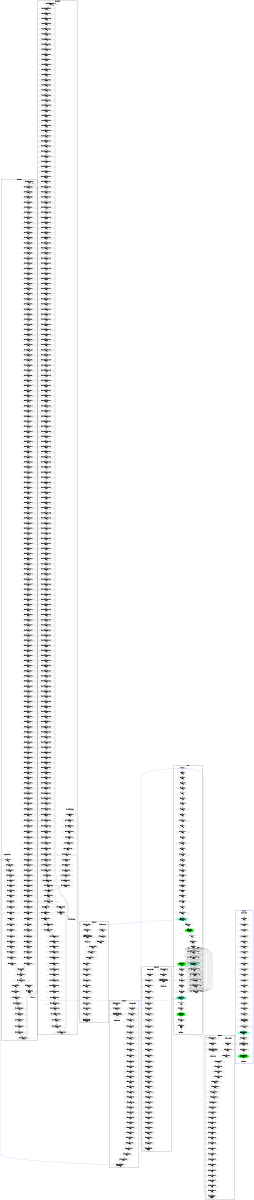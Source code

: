 digraph "CFG" {
fontsize=10;
orientation="portrait";
rankdir="TB";
size="10,8";
_taskFunc34___bb__32 [fontsize=10, label="\"_taskFunc34___bb__32\"\nWCET=6", width="0.01"];
_taskFunc34___bb__48 [fontsize=10, label="\"_taskFunc34___bb__48\"\nWCET=4", width="0.01"];
_taskFunc34__entry [color="white", fontsize=10, height="0.01", label="_taskFunc34__entry", width="0.01"];
_taskFunc34__exit [color="white", fontsize=10, label="_taskFunc34__exit", width="0.01"];
_taskFunc34___bb [fontsize=10, label="\"_taskFunc34___bb\"\nWCET=4", width="0.01"];
_taskFunc34___bb__53 [fontsize=10, label="_taskFunc34___bb__53\nCALL fft_twiddle_4\nWCET=25", width="0.01"];
_taskFunc34___bb__37 [fontsize=10, label="\"_taskFunc34___bb__37\"\nWCET=6", width="0.01"];
_taskFunc34___bb__17 [fontsize=10, label="\"_taskFunc34___bb__17\"\nWCET=4", width="0.01"];
_taskFunc34___bb__43 [fontsize=10, label="\"_taskFunc34___bb__43\"\nWCET=4", width="0.01"];
_taskFunc34___bb__54 [fontsize=10, label="\"_taskFunc34___bb__54\"\nWCET=0", width="0.01"];
_taskFunc34___bb__13 [fontsize=10, label="\"_taskFunc34___bb__13\"\nWCET=4", width="0.01"];
_taskFunc34___bb__40 [fontsize=10, label="\"_taskFunc34___bb__40\"\nWCET=4", width="0.01"];
_taskFunc34___bb__46 [fontsize=10, label="\"_taskFunc34___bb__46\"\nWCET=4", width="0.01"];
_taskFunc34___bb__23 [fontsize=10, label="\"_taskFunc34___bb__23\"\nWCET=4", width="0.01"];
_taskFunc34___bb__52 [fontsize=10, label="\"_taskFunc34___bb__52\"\nWCET=4", width="0.01"];
_taskFunc34___bb__50 [fontsize=10, label="\"_taskFunc34___bb__50\"\nWCET=4", width="0.01"];
_taskFunc34___bb__25 [fontsize=10, label="\"_taskFunc34___bb__25\"\nWCET=4", width="0.01"];
_taskFunc34___bb__18 [fontsize=10, label="\"_taskFunc34___bb__18\"\nWCET=4", width="0.01"];
_taskFunc34___bb30__2 [fontsize=10, label="_taskFunc34___bb30__2\n(_taskFunc34_)taskenv_free\nWCET=13", width="0.01"];
_taskFunc34___bb__27 [fontsize=10, label="\"_taskFunc34___bb__27\"\nWCET=6", width="0.01"];
_taskFunc34___bb__11 [fontsize=10, label="\"_taskFunc34___bb__11\"\nWCET=4", width="0.01"];
_taskFunc34___bb__35 [fontsize=10, label="\"_taskFunc34___bb__35\"\nWCET=4", width="0.01"];
_taskFunc34___bb__45 [fontsize=10, label="\"_taskFunc34___bb__45\"\nWCET=4", width="0.01"];
_taskFunc34___bb__47 [fontsize=10, label="\"_taskFunc34___bb__47\"\nWCET=4", width="0.01"];
_taskFunc34___bb__20 [fontsize=10, label="\"_taskFunc34___bb__20\"\nWCET=4", width="0.01"];
_taskFunc34___bb__44 [fontsize=10, label="\"_taskFunc34___bb__44\"\nWCET=4", width="0.01"];
_taskFunc34___bb__42 [fontsize=10, label="\"_taskFunc34___bb__42\"\nWCET=6", width="0.01"];
_taskFunc34___bb__49 [fontsize=10, label="\"_taskFunc34___bb__49\"\nWCET=4", width="0.01"];
_taskFunc34___bb__22 [fontsize=10, label="\"_taskFunc34___bb__22\"\nWCET=6", width="0.01"];
_taskFunc34___bb__15 [fontsize=10, label="\"_taskFunc34___bb__15\"\nWCET=4", width="0.01"];
_taskFunc34___bb__28 [fontsize=10, label="\"_taskFunc34___bb__28\"\nWCET=4", width="0.01"];
_taskFunc34___bb__33 [fontsize=10, label="\"_taskFunc34___bb__33\"\nWCET=4", width="0.01"];
_taskFunc34___bb__30 [fontsize=10, label="\"_taskFunc34___bb__30\"\nWCET=4", width="0.01"];
_taskFunc34___bb30 [fontsize=10, label="\"_taskFunc34___bb30\"\nWCET=4", width="0.01"];
_taskFunc34___bb__38 [fontsize=10, label="\"_taskFunc34___bb__38\"\nWCET=4", width="0.01"];
_taskFunc40___bb__39 [fontsize=10, label="\"_taskFunc40___bb__39\"\nWCET=4", width="0.01"];
_taskFunc40___bb__16 [fontsize=10, label="\"_taskFunc40___bb__16\"\nWCET=4", width="0.01"];
_taskFunc40___bb__22 [fontsize=10, label="\"_taskFunc40___bb__22\"\nWCET=4", width="0.01"];
_taskFunc40___bb__40 [fontsize=10, label="\"_taskFunc40___bb__40\"\nWCET=4", width="0.01"];
_taskFunc40___bb__49 [fontsize=10, label="\"_taskFunc40___bb__49\"\nWCET=4", width="0.01"];
_taskFunc40___bb__38 [fontsize=10, label="\"_taskFunc40___bb__38\"\nWCET=4", width="0.01"];
_taskFunc40___bb__50 [fontsize=10, label="_taskFunc40___bb__50\nCALL fft_aux\nWCET=13", width="0.01"];
_taskFunc40__exit [color="white", fontsize=10, label="_taskFunc40__exit", width="0.01"];
_taskFunc40___bb__43 [fontsize=10, label="\"_taskFunc40___bb__43\"\nWCET=4", width="0.01"];
_taskFunc40___bb__12 [fontsize=10, label="\"_taskFunc40___bb__12\"\nWCET=4", width="0.01"];
_taskFunc40___bb__10 [fontsize=10, label="\"_taskFunc40___bb__10\"\nWCET=4", width="0.01"];
_taskFunc40___bb__46 [fontsize=10, label="\"_taskFunc40___bb__46\"\nWCET=4", width="0.01"];
_taskFunc40___bb__29 [fontsize=10, label="\"_taskFunc40___bb__29\"\nWCET=4", width="0.01"];
_taskFunc40___bb__19 [fontsize=10, label="\"_taskFunc40___bb__19\"\nWCET=4", width="0.01"];
_taskFunc40___bb__48 [fontsize=10, label="\"_taskFunc40___bb__48\"\nWCET=4", width="0.01"];
_taskFunc40___bb30__2 [fontsize=10, label="_taskFunc40___bb30__2\n(_taskFunc40_)taskenv_free\nWCET=13", width="0.01"];
_taskFunc40___bb__41 [fontsize=10, label="\"_taskFunc40___bb__41\"\nWCET=4", width="0.01"];
_taskFunc40___bb__24 [fontsize=10, label="\"_taskFunc40___bb__24\"\nWCET=4", width="0.01"];
_taskFunc40___bb__34 [fontsize=10, label="\"_taskFunc40___bb__34\"\nWCET=4", width="0.01"];
_taskFunc40___bb [fontsize=10, label="\"_taskFunc40___bb\"\nWCET=4", width="0.01"];
_taskFunc40___bb__47 [fontsize=10, label="\"_taskFunc40___bb__47\"\nWCET=4", width="0.01"];
_taskFunc40___bb__14 [fontsize=10, label="\"_taskFunc40___bb__14\"\nWCET=4", width="0.01"];
_taskFunc40___bb__37 [fontsize=10, label="\"_taskFunc40___bb__37\"\nWCET=4", width="0.01"];
_taskFunc40___bb__26 [fontsize=10, label="\"_taskFunc40___bb__26\"\nWCET=6", width="0.01"];
_taskFunc40___bb30 [fontsize=10, label="\"_taskFunc40___bb30\"\nWCET=4", width="0.01"];
_taskFunc40___bb__27 [fontsize=10, label="\"_taskFunc40___bb__27\"\nWCET=4", width="0.01"];
_taskFunc40___bb__42 [fontsize=10, label="\"_taskFunc40___bb__42\"\nWCET=4", width="0.01"];
_taskFunc40___bb__21 [fontsize=10, label="\"_taskFunc40___bb__21\"\nWCET=6", width="0.01"];
_taskFunc40___bb__17 [fontsize=10, label="\"_taskFunc40___bb__17\"\nWCET=4", width="0.01"];
_taskFunc40___bb__31 [fontsize=10, label="\"_taskFunc40___bb__31\"\nWCET=6", width="0.01"];
_taskFunc40___bb__51 [fontsize=10, label="\"_taskFunc40___bb__51\"\nWCET=0", width="0.01"];
_taskFunc40___bb__32 [fontsize=10, label="\"_taskFunc40___bb__32\"\nWCET=4", width="0.01"];
_taskFunc40___bb__36 [fontsize=10, label="\"_taskFunc40___bb__36\"\nWCET=6", width="0.01"];
_taskFunc40___bb__44 [fontsize=10, label="\"_taskFunc40___bb__44\"\nWCET=4", width="0.01"];
_taskFunc40__entry [color="white", fontsize=10, height="0.01", label="_taskFunc40__entry", width="0.01"];
fft_twiddle_4__bb25__32 [fontsize=10, label="\"fft_twiddle_4__bb25__32\"\nWCET=4", width="0.01"];
fft_twiddle_4__bb25__182 [fontsize=10, label="\"fft_twiddle_4__bb25__182\"\nWCET=4", width="0.01"];
fft_twiddle_4__bb25__205 [fontsize=10, label="\"fft_twiddle_4__bb25__205\"\nWCET=4", width="0.01"];
fft_twiddle_4__bb25__60 [fontsize=10, label="\"fft_twiddle_4__bb25__60\"\nWCET=4", width="0.01"];
fft_twiddle_4__bb25__93 [fontsize=10, label="\"fft_twiddle_4__bb25__93\"\nWCET=4", width="0.01"];
fft_twiddle_4__bb25__190 [fontsize=10, label="\"fft_twiddle_4__bb25__190\"\nWCET=4", width="0.01"];
fft_twiddle_4__bb25__208 [fontsize=10, label="\"fft_twiddle_4__bb25__208\"\nWCET=4", width="0.01"];
fft_twiddle_4__bb25__101 [fontsize=10, label="\"fft_twiddle_4__bb25__101\"\nWCET=4", width="0.01"];
fft_twiddle_4__bb12__3 [fontsize=10, label="\"fft_twiddle_4__bb12__3\"\nWCET=4", width="0.01"];
fft_twiddle_4__bb25__90 [fontsize=10, label="\"fft_twiddle_4__bb25__90\"\nWCET=4", width="0.01"];
fft_twiddle_4__bb25__44 [fontsize=10, label="\"fft_twiddle_4__bb25__44\"\nWCET=4", width="0.01"];
fft_twiddle_4__bb25__116 [fontsize=10, label="\"fft_twiddle_4__bb25__116\"\nWCET=4", width="0.01"];
fft_twiddle_4__bb25__117 [fontsize=10, label="\"fft_twiddle_4__bb25__117\"\nWCET=4", width="0.01"];
fft_twiddle_4__bb25__123 [fontsize=10, label="\"fft_twiddle_4__bb25__123\"\nWCET=15", width="0.01"];
fft_twiddle_4__bb25__155 [fontsize=10, label="\"fft_twiddle_4__bb25__155\"\nWCET=15", width="0.01"];
fft_twiddle_4__bb25__120 [fontsize=10, label="\"fft_twiddle_4__bb25__120\"\nWCET=4", width="0.01"];
fft_twiddle_4__bb25__76 [fontsize=10, label="\"fft_twiddle_4__bb25__76\"\nWCET=4", width="0.01"];
fft_twiddle_4__bb25__144 [fontsize=10, label="\"fft_twiddle_4__bb25__144\"\nWCET=4", width="0.01"];
fft_twiddle_4__bb25__234 [fontsize=10, label="\"fft_twiddle_4__bb25__234\"\nWCET=4", width="0.01"];
fft_twiddle_4__bb25__125 [fontsize=10, label="\"fft_twiddle_4__bb25__125\"\nWCET=4", width="0.01"];
fft_twiddle_4__bb21__1 [fontsize=10, label="\"fft_twiddle_4__bb21__1\"\nWCET=4", width="0.01"];
fft_twiddle_4__bb25__157 [fontsize=10, label="\"fft_twiddle_4__bb25__157\"\nWCET=4", width="0.01"];
fft_twiddle_4__bb__58 [fontsize=10, label="\"fft_twiddle_4__bb__58\"\nWCET=4", width="0.01"];
fft_twiddle_4__bb25__86 [fontsize=10, label="\"fft_twiddle_4__bb25__86\"\nWCET=4", width="0.01"];
fft_twiddle_4__bb25__206 [fontsize=10, label="\"fft_twiddle_4__bb25__206\"\nWCET=4", width="0.01"];
fft_twiddle_4__bb25__242 [fontsize=10, label="\"fft_twiddle_4__bb25__242\"\nWCET=15", width="0.01"];
fft_twiddle_4__bb25__172 [fontsize=10, label="\"fft_twiddle_4__bb25__172\"\nWCET=4", width="0.01"];
fft_twiddle_4__bb25__273 [fontsize=10, label="\"fft_twiddle_4__bb25__273\"\nWCET=4", width="0.01"];
fft_twiddle_4__bb25__232 [fontsize=10, label="\"fft_twiddle_4__bb25__232\"\nWCET=17", width="0.01"];
fft_twiddle_4__bb25__256 [fontsize=10, label="\"fft_twiddle_4__bb25__256\"\nWCET=4", width="0.01"];
fft_twiddle_4__bb25__286 [fontsize=10, label="\"fft_twiddle_4__bb25__286\"\nWCET=4", width="0.01"];
fft_twiddle_4__bb25__213 [fontsize=10, label="\"fft_twiddle_4__bb25__213\"\nWCET=4", width="0.01"];
fft_twiddle_4__bb25__209 [fontsize=10, label="\"fft_twiddle_4__bb25__209\"\nWCET=4", width="0.01"];
fft_twiddle_4__bb25__96 [fontsize=10, label="\"fft_twiddle_4__bb25__96\"\nWCET=4", width="0.01"];
fft_twiddle_4__bb12__2 [fontsize=10, label="\"fft_twiddle_4__bb12__2\"\nWCET=4", width="0.01"];
fft_twiddle_4__bb25__48 [fontsize=10, label="\"fft_twiddle_4__bb25__48\"\nWCET=4", width="0.01"];
fft_twiddle_4__bb25__85 [fontsize=10, label="\"fft_twiddle_4__bb25__85\"\nWCET=4", width="0.01"];
fft_twiddle_4__bb25__115 [fontsize=10, label="\"fft_twiddle_4__bb25__115\"\nWCET=17", width="0.01"];
fft_twiddle_4__bb25__164 [fontsize=10, label="\"fft_twiddle_4__bb25__164\"\nWCET=4", width="0.01"];
fft_twiddle_4__bb25__142 [fontsize=10, label="\"fft_twiddle_4__bb25__142\"\nWCET=4", width="0.01"];
fft_twiddle_4__bb25__82 [fontsize=10, label="\"fft_twiddle_4__bb25__82\"\nWCET=4", width="0.01"];
fft_twiddle_4__bb12__6 [fontsize=10, label="\"fft_twiddle_4__bb12__6\"\nWCET=4", width="0.01"];
fft_twiddle_4__bb25__198 [fontsize=10, label="\"fft_twiddle_4__bb25__198\"\nWCET=4", width="0.01"];
fft_twiddle_4__bb25__223 [fontsize=10, label="\"fft_twiddle_4__bb25__223\"\nWCET=4", width="0.01"];
fft_twiddle_4__bb25__23 [fontsize=10, label="\"fft_twiddle_4__bb25__23\"\nWCET=15", width="0.01"];
fft_twiddle_4__bb25__192 [fontsize=10, label="\"fft_twiddle_4__bb25__192\"\nWCET=4", width="0.01"];
fft_twiddle_4__bb266__9 [fontsize=10, label="\"fft_twiddle_4__bb266__9\"\nWCET=6", width="0.01"];
fft_twiddle_4__bb25__69 [fontsize=10, label="\"fft_twiddle_4__bb25__69\"\nWCET=4", width="0.01"];
fft_twiddle_4__bb25__210 [fontsize=10, label="\"fft_twiddle_4__bb25__210\"\nWCET=4", width="0.01"];
fft_twiddle_4__bb266__4 [fontsize=10, label="\"fft_twiddle_4__bb266__4\"\nWCET=4", width="0.01"];
fft_twiddle_4__bb25__63 [fontsize=10, label="\"fft_twiddle_4__bb25__63\"\nWCET=17", width="0.01"];
fft_twiddle_4__bb25__180 [fontsize=10, label="\"fft_twiddle_4__bb25__180\"\nWCET=4", width="0.01"];
fft_twiddle_4__bb25__184 [fontsize=10, label="\"fft_twiddle_4__bb25__184\"\nWCET=4", width="0.01"];
fft_twiddle_4__bb25__276 [fontsize=10, label="\"fft_twiddle_4__bb25__276\"\nWCET=4", width="0.01"];
fft_twiddle_4__bb25__108 [fontsize=10, label="\"fft_twiddle_4__bb25__108\"\nWCET=4", width="0.01"];
fft_twiddle_4__bb25__259 [fontsize=10, label="\"fft_twiddle_4__bb25__259\"\nWCET=4", width="0.01"];
fft_twiddle_4__bb25__272 [fontsize=10, label="\"fft_twiddle_4__bb25__272\"\nWCET=17", width="0.01"];
fft_twiddle_4__bb12__1 [fontsize=10, label="\"fft_twiddle_4__bb12__1\"\nWCET=4", width="0.01"];
fft_twiddle_4__bb25__188 [fontsize=10, label="\"fft_twiddle_4__bb25__188\"\nWCET=4", width="0.01"];
fft_twiddle_4__bb25 [fontsize=10, label="\"fft_twiddle_4__bb25\"\nWCET=4", width="0.01"];
fft_twiddle_4__bb25__224 [fontsize=10, label="\"fft_twiddle_4__bb25__224\"\nWCET=4", width="0.01"];
fft_twiddle_4__bb25__88 [fontsize=10, label="\"fft_twiddle_4__bb25__88\"\nWCET=4", width="0.01"];
fft_twiddle_4__bb25__4 [fontsize=10, label="\"fft_twiddle_4__bb25__4\"\nWCET=11", width="0.01"];
fft_twiddle_4__bb12 [fontsize=10, label="\"fft_twiddle_4__bb12\"\nWCET=4", width="0.01"];
fft_twiddle_4__bb25__262 [fontsize=10, label="\"fft_twiddle_4__bb25__262\"\nWCET=15", width="0.01"];
fft_twiddle_4__bb266__7 [fontsize=10, label="\"fft_twiddle_4__bb266__7\"\nWCET=4", width="0.01"];
fft_twiddle_4__bb25__66 [fontsize=10, label="\"fft_twiddle_4__bb25__66\"\nWCET=4", width="0.01"];
fft_twiddle_4__bb25__163 [fontsize=10, label="\"fft_twiddle_4__bb25__163\"\nWCET=17", width="0.01"];
fft_twiddle_4__bb25__274 [fontsize=10, label="\"fft_twiddle_4__bb25__274\"\nWCET=4", width="0.01"];
fft_twiddle_4__bb25__52 [fontsize=10, label="\"fft_twiddle_4__bb25__52\"\nWCET=4", width="0.01"];
fft_twiddle_4__bb__41 [fontsize=10, label="\"fft_twiddle_4__bb__41\"\nWCET=4", width="0.01"];
fft_twiddle_4__bb25__128 [fontsize=10, label="\"fft_twiddle_4__bb25__128\"\nWCET=4", width="0.01"];
fft_twiddle_4__bb25__39 [fontsize=10, label="\"fft_twiddle_4__bb25__39\"\nWCET=15", width="0.01"];
fft_twiddle_4__bb25__283 [fontsize=10, label="\"fft_twiddle_4__bb25__283\"\nWCET=4", width="0.01"];
fft_twiddle_4__bb266 [fontsize=10, label="\"fft_twiddle_4__bb266\"\nWCET=4", width="0.01"];
fft_twiddle_4__bb25__131 [fontsize=10, label="\"fft_twiddle_4__bb25__131\"\nWCET=17", width="0.01"];
fft_twiddle_4__bb25__226 [fontsize=10, label="\"fft_twiddle_4__bb25__226\"\nWCET=4", width="0.01"];
fft_twiddle_4__bb25__92 [fontsize=10, label="\"fft_twiddle_4__bb25__92\"\nWCET=4", width="0.01"];
fft_twiddle_4__bb25__104 [fontsize=10, label="\"fft_twiddle_4__bb25__104\"\nWCET=4", width="0.01"];
fft_twiddle_4__bb25__133 [fontsize=10, label="\"fft_twiddle_4__bb25__133\"\nWCET=4", width="0.01"];
fft_twiddle_4__bb274 [fontsize=10, label="\"fft_twiddle_4__bb274\"\nWCET=0", width="0.01"];
fft_twiddle_4__bb25__137 [fontsize=10, label="\"fft_twiddle_4__bb25__137\"\nWCET=4", width="0.01"];
fft_twiddle_4__bb25__236 [fontsize=10, label="\"fft_twiddle_4__bb25__236\"\nWCET=4", width="0.01"];
fft_twiddle_4__bb282 [fontsize=10, label="\"fft_twiddle_4__bb282\"\nRETURN\nWCET=0", width="0.01"];
fft_twiddle_4__bb25__239 [fontsize=10, label="\"fft_twiddle_4__bb25__239\"\nWCET=4", width="0.01"];
fft_twiddle_4__bb25__81 [fontsize=10, label="\"fft_twiddle_4__bb25__81\"\nWCET=4", width="0.01"];
fft_twiddle_4__bb12__11 [fontsize=10, label="\"fft_twiddle_4__bb12__11\"\nWCET=0", width="0.01"];
fft_twiddle_4__bb25__24 [fontsize=10, label="\"fft_twiddle_4__bb25__24\"\nWCET=4", width="0.01"];
fft_twiddle_4__bb25__253 [fontsize=10, label="\"fft_twiddle_4__bb25__253\"\nWCET=4", width="0.01"];
fft_twiddle_4_exit [color="white", fontsize=10, label="fft_twiddle_4_exit", width="0.01"];
fft_twiddle_4__bb25__233 [fontsize=10, label="\"fft_twiddle_4__bb25__233\"\nWCET=4", width="0.01"];
fft_twiddle_4__bb25__181 [fontsize=10, label="\"fft_twiddle_4__bb25__181\"\nWCET=4", width="0.01"];
fft_twiddle_4__bb25__80 [fontsize=10, label="\"fft_twiddle_4__bb25__80\"\nWCET=4", width="0.01"];
fft_twiddle_4_entry [color="white", fontsize=10, height="0.01", label="fft_twiddle_4_entry", width="0.01"];
fft_twiddle_4__bb25__219 [fontsize=10, label="\"fft_twiddle_4__bb25__219\"\nWCET=4", width="0.01"];
fft_twiddle_4__bb25__263 [fontsize=10, label="\"fft_twiddle_4__bb25__263\"\nWCET=4", width="0.01"];
fft_twiddle_4__bb25__72 [fontsize=10, label="\"fft_twiddle_4__bb25__72\"\nWCET=4", width="0.01"];
fft_twiddle_4__bb25__197 [fontsize=10, label="\"fft_twiddle_4__bb25__197\"\nWCET=4", width="0.01"];
fft_twiddle_4__bb25__292 [fontsize=10, label="\"fft_twiddle_4__bb25__292\"\nWCET=17", width="0.01"];
fft_twiddle_4__bb25__189 [fontsize=10, label="\"fft_twiddle_4__bb25__189\"\nWCET=4", width="0.01"];
fft_twiddle_4__bb25__136 [fontsize=10, label="\"fft_twiddle_4__bb25__136\"\nWCET=4", width="0.01"];
fft_twiddle_4__bb25__132 [fontsize=10, label="\"fft_twiddle_4__bb25__132\"\nWCET=4", width="0.01"];
fft_twiddle_4__bb25__243 [fontsize=10, label="\"fft_twiddle_4__bb25__243\"\nWCET=4", width="0.01"];
fft_twiddle_4__bb25__56 [fontsize=10, label="\"fft_twiddle_4__bb25__56\"\nWCET=4", width="0.01"];
fft_twiddle_4__bb266__3 [fontsize=10, label="\"fft_twiddle_4__bb266__3\"\nWCET=4", width="0.01"];
fft_twiddle_4__bb12__10 [fontsize=10, label="\"fft_twiddle_4__bb12__10\"\nWCET=11", width="0.01"];
fft_twiddle_4__bb12__5 [fontsize=10, label="\"fft_twiddle_4__bb12__5\"\nWCET=8", width="0.01"];
fft_twiddle_4__bb25__28 [fontsize=10, label="\"fft_twiddle_4__bb25__28\"\nWCET=4", width="0.01"];
fft_twiddle_4__bb__45 [fontsize=10, label="\"fft_twiddle_4__bb__45\"\nWCET=4", width="0.01"];
fft_twiddle_4__bb25__149 [fontsize=10, label="\"fft_twiddle_4__bb25__149\"\nWCET=4", width="0.01"];
fft_twiddle_4__bb25__124 [fontsize=10, label="\"fft_twiddle_4__bb25__124\"\nWCET=4", width="0.01"];
fft_twiddle_4__bb25__74 [fontsize=10, label="\"fft_twiddle_4__bb25__74\"\nWCET=4", width="0.01"];
fft_twiddle_4__bb__39 [fontsize=10, label="\"fft_twiddle_4__bb__39\"\nWCET=4", width="0.01"];
fft_twiddle_4__bb25__109 [fontsize=10, label="\"fft_twiddle_4__bb25__109\"\nWCET=4", width="0.01"];
fft_twiddle_4__bb25__282 [fontsize=10, label="\"fft_twiddle_4__bb25__282\"\nWCET=15", width="0.01"];
fft_twiddle_4__bb25__168 [fontsize=10, label="\"fft_twiddle_4__bb25__168\"\nWCET=4", width="0.01"];
fft_twiddle_4__bb25__68 [fontsize=10, label="\"fft_twiddle_4__bb25__68\"\nWCET=4", width="0.01"];
fft_twiddle_4__bb [fontsize=10, label="\"fft_twiddle_4__bb\"\nWCET=4", width="0.01"];
fft_twiddle_4__bb25__214 [fontsize=10, label="\"fft_twiddle_4__bb25__214\"\nWCET=4", width="0.01"];
fft_twiddle_4__bb25__173 [fontsize=10, label="\"fft_twiddle_4__bb25__173\"\nWCET=4", width="0.01"];
fft_twiddle_4__bb21__3 [fontsize=10, label="\"fft_twiddle_4__bb21__3\"\nWCET=5", shape=diamond, width="0.01"];
fft_twiddle_4__bb25__176 [fontsize=10, label="\"fft_twiddle_4__bb25__176\"\nWCET=4", width="0.01"];
fft_twiddle_4__bb25__266 [fontsize=10, label="\"fft_twiddle_4__bb25__266\"\nWCET=4", width="0.01"];
fft_twiddle_4__bb25__141 [fontsize=10, label="\"fft_twiddle_4__bb25__141\"\nWCET=4", width="0.01"];
fft_twiddle_4__bb25__64 [fontsize=10, label="\"fft_twiddle_4__bb25__64\"\nWCET=4", width="0.01"];
fft_twiddle_4__bb21 [fontsize=10, label="\"fft_twiddle_4__bb21\"\nWCET=4", width="0.01"];
fft_twiddle_4__bb266__6 [fontsize=10, label="\"fft_twiddle_4__bb266__6\"\nWCET=6", width="0.01"];
fft_twiddle_4__bb25__289 [fontsize=10, label="\"fft_twiddle_4__bb25__289\"\nWCET=4", width="0.01"];
fft_twiddle_4__bb25__89 [fontsize=10, label="\"fft_twiddle_4__bb25__89\"\nWCET=4", width="0.01"];
fft_twiddle_4__bb__57 [fontsize=10, label="\"fft_twiddle_4__bb__57\"\nWCET=4", width="0.01"];
fft_twiddle_4__bb25__279 [fontsize=10, label="\"fft_twiddle_4__bb25__279\"\nWCET=4", width="0.01"];
fft_twiddle_4__bb266__10 [fontsize=10, label="\"fft_twiddle_4__bb266__10\"\nWCET=0", width="0.01"];
fft_twiddle_4__bb25__140 [fontsize=10, label="\"fft_twiddle_4__bb25__140\"\nWCET=4", width="0.01"];
fft_twiddle_4__bb25__246 [fontsize=10, label="\"fft_twiddle_4__bb25__246\"\nWCET=4", width="0.01"];
fft_twiddle_4__bb25__249 [fontsize=10, label="\"fft_twiddle_4__bb25__249\"\nWCET=4", width="0.01"];
fft_twiddle_4__bb25__201 [fontsize=10, label="\"fft_twiddle_4__bb25__201\"\nWCET=4", width="0.01"];
fft_twiddle_4__bb25__264 [fontsize=10, label="\"fft_twiddle_4__bb25__264\"\nWCET=4", width="0.01"];
fft_twiddle_4__bb25__156 [fontsize=10, label="\"fft_twiddle_4__bb25__156\"\nWCET=4", width="0.01"];
fft_twiddle_4__bb25__134 [fontsize=10, label="\"fft_twiddle_4__bb25__134\"\nWCET=4", width="0.01"];
fft_twiddle_4__bb25__41 [fontsize=10, label="\"fft_twiddle_4__bb25__41\"\nWCET=4", width="0.01"];
fft_twiddle_4__bb25__65 [fontsize=10, label="\"fft_twiddle_4__bb25__65\"\nWCET=4", width="0.01"];
fft_twiddle_4__bb25__57 [fontsize=10, label="\"fft_twiddle_4__bb25__57\"\nWCET=4", width="0.01"];
fft_twiddle_4__bb25__293 [fontsize=10, label="\"fft_twiddle_4__bb25__293\"\nWCET=0", width="0.01"];
fft_twiddle_4__bb25__73 [fontsize=10, label="\"fft_twiddle_4__bb25__73\"\nWCET=4", width="0.01"];
fft_twiddle_4__bb25__17 [fontsize=10, label="\"fft_twiddle_4__bb25__17\"\nWCET=4", width="0.01"];
fft_twiddle_4__bb25__33 [fontsize=10, label="\"fft_twiddle_4__bb25__33\"\nWCET=4", width="0.01"];
fft_twiddle_4__bb12__7 [fontsize=10, label="\"fft_twiddle_4__bb12__7\"\nWCET=4", width="0.01"];
fft_twiddle_4__bb25__252 [fontsize=10, label="\"fft_twiddle_4__bb25__252\"\nWCET=17", width="0.01"];
fft_twiddle_4__bb25__202 [fontsize=10, label="\"fft_twiddle_4__bb25__202\"\nWCET=4", width="0.01"];
fft_twiddle_4__bb25__196 [fontsize=10, label="\"fft_twiddle_4__bb25__196\"\nWCET=4", width="0.01"];
fft_twiddle_4__bb25__185 [fontsize=10, label="\"fft_twiddle_4__bb25__185\"\nWCET=4", width="0.01"];
fft_twiddle_4__bb25__20 [fontsize=10, label="\"fft_twiddle_4__bb25__20\"\nWCET=4", width="0.01"];
fft_twiddle_4__bb__43 [fontsize=10, label="\"fft_twiddle_4__bb__43\"\nWCET=4", width="0.01"];
fft_twiddle_4__bb25__179 [fontsize=10, label="\"fft_twiddle_4__bb25__179\"\nWCET=17", width="0.01"];
fft_twiddle_4__bb__35 [fontsize=10, label="\"fft_twiddle_4__bb__35\"\nWCET=4", width="0.01"];
fft_twiddle_4__bb25__84 [fontsize=10, label="\"fft_twiddle_4__bb25__84\"\nWCET=4", width="0.01"];
fft_twiddle_4__bb25__204 [fontsize=10, label="\"fft_twiddle_4__bb25__204\"\nWCET=4", width="0.01"];
fft_twiddle_4__bb25__222 [fontsize=10, label="\"fft_twiddle_4__bb25__222\"\nWCET=15", width="0.01"];
fft_twiddle_4__bb25__1 [fontsize=10, label="\"fft_twiddle_4__bb25__1\"\nWCET=4", width="0.01"];
fft_twiddle_4__bb25__193 [fontsize=10, label="\"fft_twiddle_4__bb25__193\"\nWCET=4", width="0.01"];
fft_twiddle_4__bb25__229 [fontsize=10, label="\"fft_twiddle_4__bb25__229\"\nWCET=4", width="0.01"];
fft_twiddle_4__bb25__254 [fontsize=10, label="\"fft_twiddle_4__bb25__254\"\nWCET=4", width="0.01"];
fft_twiddle_4__bb25__31 [fontsize=10, label="\"fft_twiddle_4__bb25__31\"\nWCET=17", width="0.01"];
fft_twiddle_4__bb25__212 [fontsize=10, label="\"fft_twiddle_4__bb25__212\"\nWCET=4", width="0.01"];
fft_twiddle_4__bb__61 [fontsize=10, label="\"fft_twiddle_4__bb__61\"\nWCET=7", shape=diamond, width="0.01"];
fft_twiddle_4__bb25__145 [fontsize=10, label="\"fft_twiddle_4__bb25__145\"\nWCET=4", width="0.01"];
fft_twiddle_4__bb25__216 [fontsize=10, label="\"fft_twiddle_4__bb25__216\"\nWCET=4", width="0.01"];
fft_twiddle_4__bb25__148 [fontsize=10, label="\"fft_twiddle_4__bb25__148\"\nWCET=4", width="0.01"];
fft_twiddle_4__bb__37 [fontsize=10, label="\"fft_twiddle_4__bb__37\"\nWCET=4", width="0.01"];
fft_twiddle_4__bb__47 [fontsize=10, label="\"fft_twiddle_4__bb__47\"\nWCET=4", width="0.01"];
fft_twiddle_4__bb266__2 [fontsize=10, label="\"fft_twiddle_4__bb266__2\"\nWCET=6", width="0.01"];
fft_twiddle_4__bb25__171 [fontsize=10, label="\"fft_twiddle_4__bb25__171\"\nWCET=15", width="0.01"];
fft_twiddle_4__bb25__40 [fontsize=10, label="\"fft_twiddle_4__bb25__40\"\nWCET=4", width="0.01"];
fft_twiddle_4__bb25__200 [fontsize=10, label="\"fft_twiddle_4__bb25__200\"\nWCET=4", width="0.01"];
fft_twiddle_4__bb25__77 [fontsize=10, label="\"fft_twiddle_4__bb25__77\"\nWCET=4", width="0.01"];
fft_twiddle_4__bb25__244 [fontsize=10, label="\"fft_twiddle_4__bb25__244\"\nWCET=4", width="0.01"];
fft_twiddle_4__bb25__269 [fontsize=10, label="\"fft_twiddle_4__bb25__269\"\nWCET=4", width="0.01"];
fft_twiddle_4__bb25__55 [fontsize=10, label="\"fft_twiddle_4__bb25__55\"\nWCET=15", width="0.01"];
fft_twiddle_4__bb25__284 [fontsize=10, label="\"fft_twiddle_4__bb25__284\"\nWCET=4", width="0.01"];
fft_twiddle_4__bb25__49 [fontsize=10, label="\"fft_twiddle_4__bb25__49\"\nWCET=4", width="0.01"];
fft_twiddle_4__bb25__107 [fontsize=10, label="\"fft_twiddle_4__bb25__107\"\nWCET=15", width="0.01"];
fft_twiddle_4__bb25__112 [fontsize=10, label="\"fft_twiddle_4__bb25__112\"\nWCET=4", width="0.01"];
fft_twiddle_4__bb25__47 [fontsize=10, label="\"fft_twiddle_4__bb25__47\"\nWCET=17", width="0.01"];
fft_twiddle_4__bb25__152 [fontsize=10, label="\"fft_twiddle_4__bb25__152\"\nWCET=4", width="0.01"];
fft_twiddle_4__bb25__94 [fontsize=10, label="\"fft_twiddle_4__bb25__94\"\nWCET=4", width="0.01"];
fft_twiddle_4__bb25__160 [fontsize=10, label="\"fft_twiddle_4__bb25__160\"\nWCET=4", width="0.01"];
fft_twiddle_4__bb25__165 [fontsize=10, label="\"fft_twiddle_4__bb25__165\"\nWCET=4", width="0.01"];
fft_twiddle_4__bb25__25 [fontsize=10, label="\"fft_twiddle_4__bb25__25\"\nWCET=4", width="0.01"];
fft_twiddle_4__bb25__36 [fontsize=10, label="\"fft_twiddle_4__bb25__36\"\nWCET=4", width="0.01"];
_thrFunc1___bb__14 [fontsize=10, label="\"_thrFunc1___bb__14\"\nWCET=4", width="0.01"];
_thrFunc1___bb__10 [fontsize=10, label="\"_thrFunc1___bb__10\"\nWCET=4", width="0.01"];
_thrFunc1___bb__38 [fontsize=10, label="_thrFunc1___bb__38\n(_thrFunc1_)mysingle\nWCET=13", width="0.01"];
_thrFunc1___bb__21 [fontsize=10, label="\"_thrFunc1___bb__21\"\nWCET=6", width="0.01"];
_thrFunc1___bb23 [color=green, fontsize=10, label="_thrFunc1___bb23\n(_thrFunc1_)taskwait\nWCET=13", style=filled, width="0.01"];
_thrFunc1___bb__19 [fontsize=10, label="\"_thrFunc1___bb__19\"\nWCET=4", width="0.01"];
_thrFunc1___bb22__1 [fontsize=10, label="\"_thrFunc1___bb22__1\"\nWCET=0", width="0.01"];
_thrFunc1___bb__17 [fontsize=10, label="\"_thrFunc1___bb__17\"\nWCET=4", width="0.01"];
_thrFunc1__exit [color="white", fontsize=10, label="_thrFunc1__exit", width="0.01"];
_thrFunc1___bb__16 [fontsize=10, label="\"_thrFunc1___bb__16\"\nWCET=4", width="0.01"];
_thrFunc1___bb__37 [fontsize=10, label="\"_thrFunc1___bb__37\"\nWCET=4", width="0.01"];
_thrFunc1___bb22 [fontsize=10, label="_thrFunc1___bb22\n(_thrFunc1_)leaving_single\nWCET=13", width="0.01"];
_thrFunc1___bb__32 [fontsize=10, label="\"_thrFunc1___bb__32\"\nWCET=4", width="0.01"];
_thrFunc1___bb__22 [fontsize=10, label="\"_thrFunc1___bb__22\"\nWCET=4", width="0.01"];
_thrFunc1___bb__12 [fontsize=10, label="\"_thrFunc1___bb__12\"\nWCET=4", width="0.01"];
_thrFunc1___bb__26 [fontsize=10, label="\"_thrFunc1___bb__26\"\nWCET=6", width="0.01"];
_thrFunc1___bb__27 [fontsize=10, label="\"_thrFunc1___bb__27\"\nWCET=4", width="0.01"];
_thrFunc1___bb__34 [fontsize=10, label="\"_thrFunc1___bb__34\"\nWCET=4", width="0.01"];
_thrFunc1__entry [color="white", fontsize=10, height="0.01", label="_thrFunc1__entry", width="0.01"];
_thrFunc1___bb__29 [fontsize=10, label="\"_thrFunc1___bb__29\"\nWCET=4", width="0.01"];
_thrFunc1___bb__31 [fontsize=10, label="\"_thrFunc1___bb__31\"\nWCET=6", width="0.01"];
_thrFunc1___bb [fontsize=10, label="\"_thrFunc1___bb\"\nWCET=4", width="0.01"];
_thrFunc1___bb20__1 [fontsize=10, label="\"_thrFunc1___bb20__1\"\nWCET=0", width="0.01"];
_thrFunc1___bb20 [color=aquamarine, fontsize=10, label="_thrFunc1___bb20\nCREATE _taskFunc40_\nWCET=13", style=filled, width="0.01"];
_thrFunc1___bb__40 [fontsize=10, label="\"_thrFunc1___bb__40\"\nWCET=5", shape=diamond, width="0.01"];
_thrFunc1___bb__24 [fontsize=10, label="\"_thrFunc1___bb__24\"\nWCET=4", width="0.01"];
_thrFunc1___bb__36 [fontsize=10, label="\"_thrFunc1___bb__36\"\nWCET=6", width="0.01"];
fft_unshuffle_32__bb20__48 [fontsize=10, label="\"fft_unshuffle_32__bb20__48\"\nWCET=6", width="0.01"];
fft_unshuffle_32__bb20__61 [fontsize=10, label="\"fft_unshuffle_32__bb20__61\"\nWCET=68", width="0.01"];
fft_unshuffle_32__bb20__246 [fontsize=10, label="\"fft_unshuffle_32__bb20__246\"\nWCET=4", width="0.01"];
fft_unshuffle_32__bb20__339 [fontsize=10, label="\"fft_unshuffle_32__bb20__339\"\nWCET=4", width="0.01"];
fft_unshuffle_32__bb9__7 [fontsize=10, label="\"fft_unshuffle_32__bb9__7\"\nWCET=4", width="0.01"];
fft_unshuffle_32__bb20__195 [fontsize=10, label="\"fft_unshuffle_32__bb20__195\"\nWCET=212", width="0.01"];
fft_unshuffle_32__bb20__87 [fontsize=10, label="\"fft_unshuffle_32__bb20__87\"\nWCET=4", width="0.01"];
fft_unshuffle_32__bb20__276 [fontsize=10, label="\"fft_unshuffle_32__bb20__276\"\nWCET=4", width="0.01"];
fft_unshuffle_32__bb20__289 [fontsize=10, label="\"fft_unshuffle_32__bb20__289\"\nWCET=4", width="0.01"];
fft_unshuffle_32__bb20__1 [fontsize=10, label="\"fft_unshuffle_32__bb20__1\"\nWCET=4", width="0.01"];
fft_unshuffle_32__bb20__354 [fontsize=10, label="\"fft_unshuffle_32__bb20__354\"\nWCET=15", width="0.01"];
fft_unshuffle_32__bb367 [fontsize=10, label="\"fft_unshuffle_32__bb367\"\nRETURN\nWCET=0", width="0.01"];
fft_unshuffle_32__bb20__370 [fontsize=10, label="\"fft_unshuffle_32__bb20__370\"\nWCET=212", width="0.01"];
fft_unshuffle_32__bb9__5 [fontsize=10, label="\"fft_unshuffle_32__bb9__5\"\nWCET=15", width="0.01"];
fft_unshuffle_32__bb20__379 [fontsize=10, label="\"fft_unshuffle_32__bb20__379\"\nWCET=15", width="0.01"];
fft_unshuffle_32__bb20__237 [fontsize=10, label="\"fft_unshuffle_32__bb20__237\"\nWCET=4", width="0.01"];
fft_unshuffle_32__bb20__111 [fontsize=10, label="\"fft_unshuffle_32__bb20__111\"\nWCET=68", width="0.01"];
fft_unshuffle_32__bb20__366 [fontsize=10, label="\"fft_unshuffle_32__bb20__366\"\nWCET=4", width="0.01"];
fft_unshuffle_32__bb20__264 [fontsize=10, label="\"fft_unshuffle_32__bb20__264\"\nWCET=4", width="0.01"];
fft_unshuffle_32__bb20__395 [fontsize=10, label="\"fft_unshuffle_32__bb20__395\"\nWCET=212", width="0.01"];
fft_unshuffle_32__bb16 [fontsize=10, label="\"fft_unshuffle_32__bb16\"\nWCET=4", width="0.01"];
fft_unshuffle_32__bb20__30 [fontsize=10, label="\"fft_unshuffle_32__bb20__30\"\nWCET=4", width="0.01"];
fft_unshuffle_32__bb20__74 [fontsize=10, label="\"fft_unshuffle_32__bb20__74\"\nWCET=4", width="0.01"];
fft_unshuffle_32__bb20__364 [fontsize=10, label="\"fft_unshuffle_32__bb20__364\"\nWCET=4", width="0.01"];
fft_unshuffle_32__bb20__7 [fontsize=10, label="\"fft_unshuffle_32__bb20__7\"\nWCET=4", width="0.01"];
fft_unshuffle_32__bb20__251 [fontsize=10, label="\"fft_unshuffle_32__bb20__251\"\nWCET=4", width="0.01"];
fft_unshuffle_32__bb20__29 [fontsize=10, label="\"fft_unshuffle_32__bb20__29\"\nWCET=15", width="0.01"];
fft_unshuffle_32__bb20__286 [fontsize=10, label="\"fft_unshuffle_32__bb20__286\"\nWCET=68", width="0.01"];
fft_unshuffle_32__bb20__223 [fontsize=10, label="\"fft_unshuffle_32__bb20__223\"\nWCET=6", width="0.01"];
fft_unshuffle_32__bb20__161 [fontsize=10, label="\"fft_unshuffle_32__bb20__161\"\nWCET=68", width="0.01"];
fft_unshuffle_32__bb20__341 [fontsize=10, label="\"fft_unshuffle_32__bb20__341\"\nWCET=4", width="0.01"];
fft_unshuffle_32__bb20__80 [fontsize=10, label="\"fft_unshuffle_32__bb20__80\"\nWCET=4", width="0.01"];
fft_unshuffle_32__bb20__232 [fontsize=10, label="\"fft_unshuffle_32__bb20__232\"\nWCET=4", width="0.01"];
fft_unshuffle_32__bb20__130 [fontsize=10, label="\"fft_unshuffle_32__bb20__130\"\nWCET=4", width="0.01"];
fft_unshuffle_32__bb20__295 [fontsize=10, label="\"fft_unshuffle_32__bb20__295\"\nWCET=212", width="0.01"];
fft_unshuffle_32__bb20__32 [fontsize=10, label="\"fft_unshuffle_32__bb20__32\"\nWCET=4", width="0.01"];
fft_unshuffle_32__bb9__6 [fontsize=10, label="\"fft_unshuffle_32__bb9__6\"\nWCET=4", width="0.01"];
fft_unshuffle_32__bb20__20 [fontsize=10, label="\"fft_unshuffle_32__bb20__20\"\nWCET=212", width="0.01"];
fft_unshuffle_32__bb20__21 [fontsize=10, label="\"fft_unshuffle_32__bb20__21\"\nWCET=4", width="0.01"];
fft_unshuffle_32__bb356__3 [fontsize=10, label="\"fft_unshuffle_32__bb356__3\"\nWCET=0", width="0.01"];
fft_unshuffle_32__bb20__236 [fontsize=10, label="\"fft_unshuffle_32__bb20__236\"\nWCET=68", width="0.01"];
fft_unshuffle_32__bb20__189 [fontsize=10, label="\"fft_unshuffle_32__bb20__189\"\nWCET=4", width="0.01"];
fft_unshuffle_32__bb20__5 [fontsize=10, label="\"fft_unshuffle_32__bb20__5\"\nWCET=4", width="0.01"];
fft_unshuffle_32__bb20__291 [fontsize=10, label="\"fft_unshuffle_32__bb20__291\"\nWCET=4", width="0.01"];
fft_unshuffle_32__bb20__330 [fontsize=10, label="\"fft_unshuffle_32__bb20__330\"\nWCET=4", width="0.01"];
fft_unshuffle_32__bb20__121 [fontsize=10, label="\"fft_unshuffle_32__bb20__121\"\nWCET=4", width="0.01"];
fft_unshuffle_32__bb20__279 [fontsize=10, label="\"fft_unshuffle_32__bb20__279\"\nWCET=15", width="0.01"];
fft_unshuffle_32__bb20__76 [fontsize=10, label="\"fft_unshuffle_32__bb20__76\"\nWCET=4", width="0.01"];
fft_unshuffle_32_entry [color="white", fontsize=10, height="0.01", label="fft_unshuffle_32_entry", width="0.01"];
fft_unshuffle_32__bb20__199 [fontsize=10, label="\"fft_unshuffle_32__bb20__199\"\nWCET=4", width="0.01"];
fft_unshuffle_32__bb__23 [fontsize=10, label="\"fft_unshuffle_32__bb__23\"\nWCET=4", width="0.01"];
fft_unshuffle_32__bb20__89 [fontsize=10, label="\"fft_unshuffle_32__bb20__89\"\nWCET=4", width="0.01"];
fft_unshuffle_32__bb20__307 [fontsize=10, label="\"fft_unshuffle_32__bb20__307\"\nWCET=4", width="0.01"];
fft_unshuffle_32__bb20__248 [fontsize=10, label="\"fft_unshuffle_32__bb20__248\"\nWCET=6", width="0.01"];
fft_unshuffle_32__bb20__305 [fontsize=10, label="\"fft_unshuffle_32__bb20__305\"\nWCET=4", width="0.01"];
fft_unshuffle_32__bb20__224 [fontsize=10, label="\"fft_unshuffle_32__bb20__224\"\nWCET=4", width="0.01"];
fft_unshuffle_32__bb20__73 [fontsize=10, label="\"fft_unshuffle_32__bb20__73\"\nWCET=6", width="0.01"];
fft_unshuffle_32__bb20__104 [fontsize=10, label="\"fft_unshuffle_32__bb20__104\"\nWCET=15", width="0.01"];
fft_unshuffle_32__bb20__57 [fontsize=10, label="\"fft_unshuffle_32__bb20__57\"\nWCET=4", width="0.01"];
fft_unshuffle_32__bb20__71 [fontsize=10, label="\"fft_unshuffle_32__bb20__71\"\nWCET=4", width="0.01"];
fft_unshuffle_32__bb20__186 [fontsize=10, label="\"fft_unshuffle_32__bb20__186\"\nWCET=68", width="0.01"];
fft_unshuffle_32__bb20__187 [fontsize=10, label="\"fft_unshuffle_32__bb20__187\"\nWCET=4", width="0.01"];
fft_unshuffle_32__bb20__66 [fontsize=10, label="\"fft_unshuffle_32__bb20__66\"\nWCET=4", width="0.01"];
fft_unshuffle_32__bb20__312 [fontsize=10, label="\"fft_unshuffle_32__bb20__312\"\nWCET=4", width="0.01"];
fft_unshuffle_32__bb16__3 [fontsize=10, label="\"fft_unshuffle_32__bb16__3\"\nWCET=5", shape=diamond, width="0.01"];
fft_unshuffle_32__bb20__214 [fontsize=10, label="\"fft_unshuffle_32__bb20__214\"\nWCET=4", width="0.01"];
fft_unshuffle_32__bb20__179 [fontsize=10, label="\"fft_unshuffle_32__bb20__179\"\nWCET=15", width="0.01"];
fft_unshuffle_32__bb20__273 [fontsize=10, label="\"fft_unshuffle_32__bb20__273\"\nWCET=6", width="0.01"];
fft_unshuffle_32__bb20__323 [fontsize=10, label="\"fft_unshuffle_32__bb20__323\"\nWCET=6", width="0.01"];
fft_unshuffle_32__bb20__274 [fontsize=10, label="\"fft_unshuffle_32__bb20__274\"\nWCET=4", width="0.01"];
fft_unshuffle_32__bb20__12 [fontsize=10, label="\"fft_unshuffle_32__bb20__12\"\nWCET=4", width="0.01"];
fft_unshuffle_32__bb20__314 [fontsize=10, label="\"fft_unshuffle_32__bb20__314\"\nWCET=4", width="0.01"];
fft_unshuffle_32__bb__15 [fontsize=10, label="\"fft_unshuffle_32__bb__15\"\nWCET=4", width="0.01"];
fft_unshuffle_32__bb20__337 [fontsize=10, label="\"fft_unshuffle_32__bb20__337\"\nWCET=4", width="0.01"];
fft_unshuffle_32__bb20__37 [fontsize=10, label="\"fft_unshuffle_32__bb20__37\"\nWCET=4", width="0.01"];
fft_unshuffle_32__bb20__324 [fontsize=10, label="\"fft_unshuffle_32__bb20__324\"\nWCET=4", width="0.01"];
fft_unshuffle_32__bb20__216 [fontsize=10, label="\"fft_unshuffle_32__bb20__216\"\nWCET=4", width="0.01"];
fft_unshuffle_32__bb20__345 [fontsize=10, label="\"fft_unshuffle_32__bb20__345\"\nWCET=212", width="0.01"];
fft_unshuffle_32__bb20__124 [fontsize=10, label="\"fft_unshuffle_32__bb20__124\"\nWCET=4", width="0.01"];
fft_unshuffle_32__bb20__91 [fontsize=10, label="\"fft_unshuffle_32__bb20__91\"\nWCET=4", width="0.01"];
fft_unshuffle_32__bb20__149 [fontsize=10, label="\"fft_unshuffle_32__bb20__149\"\nWCET=4", width="0.01"];
fft_unshuffle_32__bb20__336 [fontsize=10, label="\"fft_unshuffle_32__bb20__336\"\nWCET=68", width="0.01"];
fft_unshuffle_32__bb20__129 [fontsize=10, label="\"fft_unshuffle_32__bb20__129\"\nWCET=15", width="0.01"];
fft_unshuffle_32__bb20__226 [fontsize=10, label="\"fft_unshuffle_32__bb20__226\"\nWCET=4", width="0.01"];
fft_unshuffle_32__bb20__201 [fontsize=10, label="\"fft_unshuffle_32__bb20__201\"\nWCET=4", width="0.01"];
fft_unshuffle_32__bb20__229 [fontsize=10, label="\"fft_unshuffle_32__bb20__229\"\nWCET=15", width="0.01"];
fft_unshuffle_32__bb20__296 [fontsize=10, label="\"fft_unshuffle_32__bb20__296\"\nWCET=4", width="0.01"];
fft_unshuffle_32__bb20__371 [fontsize=10, label="\"fft_unshuffle_32__bb20__371\"\nWCET=4", width="0.01"];
fft_unshuffle_32__bb20__399 [fontsize=10, label="\"fft_unshuffle_32__bb20__399\"\nWCET=0", width="0.01"];
fft_unshuffle_32__bb359 [fontsize=10, label="\"fft_unshuffle_32__bb359\"\nWCET=0", width="0.01"];
fft_unshuffle_32__bb20__173 [fontsize=10, label="\"fft_unshuffle_32__bb20__173\"\nWCET=6", width="0.01"];
fft_unshuffle_32__bb20__112 [fontsize=10, label="\"fft_unshuffle_32__bb20__112\"\nWCET=4", width="0.01"];
fft_unshuffle_32__bb20__299 [fontsize=10, label="\"fft_unshuffle_32__bb20__299\"\nWCET=4", width="0.01"];
fft_unshuffle_32__bb20__105 [fontsize=10, label="\"fft_unshuffle_32__bb20__105\"\nWCET=4", width="0.01"];
fft_unshuffle_32__bb20__64 [fontsize=10, label="\"fft_unshuffle_32__bb20__64\"\nWCET=4", width="0.01"];
fft_unshuffle_32__bb20__361 [fontsize=10, label="\"fft_unshuffle_32__bb20__361\"\nWCET=68", width="0.01"];
fft_unshuffle_32__bb__13 [fontsize=10, label="\"fft_unshuffle_32__bb__13\"\nWCET=4", width="0.01"];
fft_unshuffle_32__bb20__191 [fontsize=10, label="\"fft_unshuffle_32__bb20__191\"\nWCET=4", width="0.01"];
fft_unshuffle_32__bb20__204 [fontsize=10, label="\"fft_unshuffle_32__bb20__204\"\nWCET=15", width="0.01"];
fft_unshuffle_32__bb__17 [fontsize=10, label="\"fft_unshuffle_32__bb__17\"\nWCET=4", width="0.01"];
fft_unshuffle_32__bb20__396 [fontsize=10, label="\"fft_unshuffle_32__bb20__396\"\nWCET=4", width="0.01"];
fft_unshuffle_32__bb20__176 [fontsize=10, label="\"fft_unshuffle_32__bb20__176\"\nWCET=4", width="0.01"];
fft_unshuffle_32__bb20__304 [fontsize=10, label="\"fft_unshuffle_32__bb20__304\"\nWCET=15", width="0.01"];
fft_unshuffle_32__bb20__311 [fontsize=10, label="\"fft_unshuffle_32__bb20__311\"\nWCET=68", width="0.01"];
fft_unshuffle_32__bb20__136 [fontsize=10, label="\"fft_unshuffle_32__bb20__136\"\nWCET=68", width="0.01"];
fft_unshuffle_32__bb20__355 [fontsize=10, label="\"fft_unshuffle_32__bb20__355\"\nWCET=4", width="0.01"];
fft_unshuffle_32__bb20__96 [fontsize=10, label="\"fft_unshuffle_32__bb20__96\"\nWCET=4", width="0.01"];
fft_unshuffle_32__bb20__24 [fontsize=10, label="\"fft_unshuffle_32__bb20__24\"\nWCET=4", width="0.01"];
fft_unshuffle_32__bb9__8 [fontsize=10, label="\"fft_unshuffle_32__bb9__8\"\nWCET=0", width="0.01"];
fft_unshuffle_32__bb20__98 [fontsize=10, label="\"fft_unshuffle_32__bb20__98\"\nWCET=6", width="0.01"];
fft_unshuffle_32__bb20__389 [fontsize=10, label="\"fft_unshuffle_32__bb20__389\"\nWCET=4", width="0.01"];
fft_unshuffle_32__bb16__1 [fontsize=10, label="\"fft_unshuffle_32__bb16__1\"\nWCET=4", width="0.01"];
fft_unshuffle_32__bb20__320 [fontsize=10, label="\"fft_unshuffle_32__bb20__320\"\nWCET=212", width="0.01"];
fft_unshuffle_32__bb9__1 [fontsize=10, label="\"fft_unshuffle_32__bb9__1\"\nWCET=4", width="0.01"];
fft_unshuffle_32__bb20__11 [fontsize=10, label="\"fft_unshuffle_32__bb20__11\"\nWCET=68", width="0.01"];
fft_unshuffle_32__bb20__86 [fontsize=10, label="\"fft_unshuffle_32__bb20__86\"\nWCET=68", width="0.01"];
fft_unshuffle_32__bb20__107 [fontsize=10, label="\"fft_unshuffle_32__bb20__107\"\nWCET=4", width="0.01"];
fft_unshuffle_32__bb20__180 [fontsize=10, label="\"fft_unshuffle_32__bb20__180\"\nWCET=4", width="0.01"];
fft_unshuffle_32__bb20__145 [fontsize=10, label="\"fft_unshuffle_32__bb20__145\"\nWCET=212", width="0.01"];
fft_unshuffle_32__bb20__271 [fontsize=10, label="\"fft_unshuffle_32__bb20__271\"\nWCET=4", width="0.01"];
fft_unshuffle_32__bb20__380 [fontsize=10, label="\"fft_unshuffle_32__bb20__380\"\nWCET=4", width="0.01"];
fft_unshuffle_32_exit [color="white", fontsize=10, label="fft_unshuffle_32_exit", width="0.01"];
fft_unshuffle_32__bb20__141 [fontsize=10, label="\"fft_unshuffle_32__bb20__141\"\nWCET=4", width="0.01"];
fft_unshuffle_32__bb20__45 [fontsize=10, label="\"fft_unshuffle_32__bb20__45\"\nWCET=212", width="0.01"];
fft_unshuffle_32__bb20__207 [fontsize=10, label="\"fft_unshuffle_32__bb20__207\"\nWCET=4", width="0.01"];
fft_unshuffle_32__bb20__23 [fontsize=10, label="\"fft_unshuffle_32__bb20__23\"\nWCET=6", width="0.01"];
fft_unshuffle_32__bb20__151 [fontsize=10, label="\"fft_unshuffle_32__bb20__151\"\nWCET=4", width="0.01"];
fft_unshuffle_32__bb20__26 [fontsize=10, label="\"fft_unshuffle_32__bb20__26\"\nWCET=4", width="0.01"];
fft_unshuffle_32__bb20__82 [fontsize=10, label="\"fft_unshuffle_32__bb20__82\"\nWCET=4", width="0.01"];
fft_unshuffle_32__bb20__95 [fontsize=10, label="\"fft_unshuffle_32__bb20__95\"\nWCET=212", width="0.01"];
fft_unshuffle_32__bb20__182 [fontsize=10, label="\"fft_unshuffle_32__bb20__182\"\nWCET=4", width="0.01"];
fft_unshuffle_32__bb20__79 [fontsize=10, label="\"fft_unshuffle_32__bb20__79\"\nWCET=15", width="0.01"];
fft_unshuffle_32__bb20__157 [fontsize=10, label="\"fft_unshuffle_32__bb20__157\"\nWCET=4", width="0.01"];
fft_unshuffle_32__bb20__373 [fontsize=10, label="\"fft_unshuffle_32__bb20__373\"\nWCET=6", width="0.01"];
fft_unshuffle_32__bb20__230 [fontsize=10, label="\"fft_unshuffle_32__bb20__230\"\nWCET=4", width="0.01"];
fft_unshuffle_32__bb20__261 [fontsize=10, label="\"fft_unshuffle_32__bb20__261\"\nWCET=68", width="0.01"];
fft_unshuffle_32__bb20__170 [fontsize=10, label="\"fft_unshuffle_32__bb20__170\"\nWCET=212", width="0.01"];
fft_unshuffle_32__bb20__139 [fontsize=10, label="\"fft_unshuffle_32__bb20__139\"\nWCET=4", width="0.01"];
fft_unshuffle_32__bb20__99 [fontsize=10, label="\"fft_unshuffle_32__bb20__99\"\nWCET=4", width="0.01"];
fft_unshuffle_32__bb20__196 [fontsize=10, label="\"fft_unshuffle_32__bb20__196\"\nWCET=4", width="0.01"];
fft_unshuffle_32__bb20__221 [fontsize=10, label="\"fft_unshuffle_32__bb20__221\"\nWCET=4", width="0.01"];
fft_unshuffle_32__bb20__301 [fontsize=10, label="\"fft_unshuffle_32__bb20__301\"\nWCET=4", width="0.01"];
fft_unshuffle_32__bb20__329 [fontsize=10, label="\"fft_unshuffle_32__bb20__329\"\nWCET=15", width="0.01"];
fft_unshuffle_32__bb20__245 [fontsize=10, label="\"fft_unshuffle_32__bb20__245\"\nWCET=212", width="0.01"];
fft_unshuffle_32__bb20__387 [fontsize=10, label="\"fft_unshuffle_32__bb20__387\"\nWCET=4", width="0.01"];
fft_unshuffle_32__bb20__174 [fontsize=10, label="\"fft_unshuffle_32__bb20__174\"\nWCET=4", width="0.01"];
fft_unshuffle_32__bb20__154 [fontsize=10, label="\"fft_unshuffle_32__bb20__154\"\nWCET=15", width="0.01"];
fft_unshuffle_32__bb [fontsize=10, label="\"fft_unshuffle_32__bb\"\nWCET=4", width="0.01"];
fft_unshuffle_32__bb20__321 [fontsize=10, label="\"fft_unshuffle_32__bb20__321\"\nWCET=4", width="0.01"];
fft_unshuffle_32__bb20__239 [fontsize=10, label="\"fft_unshuffle_32__bb20__239\"\nWCET=4", width="0.01"];
fft_unshuffle_32__bb20__49 [fontsize=10, label="\"fft_unshuffle_32__bb20__49\"\nWCET=4", width="0.01"];
fft_unshuffle_32__bb20__348 [fontsize=10, label="\"fft_unshuffle_32__bb20__348\"\nWCET=6", width="0.01"];
fft_unshuffle_32__bb20__374 [fontsize=10, label="\"fft_unshuffle_32__bb20__374\"\nWCET=4", width="0.01"];
fft_unshuffle_32__bb20__123 [fontsize=10, label="\"fft_unshuffle_32__bb20__123\"\nWCET=6", width="0.01"];
fft_unshuffle_32__bb20__316 [fontsize=10, label="\"fft_unshuffle_32__bb20__316\"\nWCET=4", width="0.01"];
fft_unshuffle_32__bb20__280 [fontsize=10, label="\"fft_unshuffle_32__bb20__280\"\nWCET=4", width="0.01"];
fft_unshuffle_32__bb20__114 [fontsize=10, label="\"fft_unshuffle_32__bb20__114\"\nWCET=4", width="0.01"];
fft_unshuffle_32__bb20__132 [fontsize=10, label="\"fft_unshuffle_32__bb20__132\"\nWCET=4", width="0.01"];
fft_unshuffle_32__bb20__155 [fontsize=10, label="\"fft_unshuffle_32__bb20__155\"\nWCET=4", width="0.01"];
fft_unshuffle_32__bb20__282 [fontsize=10, label="\"fft_unshuffle_32__bb20__282\"\nWCET=4", width="0.01"];
fft_unshuffle_32__bb20__16 [fontsize=10, label="\"fft_unshuffle_32__bb20__16\"\nWCET=4", width="0.01"];
fft_unshuffle_32__bb20__362 [fontsize=10, label="\"fft_unshuffle_32__bb20__362\"\nWCET=4", width="0.01"];
fft_unshuffle_32__bb20__41 [fontsize=10, label="\"fft_unshuffle_32__bb20__41\"\nWCET=4", width="0.01"];
fft_unshuffle_32__bb20__54 [fontsize=10, label="\"fft_unshuffle_32__bb20__54\"\nWCET=15", width="0.01"];
fft_unshuffle_32__bb20__249 [fontsize=10, label="\"fft_unshuffle_32__bb20__249\"\nWCET=4", width="0.01"];
fft_unshuffle_32__bb9 [fontsize=10, label="\"fft_unshuffle_32__bb9\"\nWCET=4", width="0.01"];
fft_unshuffle_32__bb20__14 [fontsize=10, label="\"fft_unshuffle_32__bb20__14\"\nWCET=4", width="0.01"];
fft_unshuffle_32__bb20__262 [fontsize=10, label="\"fft_unshuffle_32__bb20__262\"\nWCET=4", width="0.01"];
fft_unshuffle_32__bb20__116 [fontsize=10, label="\"fft_unshuffle_32__bb20__116\"\nWCET=4", width="0.01"];
fft_unshuffle_32__bb20__386 [fontsize=10, label="\"fft_unshuffle_32__bb20__386\"\nWCET=68", width="0.01"];
fft_unshuffle_32__bb20__398 [fontsize=10, label="\"fft_unshuffle_32__bb20__398\"\nWCET=6", width="0.01"];
fft_unshuffle_32__bb__11 [fontsize=10, label="\"fft_unshuffle_32__bb__11\"\nWCET=4", width="0.01"];
fft_unshuffle_32__bb20__39 [fontsize=10, label="\"fft_unshuffle_32__bb20__39\"\nWCET=4", width="0.01"];
fft_unshuffle_32__bb20__4 [fontsize=10, label="\"fft_unshuffle_32__bb20__4\"\nWCET=11", width="0.01"];
fft_unshuffle_32__bb20__120 [fontsize=10, label="\"fft_unshuffle_32__bb20__120\"\nWCET=212", width="0.01"];
fft_unshuffle_32__bb20__349 [fontsize=10, label="\"fft_unshuffle_32__bb20__349\"\nWCET=4", width="0.01"];
fft_unshuffle_32__bb20__137 [fontsize=10, label="\"fft_unshuffle_32__bb20__137\"\nWCET=4", width="0.01"];
fft_unshuffle_32__bb20__166 [fontsize=10, label="\"fft_unshuffle_32__bb20__166\"\nWCET=4", width="0.01"];
fft_unshuffle_32__bb20__270 [fontsize=10, label="\"fft_unshuffle_32__bb20__270\"\nWCET=212", width="0.01"];
fft_unshuffle_32__bb20__126 [fontsize=10, label="\"fft_unshuffle_32__bb20__126\"\nWCET=4", width="0.01"];
fft_unshuffle_32__bb20__164 [fontsize=10, label="\"fft_unshuffle_32__bb20__164\"\nWCET=4", width="0.01"];
fft_unshuffle_32__bb20__376 [fontsize=10, label="\"fft_unshuffle_32__bb20__376\"\nWCET=4", width="0.01"];
fft_unshuffle_32__bb20__205 [fontsize=10, label="\"fft_unshuffle_32__bb20__205\"\nWCET=4", width="0.01"];
fft_unshuffle_32__bb20__326 [fontsize=10, label="\"fft_unshuffle_32__bb20__326\"\nWCET=4", width="0.01"];
fft_unshuffle_32__bb20 [fontsize=10, label="\"fft_unshuffle_32__bb20\"\nWCET=4", width="0.01"];
fft_unshuffle_32__bb20__46 [fontsize=10, label="\"fft_unshuffle_32__bb20__46\"\nWCET=4", width="0.01"];
fft_unshuffle_32__bb20__346 [fontsize=10, label="\"fft_unshuffle_32__bb20__346\"\nWCET=4", width="0.01"];
fft_unshuffle_32__bb20__287 [fontsize=10, label="\"fft_unshuffle_32__bb20__287\"\nWCET=4", width="0.01"];
fft_unshuffle_32__bb20__55 [fontsize=10, label="\"fft_unshuffle_32__bb20__55\"\nWCET=4", width="0.01"];
fft_unshuffle_32__bb20__212 [fontsize=10, label="\"fft_unshuffle_32__bb20__212\"\nWCET=4", width="0.01"];
fft_unshuffle_32__bb20__198 [fontsize=10, label="\"fft_unshuffle_32__bb20__198\"\nWCET=6", width="0.01"];
fft_unshuffle_32__bb20__254 [fontsize=10, label="\"fft_unshuffle_32__bb20__254\"\nWCET=15", width="0.01"];
fft_unshuffle_32__bb356 [fontsize=10, label="\"fft_unshuffle_32__bb356\"\nWCET=4", width="0.01"];
fft_unshuffle_32__bb20__171 [fontsize=10, label="\"fft_unshuffle_32__bb20__171\"\nWCET=4", width="0.01"];
fft_unshuffle_32__bb20__257 [fontsize=10, label="\"fft_unshuffle_32__bb20__257\"\nWCET=4", width="0.01"];
fft_unshuffle_32__bb356__2 [fontsize=10, label="\"fft_unshuffle_32__bb356__2\"\nWCET=6", width="0.01"];
fft_unshuffle_32__bb20__241 [fontsize=10, label="\"fft_unshuffle_32__bb20__241\"\nWCET=4", width="0.01"];
fft_unshuffle_32__bb20__146 [fontsize=10, label="\"fft_unshuffle_32__bb20__146\"\nWCET=4", width="0.01"];
fft_unshuffle_32__bb20__266 [fontsize=10, label="\"fft_unshuffle_32__bb20__266\"\nWCET=4", width="0.01"];
fft_unshuffle_32__bb20__255 [fontsize=10, label="\"fft_unshuffle_32__bb20__255\"\nWCET=4", width="0.01"];
fft_unshuffle_32__bb20__211 [fontsize=10, label="\"fft_unshuffle_32__bb20__211\"\nWCET=68", width="0.01"];
fft_unshuffle_32__bb20__70 [fontsize=10, label="\"fft_unshuffle_32__bb20__70\"\nWCET=212", width="0.01"];
fft_unshuffle_32__bb__26 [fontsize=10, label="\"fft_unshuffle_32__bb__26\"\nWCET=7", shape=diamond, width="0.01"];
fft_unshuffle_32__bb20__148 [fontsize=10, label="\"fft_unshuffle_32__bb20__148\"\nWCET=6", width="0.01"];
fft_unshuffle_32__bb20__51 [fontsize=10, label="\"fft_unshuffle_32__bb20__51\"\nWCET=4", width="0.01"];
fft_unshuffle_32__bb20__298 [fontsize=10, label="\"fft_unshuffle_32__bb20__298\"\nWCET=6", width="0.01"];
fft_unshuffle_32__bb20__332 [fontsize=10, label="\"fft_unshuffle_32__bb20__332\"\nWCET=4", width="0.01"];
fft_unshuffle_32__bb20__391 [fontsize=10, label="\"fft_unshuffle_32__bb20__391\"\nWCET=4", width="0.01"];
fft_unshuffle_32__bb20__162 [fontsize=10, label="\"fft_unshuffle_32__bb20__162\"\nWCET=4", width="0.01"];
fft_unshuffle_32__bb20__351 [fontsize=10, label="\"fft_unshuffle_32__bb20__351\"\nWCET=4", width="0.01"];
fft_unshuffle_32__bb20__101 [fontsize=10, label="\"fft_unshuffle_32__bb20__101\"\nWCET=4", width="0.01"];
fft_unshuffle_32__bb20__382 [fontsize=10, label="\"fft_unshuffle_32__bb20__382\"\nWCET=4", width="0.01"];
fft_unshuffle_32__bb20__357 [fontsize=10, label="\"fft_unshuffle_32__bb20__357\"\nWCET=4", width="0.01"];
fft_unshuffle_32__bb20__36 [fontsize=10, label="\"fft_unshuffle_32__bb20__36\"\nWCET=68", width="0.01"];
fft_unshuffle_32__bb20__62 [fontsize=10, label="\"fft_unshuffle_32__bb20__62\"\nWCET=4", width="0.01"];
fft_unshuffle_32__bb20__220 [fontsize=10, label="\"fft_unshuffle_32__bb20__220\"\nWCET=212", width="0.01"];
fft_unshuffle_32__bb__22 [fontsize=10, label="\"fft_unshuffle_32__bb__22\"\nWCET=4", width="0.01"];
fft_aux__bb47__1 [fontsize=10, label="\"fft_aux__bb47__1\"\nWCET=0", width="0.01"];
fft_aux__bb80__3 [fontsize=10, label="\"fft_aux__bb80__3\"\nWCET=5", shape=diamond, width="0.01"];
fft_aux__bb80__1 [fontsize=10, label="\"fft_aux__bb80__1\"\nWCET=4", width="0.01"];
fft_aux__bb__13 [fontsize=10, label="\"fft_aux__bb__13\"\nWCET=4", width="0.01"];
fft_aux__bb35__1 [fontsize=10, label="\"fft_aux__bb35__1\"\nWCET=4", width="0.01"];
fft_aux__bb44__2 [fontsize=10, label="\"fft_aux__bb44__2\"\nWCET=5", shape=diamond, width="0.01"];
fft_aux__bb79__2 [fontsize=10, label="\"fft_aux__bb79__2\"\nWCET=0", width="0.01"];
fft_aux__bb79 [color=green, fontsize=10, label="fft_aux__bb79\n(fft_aux)taskwait\nWCET=13", style=filled, width="0.01"];
fft_aux__bb91 [fontsize=10, label="\"fft_aux__bb91\"\nWCET=4", width="0.01"];
fft_aux__bb35__2 [fontsize=10, label="\"fft_aux__bb35__2\"\nWCET=4", width="0.01"];
fft_aux__bb47 [color=aquamarine, fontsize=10, label="fft_aux__bb47\nCREATE _taskFunc27_\nWCET=13", style=filled, width="0.01"];
fft_aux__bb__26 [fontsize=10, label="\"fft_aux__bb__26\"\nWCET=5", shape=diamond, width="0.01"];
fft_aux__bb35 [fontsize=10, label="\"fft_aux__bb35\"\nWCET=4", width="0.01"];
fft_aux__bb80 [fontsize=10, label="\"fft_aux__bb80\"\nWCET=4", width="0.01"];
fft_aux__bb123 [fontsize=10, label="\"fft_aux__bb123\"\nRETURN\nWCET=0", width="0.01"];
fft_aux__bb99__1 [fontsize=10, label="\"fft_aux__bb99__1\"\nWCET=0", width="0.01"];
fft_aux__bb91__2 [fontsize=10, label="\"fft_aux__bb91__2\"\nWCET=5", shape=diamond, width="0.01"];
fft_aux__bb__17 [fontsize=10, label="\"fft_aux__bb__17\"\nWCET=4", width="0.01"];
fft_aux__bb121 [fontsize=10, label="\"fft_aux__bb121\"\nWCET=0", width="0.01"];
fft_aux__bb35__10 [fontsize=10, label="\"fft_aux__bb35__10\"\nWCET=5", shape=diamond, width="0.01"];
fft_aux__bb99 [color=aquamarine, fontsize=10, label="fft_aux__bb99\nCREATE _taskFunc34_\nWCET=13", style=filled, width="0.01"];
fft_aux__bb86__4 [fontsize=10, label="\"fft_aux__bb86__4\"\nWCET=0", width="0.01"];
fft_aux__bb96__2 [fontsize=10, label="\"fft_aux__bb96__2\"\nWCET=5", shape=diamond, width="0.01"];
fft_aux__bb122 [color=green, fontsize=10, label="fft_aux__bb122\n(fft_aux)taskwait\nWCET=13", style=filled, width="0.01"];
fft_aux__bb29__2 [fontsize=10, label="\"fft_aux__bb29__2\"\nWCET=5", shape=diamond, width="0.01"];
fft_aux__bb__15 [fontsize=10, label="\"fft_aux__bb__15\"\nWCET=4", width="0.01"];
fft_aux__bb17__2 [fontsize=10, label="\"fft_aux__bb17__2\"\nWCET=5", shape=diamond, width="0.01"];
fft_aux__bb__19 [fontsize=10, label="\"fft_aux__bb__19\"\nWCET=4", width="0.01"];
fft_aux__bb23__2 [fontsize=10, label="\"fft_aux__bb23__2\"\nWCET=5", shape=diamond, width="0.01"];
fft_aux__bb [fontsize=10, label="\"fft_aux__bb\"\nWCET=4", width="0.01"];
fft_aux__bb23 [fontsize=10, label="\"fft_aux__bb23\"\nWCET=4", width="0.01"];
fft_aux__bb84 [color=aquamarine, fontsize=10, label="fft_aux__bb84\nCREATE _taskFunc32_\nWCET=13", style=filled, width="0.01"];
fft_aux__bb122__1 [fontsize=10, label="\"fft_aux__bb122__1\"\nWCET=0", width="0.01"];
fft_aux_exit [color="white", fontsize=10, label="fft_aux_exit", width="0.01"];
fft_aux__bb96 [fontsize=10, label="\"fft_aux__bb96\"\nWCET=4", width="0.01"];
fft_aux__bb90__1 [fontsize=10, label="\"fft_aux__bb90__1\"\nWCET=0", width="0.01"];
fft_aux__bb__24 [fontsize=10, label="\"fft_aux__bb__24\"\nWCET=4", width="0.01"];
fft_aux__bb86__1 [fontsize=10, label="\"fft_aux__bb86__1\"\nWCET=4", width="0.01"];
fft_aux__bb11 [fontsize=10, label="\"fft_aux__bb11\"\nWCET=4", width="0.01"];
fft_aux__bb35__3 [fontsize=10, label="\"fft_aux__bb35__3\"\nWCET=4", width="0.01"];
fft_aux__bb35__6 [fontsize=10, label="\"fft_aux__bb35__6\"\nWCET=16", width="0.01"];
fft_aux__bb35__7 [fontsize=10, label="\"fft_aux__bb35__7\"\nWCET=4", width="0.01"];
fft_aux_entry [color="white", fontsize=10, height="0.01", label="fft_aux_entry", width="0.01"];
fft_aux__bb79__1 [fontsize=10, label="\"fft_aux__bb79__1\"\nWCET=4", width="0.01"];
fft_aux__bb35__4 [fontsize=10, label="\"fft_aux__bb35__4\"\nWCET=4", width="0.01"];
fft_aux__bb84__1 [fontsize=10, label="\"fft_aux__bb84__1\"\nWCET=0", width="0.01"];
fft_aux__bb44 [fontsize=10, label="\"fft_aux__bb44\"\nWCET=4", width="0.01"];
fft_aux__bb29 [fontsize=10, label="\"fft_aux__bb29\"\nWCET=4", width="0.01"];
fft_aux__bb__11 [fontsize=10, label="\"fft_aux__bb__11\"\nWCET=4", width="0.01"];
fft_aux__bb17 [fontsize=10, label="\"fft_aux__bb17\"\nWCET=4", width="0.01"];
fft_aux__bb86 [fontsize=10, label="\"fft_aux__bb86\"\nWCET=4", width="0.01"];
fft_aux__bb35__8 [fontsize=10, label="\"fft_aux__bb35__8\"\nWCET=4", width="0.01"];
fft_aux__bb86__3 [fontsize=10, label="\"fft_aux__bb86__3\"\nWCET=6", width="0.01"];
fft_aux__bb90 [color=green, fontsize=10, label="fft_aux__bb90\n(fft_aux)taskwait\nWCET=13", style=filled, width="0.01"];
fft_aux__bb11__2 [fontsize=10, label="\"fft_aux__bb11__2\"\nWCET=5", shape=diamond, width="0.01"];
_taskFunc27___bb [fontsize=10, label="\"_taskFunc27___bb\"\nWCET=4", width="0.01"];
_taskFunc27___bb__10 [fontsize=10, label="\"_taskFunc27___bb__10\"\nWCET=4", width="0.01"];
_taskFunc27___bb16 [fontsize=10, label="\"_taskFunc27___bb16\"\nWCET=4", width="0.01"];
_taskFunc27___bb__31 [fontsize=10, label="\"_taskFunc27___bb__31\"\nWCET=0", width="0.01"];
_taskFunc27___bb16__2 [fontsize=10, label="_taskFunc27___bb16__2\n(_taskFunc27_)taskenv_free\nWCET=13", width="0.01"];
_taskFunc27___bb__29 [fontsize=10, label="\"_taskFunc27___bb__29\"\nWCET=4", width="0.01"];
_taskFunc27___bb__19 [fontsize=10, label="\"_taskFunc27___bb__19\"\nWCET=6", width="0.01"];
_taskFunc27___bb__8 [fontsize=10, label="\"_taskFunc27___bb__8\"\nWCET=4", width="0.01"];
_taskFunc27___bb__26 [fontsize=10, label="\"_taskFunc27___bb__26\"\nWCET=4", width="0.01"];
_taskFunc27___bb__24 [fontsize=10, label="\"_taskFunc27___bb__24\"\nWCET=6", width="0.01"];
_taskFunc27___bb__22 [fontsize=10, label="\"_taskFunc27___bb__22\"\nWCET=4", width="0.01"];
_taskFunc27___bb__25 [fontsize=10, label="\"_taskFunc27___bb__25\"\nWCET=4", width="0.01"];
_taskFunc27___bb__15 [fontsize=10, label="\"_taskFunc27___bb__15\"\nWCET=4", width="0.01"];
_taskFunc27___bb__17 [fontsize=10, label="\"_taskFunc27___bb__17\"\nWCET=4", width="0.01"];
_taskFunc27___bb__30 [fontsize=10, label="_taskFunc27___bb__30\nCALL fft_unshuffle_32\nWCET=13", width="0.01"];
_taskFunc27___bb__20 [fontsize=10, label="\"_taskFunc27___bb__20\"\nWCET=4", width="0.01"];
_taskFunc27__exit [color="white", fontsize=10, label="_taskFunc27__exit", width="0.01"];
_taskFunc27___bb__28 [fontsize=10, label="\"_taskFunc27___bb__28\"\nWCET=4", width="0.01"];
_taskFunc27___bb__12 [fontsize=10, label="\"_taskFunc27___bb__12\"\nWCET=4", width="0.01"];
_taskFunc27___bb__14 [fontsize=10, label="\"_taskFunc27___bb__14\"\nWCET=4", width="0.01"];
_taskFunc27___bb__27 [fontsize=10, label="\"_taskFunc27___bb__27\"\nWCET=4", width="0.01"];
_taskFunc27__entry [color="white", fontsize=10, height="0.01", label="_taskFunc27__entry", width="0.01"];
_taskFunc32___bb__41 [fontsize=10, label="\"_taskFunc32___bb__41\"\nWCET=4", width="0.01"];
_taskFunc32___bb__62 [fontsize=10, label="\"_taskFunc32___bb__62\"\nWCET=4", width="0.01"];
_taskFunc32___bb37 [fontsize=10, label="\"_taskFunc32___bb37\"\nWCET=4", width="0.01"];
_taskFunc32___bb__46 [fontsize=10, label="\"_taskFunc32___bb__46\"\nWCET=4", width="0.01"];
_taskFunc32___bb__12 [fontsize=10, label="\"_taskFunc32___bb__12\"\nWCET=4", width="0.01"];
_taskFunc32___bb__43 [fontsize=10, label="\"_taskFunc32___bb__43\"\nWCET=6", width="0.01"];
_taskFunc32___bb__29 [fontsize=10, label="\"_taskFunc32___bb__29\"\nWCET=4", width="0.01"];
_taskFunc32___bb__33 [fontsize=10, label="\"_taskFunc32___bb__33\"\nWCET=6", width="0.01"];
_taskFunc32___bb__39 [fontsize=10, label="\"_taskFunc32___bb__39\"\nWCET=4", width="0.01"];
_taskFunc32___bb__51 [fontsize=10, label="\"_taskFunc32___bb__51\"\nWCET=4", width="0.01"];
_taskFunc32___bb__16 [fontsize=10, label="\"_taskFunc32___bb__16\"\nWCET=4", width="0.01"];
_taskFunc32___bb__31 [fontsize=10, label="\"_taskFunc32___bb__31\"\nWCET=4", width="0.01"];
_taskFunc32___bb__52 [fontsize=10, label="\"_taskFunc32___bb__52\"\nWCET=4", width="0.01"];
_taskFunc32___bb__18 [fontsize=10, label="\"_taskFunc32___bb__18\"\nWCET=4", width="0.01"];
_taskFunc32___bb__36 [fontsize=10, label="\"_taskFunc32___bb__36\"\nWCET=4", width="0.01"];
_taskFunc32__entry [color="white", fontsize=10, height="0.01", label="_taskFunc32__entry", width="0.01"];
_taskFunc32___bb__21 [fontsize=10, label="\"_taskFunc32___bb__21\"\nWCET=4", width="0.01"];
_taskFunc32___bb__23 [fontsize=10, label="\"_taskFunc32___bb__23\"\nWCET=6", width="0.01"];
_taskFunc32___bb__38 [fontsize=10, label="\"_taskFunc32___bb__38\"\nWCET=6", width="0.01"];
_taskFunc32___bb__26 [fontsize=10, label="\"_taskFunc32___bb__26\"\nWCET=4", width="0.01"];
_taskFunc32___bb__50 [fontsize=10, label="\"_taskFunc32___bb__50\"\nWCET=4", width="0.01"];
_taskFunc32___bb__44 [fontsize=10, label="\"_taskFunc32___bb__44\"\nWCET=4", width="0.01"];
_taskFunc32___bb__61 [fontsize=10, label="\"_taskFunc32___bb__61\"\nWCET=4", width="0.01"];
_taskFunc32___bb [fontsize=10, label="\"_taskFunc32___bb\"\nWCET=4", width="0.01"];
_taskFunc32___bb__24 [fontsize=10, label="\"_taskFunc32___bb__24\"\nWCET=4", width="0.01"];
_taskFunc32___bb__55 [fontsize=10, label="\"_taskFunc32___bb__55\"\nWCET=4", width="0.01"];
_taskFunc32___bb__49 [fontsize=10, label="\"_taskFunc32___bb__49\"\nWCET=4", width="0.01"];
_taskFunc32___bb__63 [fontsize=10, label="_taskFunc32___bb__63\nCALL fft_aux\nWCET=29", width="0.01"];
_taskFunc32___bb__59 [fontsize=10, label="\"_taskFunc32___bb__59\"\nWCET=4", width="0.01"];
_taskFunc32__exit [color="white", fontsize=10, label="_taskFunc32__exit", width="0.01"];
_taskFunc32___bb__56 [fontsize=10, label="\"_taskFunc32___bb__56\"\nWCET=4", width="0.01"];
_taskFunc32___bb__14 [fontsize=10, label="\"_taskFunc32___bb__14\"\nWCET=4", width="0.01"];
_taskFunc32___bb__19 [fontsize=10, label="\"_taskFunc32___bb__19\"\nWCET=4", width="0.01"];
_taskFunc32___bb__28 [fontsize=10, label="\"_taskFunc32___bb__28\"\nWCET=6", width="0.01"];
_taskFunc32___bb__48 [fontsize=10, label="\"_taskFunc32___bb__48\"\nWCET=6", width="0.01"];
_taskFunc32___bb37__2 [fontsize=10, label="_taskFunc32___bb37__2\n(_taskFunc32_)taskenv_free\nWCET=13", width="0.01"];
_taskFunc32___bb__64 [fontsize=10, label="\"_taskFunc32___bb__64\"\nWCET=0", width="0.01"];
_taskFunc32___bb__34 [fontsize=10, label="\"_taskFunc32___bb__34\"\nWCET=4", width="0.01"];
_taskFunc34___bb__32 -> _taskFunc34___bb__33  [key=0];
_taskFunc34___bb__48 -> _taskFunc34___bb__49  [key=0];
_taskFunc34__entry -> _taskFunc34___bb  [key=0];
_taskFunc34___bb -> _taskFunc34___bb__11  [key=0];
_taskFunc34___bb__53 -> fft_twiddle_4_entry  [color=blue, key=0];
_taskFunc34___bb__37 -> _taskFunc34___bb__38  [key=0];
_taskFunc34___bb__17 -> _taskFunc34___bb__18  [key=0];
_taskFunc34___bb__43 -> _taskFunc34___bb__44  [key=0];
_taskFunc34___bb__54 -> _taskFunc34___bb30  [key=0];
_taskFunc34___bb__13 -> _taskFunc34___bb__15  [key=0];
_taskFunc34___bb__40 -> _taskFunc34___bb__42  [key=0];
_taskFunc34___bb__46 -> _taskFunc34___bb__47  [key=0];
_taskFunc34___bb__23 -> _taskFunc34___bb__25  [key=0];
_taskFunc34___bb__52 -> _taskFunc34___bb__53  [key=0];
_taskFunc34___bb__50 -> _taskFunc34___bb__52  [key=0];
_taskFunc34___bb__25 -> _taskFunc34___bb__27  [key=0];
_taskFunc34___bb__18 -> _taskFunc34___bb__20  [key=0];
_taskFunc34___bb30__2 -> _taskFunc34__exit  [key=0];
_taskFunc34___bb__27 -> _taskFunc34___bb__28  [key=0];
_taskFunc34___bb__11 -> _taskFunc34___bb__13  [key=0];
_taskFunc34___bb__35 -> _taskFunc34___bb__37  [key=0];
_taskFunc34___bb__45 -> _taskFunc34___bb__46  [key=0];
_taskFunc34___bb__47 -> _taskFunc34___bb__48  [key=0];
_taskFunc34___bb__20 -> _taskFunc34___bb__22  [key=0];
_taskFunc34___bb__44 -> _taskFunc34___bb__45  [key=0];
_taskFunc34___bb__42 -> _taskFunc34___bb__43  [key=0];
_taskFunc34___bb__49 -> _taskFunc34___bb__50  [key=0];
_taskFunc34___bb__22 -> _taskFunc34___bb__23  [key=0];
_taskFunc34___bb__15 -> _taskFunc34___bb__17  [key=0];
_taskFunc34___bb__28 -> _taskFunc34___bb__30  [key=0];
_taskFunc34___bb__33 -> _taskFunc34___bb__35  [key=0];
_taskFunc34___bb__30 -> _taskFunc34___bb__32  [key=0];
_taskFunc34___bb30 -> _taskFunc34___bb30__2  [key=0];
_taskFunc34___bb__38 -> _taskFunc34___bb__40  [key=0];
_taskFunc40___bb__39 -> _taskFunc40___bb__40  [key=0];
_taskFunc40___bb__16 -> _taskFunc40___bb__17  [key=0];
_taskFunc40___bb__22 -> _taskFunc40___bb__24  [key=0];
_taskFunc40___bb__40 -> _taskFunc40___bb__41  [key=0];
_taskFunc40___bb__49 -> _taskFunc40___bb__50  [key=0];
_taskFunc40___bb__38 -> _taskFunc40___bb__39  [key=0];
_taskFunc40___bb__50 -> fft_aux_entry  [color=blue, key=0];
_taskFunc40___bb__43 -> _taskFunc40___bb__44  [key=0];
_taskFunc40___bb__12 -> _taskFunc40___bb__14  [key=0];
_taskFunc40___bb__10 -> _taskFunc40___bb__12  [key=0];
_taskFunc40___bb__46 -> _taskFunc40___bb__47  [key=0];
_taskFunc40___bb__29 -> _taskFunc40___bb__31  [key=0];
_taskFunc40___bb__19 -> _taskFunc40___bb__21  [key=0];
_taskFunc40___bb__48 -> _taskFunc40___bb__49  [key=0];
_taskFunc40___bb30__2 -> _taskFunc40__exit  [key=0];
_taskFunc40___bb__41 -> _taskFunc40___bb__42  [key=0];
_taskFunc40___bb__24 -> _taskFunc40___bb__26  [key=0];
_taskFunc40___bb__34 -> _taskFunc40___bb__36  [key=0];
_taskFunc40___bb -> _taskFunc40___bb__10  [key=0];
_taskFunc40___bb__47 -> _taskFunc40___bb__48  [key=0];
_taskFunc40___bb__14 -> _taskFunc40___bb__16  [key=0];
_taskFunc40___bb__37 -> _taskFunc40___bb__38  [key=0];
_taskFunc40___bb__26 -> _taskFunc40___bb__27  [key=0];
_taskFunc40___bb30 -> _taskFunc40___bb30__2  [key=0];
_taskFunc40___bb__27 -> _taskFunc40___bb__29  [key=0];
_taskFunc40___bb__42 -> _taskFunc40___bb__43  [key=0];
_taskFunc40___bb__21 -> _taskFunc40___bb__22  [key=0];
_taskFunc40___bb__17 -> _taskFunc40___bb__19  [key=0];
_taskFunc40___bb__31 -> _taskFunc40___bb__32  [key=0];
_taskFunc40___bb__51 -> _taskFunc40___bb30  [key=0];
_taskFunc40___bb__32 -> _taskFunc40___bb__34  [key=0];
_taskFunc40___bb__36 -> _taskFunc40___bb__37  [key=0];
_taskFunc40___bb__44 -> _taskFunc40___bb__46  [key=0];
_taskFunc40__entry -> _taskFunc40___bb  [key=0];
fft_twiddle_4__bb25__32 -> fft_twiddle_4__bb25__33  [key=0];
fft_twiddle_4__bb25__32 -> fft_twiddle_4__bb25__33  [key=1];
fft_twiddle_4__bb25__182 -> fft_twiddle_4__bb25__184  [key=0];
fft_twiddle_4__bb25__182 -> fft_twiddle_4__bb25__184  [key=1];
fft_twiddle_4__bb25__205 -> fft_twiddle_4__bb25__206  [key=0];
fft_twiddle_4__bb25__205 -> fft_twiddle_4__bb25__206  [key=1];
fft_twiddle_4__bb25__60 -> fft_twiddle_4__bb25__63  [key=0];
fft_twiddle_4__bb25__60 -> fft_twiddle_4__bb25__63  [key=1];
fft_twiddle_4__bb25__93 -> fft_twiddle_4__bb25__94  [key=0];
fft_twiddle_4__bb25__93 -> fft_twiddle_4__bb25__94  [key=1];
fft_twiddle_4__bb25__190 -> fft_twiddle_4__bb25__192  [key=0];
fft_twiddle_4__bb25__190 -> fft_twiddle_4__bb25__192  [key=1];
fft_twiddle_4__bb25__208 -> fft_twiddle_4__bb25__209  [key=0];
fft_twiddle_4__bb25__208 -> fft_twiddle_4__bb25__209  [key=1];
fft_twiddle_4__bb25__101 -> fft_twiddle_4__bb25__104  [key=0];
fft_twiddle_4__bb25__101 -> fft_twiddle_4__bb25__104  [key=1];
fft_twiddle_4__bb12__3 -> fft_twiddle_4__bb12__5  [key=0];
fft_twiddle_4__bb25__90 -> fft_twiddle_4__bb25__92  [key=0];
fft_twiddle_4__bb25__90 -> fft_twiddle_4__bb25__92  [key=1];
fft_twiddle_4__bb25__44 -> fft_twiddle_4__bb25__47  [key=0];
fft_twiddle_4__bb25__44 -> fft_twiddle_4__bb25__47  [key=1];
fft_twiddle_4__bb25__116 -> fft_twiddle_4__bb25__117  [key=0];
fft_twiddle_4__bb25__116 -> fft_twiddle_4__bb25__117  [key=1];
fft_twiddle_4__bb25__117 -> fft_twiddle_4__bb25__120  [key=0];
fft_twiddle_4__bb25__117 -> fft_twiddle_4__bb25__120  [key=1];
fft_twiddle_4__bb25__123 -> fft_twiddle_4__bb25__124  [key=0];
fft_twiddle_4__bb25__123 -> fft_twiddle_4__bb25__124  [key=1];
fft_twiddle_4__bb25__155 -> fft_twiddle_4__bb25__156  [key=0];
fft_twiddle_4__bb25__155 -> fft_twiddle_4__bb25__156  [key=1];
fft_twiddle_4__bb25__120 -> fft_twiddle_4__bb25__123  [key=0];
fft_twiddle_4__bb25__120 -> fft_twiddle_4__bb25__123  [key=1];
fft_twiddle_4__bb25__76 -> fft_twiddle_4__bb25__77  [key=0];
fft_twiddle_4__bb25__76 -> fft_twiddle_4__bb25__77  [key=1];
fft_twiddle_4__bb25__144 -> fft_twiddle_4__bb25__145  [key=0];
fft_twiddle_4__bb25__144 -> fft_twiddle_4__bb25__145  [key=1];
fft_twiddle_4__bb25__234 -> fft_twiddle_4__bb25__236  [key=0];
fft_twiddle_4__bb25__234 -> fft_twiddle_4__bb25__236  [key=1];
fft_twiddle_4__bb25__125 -> fft_twiddle_4__bb25__128  [key=0];
fft_twiddle_4__bb25__125 -> fft_twiddle_4__bb25__128  [key=1];
fft_twiddle_4__bb21__1 -> fft_twiddle_4__bb21__3  [key=0];
fft_twiddle_4__bb21__1 -> fft_twiddle_4__bb21__3  [key=1];
fft_twiddle_4__bb21__1 -> fft_twiddle_4__bb21__3  [key=2];
fft_twiddle_4__bb25__157 -> fft_twiddle_4__bb25__160  [key=0];
fft_twiddle_4__bb25__157 -> fft_twiddle_4__bb25__160  [key=1];
fft_twiddle_4__bb__58 -> fft_twiddle_4__bb__61  [key=0];
fft_twiddle_4__bb25__86 -> fft_twiddle_4__bb25__88  [key=0];
fft_twiddle_4__bb25__86 -> fft_twiddle_4__bb25__88  [key=1];
fft_twiddle_4__bb25__206 -> fft_twiddle_4__bb25__208  [key=0];
fft_twiddle_4__bb25__206 -> fft_twiddle_4__bb25__208  [key=1];
fft_twiddle_4__bb25__242 -> fft_twiddle_4__bb25__243  [key=0];
fft_twiddle_4__bb25__242 -> fft_twiddle_4__bb25__243  [key=1];
fft_twiddle_4__bb25__172 -> fft_twiddle_4__bb25__173  [key=0];
fft_twiddle_4__bb25__172 -> fft_twiddle_4__bb25__173  [key=1];
fft_twiddle_4__bb25__273 -> fft_twiddle_4__bb25__274  [key=0];
fft_twiddle_4__bb25__273 -> fft_twiddle_4__bb25__274  [key=1];
fft_twiddle_4__bb25__232 -> fft_twiddle_4__bb25__233  [key=0];
fft_twiddle_4__bb25__232 -> fft_twiddle_4__bb25__233  [key=1];
fft_twiddle_4__bb25__256 -> fft_twiddle_4__bb25__259  [key=0];
fft_twiddle_4__bb25__256 -> fft_twiddle_4__bb25__259  [key=1];
fft_twiddle_4__bb25__286 -> fft_twiddle_4__bb25__289  [key=0];
fft_twiddle_4__bb25__286 -> fft_twiddle_4__bb25__289  [key=1];
fft_twiddle_4__bb25__213 -> fft_twiddle_4__bb25__214  [key=0];
fft_twiddle_4__bb25__213 -> fft_twiddle_4__bb25__214  [key=1];
fft_twiddle_4__bb25__209 -> fft_twiddle_4__bb25__210  [key=0];
fft_twiddle_4__bb25__209 -> fft_twiddle_4__bb25__210  [key=1];
fft_twiddle_4__bb25__96 -> fft_twiddle_4__bb25__101  [key=0];
fft_twiddle_4__bb25__96 -> fft_twiddle_4__bb25__101  [key=1];
fft_twiddle_4__bb12__2 -> fft_twiddle_4__bb12__3  [key=0];
fft_twiddle_4__bb25__48 -> fft_twiddle_4__bb25__49  [key=0];
fft_twiddle_4__bb25__48 -> fft_twiddle_4__bb25__49  [key=1];
fft_twiddle_4__bb25__85 -> fft_twiddle_4__bb25__86  [key=0];
fft_twiddle_4__bb25__85 -> fft_twiddle_4__bb25__86  [key=1];
fft_twiddle_4__bb25__115 -> fft_twiddle_4__bb25__116  [key=0];
fft_twiddle_4__bb25__115 -> fft_twiddle_4__bb25__116  [key=1];
fft_twiddle_4__bb25__164 -> fft_twiddle_4__bb25__165  [key=0];
fft_twiddle_4__bb25__164 -> fft_twiddle_4__bb25__165  [key=1];
fft_twiddle_4__bb25__142 -> fft_twiddle_4__bb25__144  [key=0];
fft_twiddle_4__bb25__142 -> fft_twiddle_4__bb25__144  [key=1];
fft_twiddle_4__bb25__82 -> fft_twiddle_4__bb25__84  [key=0];
fft_twiddle_4__bb25__82 -> fft_twiddle_4__bb25__84  [key=1];
fft_twiddle_4__bb12__6 -> fft_twiddle_4__bb12__7  [key=0];
fft_twiddle_4__bb25__198 -> fft_twiddle_4__bb25__200  [key=0];
fft_twiddle_4__bb25__198 -> fft_twiddle_4__bb25__200  [key=1];
fft_twiddle_4__bb25__223 -> fft_twiddle_4__bb25__224  [key=0];
fft_twiddle_4__bb25__223 -> fft_twiddle_4__bb25__224  [key=1];
fft_twiddle_4__bb25__23 -> fft_twiddle_4__bb25__24  [key=0];
fft_twiddle_4__bb25__23 -> fft_twiddle_4__bb25__24  [key=1];
fft_twiddle_4__bb25__192 -> fft_twiddle_4__bb25__193  [key=0];
fft_twiddle_4__bb25__192 -> fft_twiddle_4__bb25__193  [key=1];
fft_twiddle_4__bb266__9 -> fft_twiddle_4__bb266__10  [key=0];
fft_twiddle_4__bb266__9 -> fft_twiddle_4__bb266__10  [key=1];
fft_twiddle_4__bb25__69 -> fft_twiddle_4__bb25__72  [key=0];
fft_twiddle_4__bb25__69 -> fft_twiddle_4__bb25__72  [key=1];
fft_twiddle_4__bb25__210 -> fft_twiddle_4__bb25__212  [key=0];
fft_twiddle_4__bb25__210 -> fft_twiddle_4__bb25__212  [key=1];
fft_twiddle_4__bb266__4 -> fft_twiddle_4__bb266__6  [key=0];
fft_twiddle_4__bb266__4 -> fft_twiddle_4__bb266__6  [key=1];
fft_twiddle_4__bb25__63 -> fft_twiddle_4__bb25__64  [key=0];
fft_twiddle_4__bb25__63 -> fft_twiddle_4__bb25__64  [key=1];
fft_twiddle_4__bb25__180 -> fft_twiddle_4__bb25__181  [key=0];
fft_twiddle_4__bb25__180 -> fft_twiddle_4__bb25__181  [key=1];
fft_twiddle_4__bb25__184 -> fft_twiddle_4__bb25__185  [key=0];
fft_twiddle_4__bb25__184 -> fft_twiddle_4__bb25__185  [key=1];
fft_twiddle_4__bb25__276 -> fft_twiddle_4__bb25__279  [key=0];
fft_twiddle_4__bb25__276 -> fft_twiddle_4__bb25__279  [key=1];
fft_twiddle_4__bb25__108 -> fft_twiddle_4__bb25__109  [key=0];
fft_twiddle_4__bb25__108 -> fft_twiddle_4__bb25__109  [key=1];
fft_twiddle_4__bb25__259 -> fft_twiddle_4__bb25__262  [key=0];
fft_twiddle_4__bb25__259 -> fft_twiddle_4__bb25__262  [key=1];
fft_twiddle_4__bb25__272 -> fft_twiddle_4__bb25__273  [key=0];
fft_twiddle_4__bb25__272 -> fft_twiddle_4__bb25__273  [key=1];
fft_twiddle_4__bb12__1 -> fft_twiddle_4__bb12__2  [key=0];
fft_twiddle_4__bb25__188 -> fft_twiddle_4__bb25__189  [key=0];
fft_twiddle_4__bb25__188 -> fft_twiddle_4__bb25__189  [key=1];
fft_twiddle_4__bb25 -> fft_twiddle_4__bb25__1  [key=0];
fft_twiddle_4__bb25 -> fft_twiddle_4__bb25__1  [key=1];
fft_twiddle_4__bb25__224 -> fft_twiddle_4__bb25__226  [key=0];
fft_twiddle_4__bb25__224 -> fft_twiddle_4__bb25__226  [key=1];
fft_twiddle_4__bb25__88 -> fft_twiddle_4__bb25__89  [key=0];
fft_twiddle_4__bb25__88 -> fft_twiddle_4__bb25__89  [key=1];
fft_twiddle_4__bb25__4 -> fft_twiddle_4__bb25__17  [key=0];
fft_twiddle_4__bb25__4 -> fft_twiddle_4__bb25__17  [key=1];
fft_twiddle_4__bb12 -> fft_twiddle_4__bb12__1  [key=0];
fft_twiddle_4__bb25__262 -> fft_twiddle_4__bb25__263  [key=0];
fft_twiddle_4__bb25__262 -> fft_twiddle_4__bb25__263  [key=1];
fft_twiddle_4__bb266__7 -> fft_twiddle_4__bb266__9  [key=0];
fft_twiddle_4__bb266__7 -> fft_twiddle_4__bb266__9  [key=1];
fft_twiddle_4__bb25__66 -> fft_twiddle_4__bb25__68  [key=0];
fft_twiddle_4__bb25__66 -> fft_twiddle_4__bb25__68  [key=1];
fft_twiddle_4__bb25__163 -> fft_twiddle_4__bb25__164  [key=0];
fft_twiddle_4__bb25__163 -> fft_twiddle_4__bb25__164  [key=1];
fft_twiddle_4__bb25__274 -> fft_twiddle_4__bb25__276  [key=0];
fft_twiddle_4__bb25__274 -> fft_twiddle_4__bb25__276  [key=1];
fft_twiddle_4__bb25__52 -> fft_twiddle_4__bb25__55  [key=0];
fft_twiddle_4__bb25__52 -> fft_twiddle_4__bb25__55  [key=1];
fft_twiddle_4__bb__41 -> fft_twiddle_4__bb__43  [key=0];
fft_twiddle_4__bb25__128 -> fft_twiddle_4__bb25__131  [key=0];
fft_twiddle_4__bb25__128 -> fft_twiddle_4__bb25__131  [key=1];
fft_twiddle_4__bb25__39 -> fft_twiddle_4__bb25__40  [key=0];
fft_twiddle_4__bb25__39 -> fft_twiddle_4__bb25__40  [key=1];
fft_twiddle_4__bb25__283 -> fft_twiddle_4__bb25__284  [key=0];
fft_twiddle_4__bb25__283 -> fft_twiddle_4__bb25__284  [key=1];
fft_twiddle_4__bb266 -> fft_twiddle_4__bb266__2  [key=0];
fft_twiddle_4__bb266 -> fft_twiddle_4__bb266__2  [key=1];
fft_twiddle_4__bb25__131 -> fft_twiddle_4__bb25__132  [key=0];
fft_twiddle_4__bb25__131 -> fft_twiddle_4__bb25__132  [key=1];
fft_twiddle_4__bb25__226 -> fft_twiddle_4__bb25__229  [key=0];
fft_twiddle_4__bb25__226 -> fft_twiddle_4__bb25__229  [key=1];
fft_twiddle_4__bb25__92 -> fft_twiddle_4__bb25__93  [key=0];
fft_twiddle_4__bb25__92 -> fft_twiddle_4__bb25__93  [key=1];
fft_twiddle_4__bb25__104 -> fft_twiddle_4__bb25__107  [key=0];
fft_twiddle_4__bb25__104 -> fft_twiddle_4__bb25__107  [key=1];
fft_twiddle_4__bb25__133 -> fft_twiddle_4__bb25__134  [key=0];
fft_twiddle_4__bb25__133 -> fft_twiddle_4__bb25__134  [key=1];
fft_twiddle_4__bb274 -> fft_twiddle_4__bb282  [key=0];
fft_twiddle_4__bb25__137 -> fft_twiddle_4__bb25__140  [key=0];
fft_twiddle_4__bb25__137 -> fft_twiddle_4__bb25__140  [key=1];
fft_twiddle_4__bb25__236 -> fft_twiddle_4__bb25__239  [key=0];
fft_twiddle_4__bb25__236 -> fft_twiddle_4__bb25__239  [key=1];
fft_twiddle_4__bb282 -> fft_twiddle_4_exit  [key=0];
fft_twiddle_4__bb25__239 -> fft_twiddle_4__bb25__242  [key=0];
fft_twiddle_4__bb25__239 -> fft_twiddle_4__bb25__242  [key=1];
fft_twiddle_4__bb25__81 -> fft_twiddle_4__bb25__82  [key=0];
fft_twiddle_4__bb25__81 -> fft_twiddle_4__bb25__82  [key=1];
fft_twiddle_4__bb12__11 -> fft_twiddle_4__bb21  [key=0];
fft_twiddle_4__bb25__24 -> fft_twiddle_4__bb25__25  [key=0];
fft_twiddle_4__bb25__24 -> fft_twiddle_4__bb25__25  [key=1];
fft_twiddle_4__bb25__253 -> fft_twiddle_4__bb25__254  [key=0];
fft_twiddle_4__bb25__253 -> fft_twiddle_4__bb25__254  [key=1];
fft_twiddle_4_exit -> _taskFunc34___bb__54  [color=red, key=0];
fft_twiddle_4__bb25__233 -> fft_twiddle_4__bb25__234  [key=0];
fft_twiddle_4__bb25__233 -> fft_twiddle_4__bb25__234  [key=1];
fft_twiddle_4__bb25__181 -> fft_twiddle_4__bb25__182  [key=0];
fft_twiddle_4__bb25__181 -> fft_twiddle_4__bb25__182  [key=1];
fft_twiddle_4__bb25__80 -> fft_twiddle_4__bb25__81  [key=0];
fft_twiddle_4__bb25__80 -> fft_twiddle_4__bb25__81  [key=1];
fft_twiddle_4_entry -> fft_twiddle_4__bb  [key=0];
fft_twiddle_4__bb25__219 -> fft_twiddle_4__bb25__222  [key=0];
fft_twiddle_4__bb25__219 -> fft_twiddle_4__bb25__222  [key=1];
fft_twiddle_4__bb25__263 -> fft_twiddle_4__bb25__264  [key=0];
fft_twiddle_4__bb25__263 -> fft_twiddle_4__bb25__264  [key=1];
fft_twiddle_4__bb25__72 -> fft_twiddle_4__bb25__73  [key=0];
fft_twiddle_4__bb25__72 -> fft_twiddle_4__bb25__73  [key=1];
fft_twiddle_4__bb25__197 -> fft_twiddle_4__bb25__198  [key=0];
fft_twiddle_4__bb25__197 -> fft_twiddle_4__bb25__198  [key=1];
fft_twiddle_4__bb25__292 -> fft_twiddle_4__bb25__293  [key=0];
fft_twiddle_4__bb25__292 -> fft_twiddle_4__bb25__293  [key=1];
fft_twiddle_4__bb25__189 -> fft_twiddle_4__bb25__190  [key=0];
fft_twiddle_4__bb25__189 -> fft_twiddle_4__bb25__190  [key=1];
fft_twiddle_4__bb25__136 -> fft_twiddle_4__bb25__137  [key=0];
fft_twiddle_4__bb25__136 -> fft_twiddle_4__bb25__137  [key=1];
fft_twiddle_4__bb25__132 -> fft_twiddle_4__bb25__133  [key=0];
fft_twiddle_4__bb25__132 -> fft_twiddle_4__bb25__133  [key=1];
fft_twiddle_4__bb25__243 -> fft_twiddle_4__bb25__244  [key=0];
fft_twiddle_4__bb25__243 -> fft_twiddle_4__bb25__244  [key=1];
fft_twiddle_4__bb25__56 -> fft_twiddle_4__bb25__57  [key=0];
fft_twiddle_4__bb25__56 -> fft_twiddle_4__bb25__57  [key=1];
fft_twiddle_4__bb266__3 -> fft_twiddle_4__bb266__4  [key=0];
fft_twiddle_4__bb266__3 -> fft_twiddle_4__bb266__4  [key=1];
fft_twiddle_4__bb12__10 -> fft_twiddle_4__bb12__11  [key=0];
fft_twiddle_4__bb12__5 -> fft_twiddle_4__bb12__6  [key=0];
fft_twiddle_4__bb25__28 -> fft_twiddle_4__bb25__31  [key=0];
fft_twiddle_4__bb25__28 -> fft_twiddle_4__bb25__31  [key=1];
fft_twiddle_4__bb__45 -> fft_twiddle_4__bb__47  [key=0];
fft_twiddle_4__bb25__149 -> fft_twiddle_4__bb25__152  [key=0];
fft_twiddle_4__bb25__149 -> fft_twiddle_4__bb25__152  [key=1];
fft_twiddle_4__bb25__124 -> fft_twiddle_4__bb25__125  [key=0];
fft_twiddle_4__bb25__124 -> fft_twiddle_4__bb25__125  [key=1];
fft_twiddle_4__bb25__74 -> fft_twiddle_4__bb25__76  [key=0];
fft_twiddle_4__bb25__74 -> fft_twiddle_4__bb25__76  [key=1];
fft_twiddle_4__bb__39 -> fft_twiddle_4__bb__41  [key=0];
fft_twiddle_4__bb25__109 -> fft_twiddle_4__bb25__112  [key=0];
fft_twiddle_4__bb25__109 -> fft_twiddle_4__bb25__112  [key=1];
fft_twiddle_4__bb25__282 -> fft_twiddle_4__bb25__283  [key=0];
fft_twiddle_4__bb25__282 -> fft_twiddle_4__bb25__283  [key=1];
fft_twiddle_4__bb25__168 -> fft_twiddle_4__bb25__171  [key=0];
fft_twiddle_4__bb25__168 -> fft_twiddle_4__bb25__171  [key=1];
fft_twiddle_4__bb25__68 -> fft_twiddle_4__bb25__69  [key=0];
fft_twiddle_4__bb25__68 -> fft_twiddle_4__bb25__69  [key=1];
fft_twiddle_4__bb -> fft_twiddle_4__bb__35  [key=0];
fft_twiddle_4__bb25__214 -> fft_twiddle_4__bb25__216  [key=0];
fft_twiddle_4__bb25__214 -> fft_twiddle_4__bb25__216  [key=1];
fft_twiddle_4__bb25__173 -> fft_twiddle_4__bb25__176  [key=0];
fft_twiddle_4__bb25__173 -> fft_twiddle_4__bb25__176  [key=1];
fft_twiddle_4__bb21__3 -> fft_twiddle_4__bb25  [key=0];
fft_twiddle_4__bb21__3 -> fft_twiddle_4__bb25  [key=1];
fft_twiddle_4__bb21__3 -> fft_twiddle_4__bb274  [key=0];
fft_twiddle_4__bb25__176 -> fft_twiddle_4__bb25__179  [key=0];
fft_twiddle_4__bb25__176 -> fft_twiddle_4__bb25__179  [key=1];
fft_twiddle_4__bb25__266 -> fft_twiddle_4__bb25__269  [key=0];
fft_twiddle_4__bb25__266 -> fft_twiddle_4__bb25__269  [key=1];
fft_twiddle_4__bb25__141 -> fft_twiddle_4__bb25__142  [key=0];
fft_twiddle_4__bb25__141 -> fft_twiddle_4__bb25__142  [key=1];
fft_twiddle_4__bb25__64 -> fft_twiddle_4__bb25__65  [key=0];
fft_twiddle_4__bb25__64 -> fft_twiddle_4__bb25__65  [key=1];
fft_twiddle_4__bb21 -> fft_twiddle_4__bb21__1  [key=0];
fft_twiddle_4__bb21 -> fft_twiddle_4__bb21__1  [key=1];
fft_twiddle_4__bb21 -> fft_twiddle_4__bb21__1  [key=2];
fft_twiddle_4__bb266__6 -> fft_twiddle_4__bb266__7  [key=0];
fft_twiddle_4__bb266__6 -> fft_twiddle_4__bb266__7  [key=1];
fft_twiddle_4__bb25__289 -> fft_twiddle_4__bb25__292  [key=0];
fft_twiddle_4__bb25__289 -> fft_twiddle_4__bb25__292  [key=1];
fft_twiddle_4__bb25__89 -> fft_twiddle_4__bb25__90  [key=0];
fft_twiddle_4__bb25__89 -> fft_twiddle_4__bb25__90  [key=1];
fft_twiddle_4__bb__57 -> fft_twiddle_4__bb__58  [key=0];
fft_twiddle_4__bb25__279 -> fft_twiddle_4__bb25__282  [key=0];
fft_twiddle_4__bb25__279 -> fft_twiddle_4__bb25__282  [key=1];
fft_twiddle_4__bb266__10 -> fft_twiddle_4__bb21  [key=0];
fft_twiddle_4__bb266__10 -> fft_twiddle_4__bb21  [key=1];
fft_twiddle_4__bb25__140 -> fft_twiddle_4__bb25__141  [key=0];
fft_twiddle_4__bb25__140 -> fft_twiddle_4__bb25__141  [key=1];
fft_twiddle_4__bb25__246 -> fft_twiddle_4__bb25__249  [key=0];
fft_twiddle_4__bb25__246 -> fft_twiddle_4__bb25__249  [key=1];
fft_twiddle_4__bb25__249 -> fft_twiddle_4__bb25__252  [key=0];
fft_twiddle_4__bb25__249 -> fft_twiddle_4__bb25__252  [key=1];
fft_twiddle_4__bb25__201 -> fft_twiddle_4__bb25__202  [key=0];
fft_twiddle_4__bb25__201 -> fft_twiddle_4__bb25__202  [key=1];
fft_twiddle_4__bb25__264 -> fft_twiddle_4__bb25__266  [key=0];
fft_twiddle_4__bb25__264 -> fft_twiddle_4__bb25__266  [key=1];
fft_twiddle_4__bb25__156 -> fft_twiddle_4__bb25__157  [key=0];
fft_twiddle_4__bb25__156 -> fft_twiddle_4__bb25__157  [key=1];
fft_twiddle_4__bb25__134 -> fft_twiddle_4__bb25__136  [key=0];
fft_twiddle_4__bb25__134 -> fft_twiddle_4__bb25__136  [key=1];
fft_twiddle_4__bb25__41 -> fft_twiddle_4__bb25__44  [key=0];
fft_twiddle_4__bb25__41 -> fft_twiddle_4__bb25__44  [key=1];
fft_twiddle_4__bb25__65 -> fft_twiddle_4__bb25__66  [key=0];
fft_twiddle_4__bb25__65 -> fft_twiddle_4__bb25__66  [key=1];
fft_twiddle_4__bb25__57 -> fft_twiddle_4__bb25__60  [key=0];
fft_twiddle_4__bb25__57 -> fft_twiddle_4__bb25__60  [key=1];
fft_twiddle_4__bb25__293 -> fft_twiddle_4__bb266  [key=0];
fft_twiddle_4__bb25__293 -> fft_twiddle_4__bb266  [key=1];
fft_twiddle_4__bb25__73 -> fft_twiddle_4__bb25__74  [key=0];
fft_twiddle_4__bb25__73 -> fft_twiddle_4__bb25__74  [key=1];
fft_twiddle_4__bb25__17 -> fft_twiddle_4__bb25__20  [key=0];
fft_twiddle_4__bb25__17 -> fft_twiddle_4__bb25__20  [key=1];
fft_twiddle_4__bb25__33 -> fft_twiddle_4__bb25__36  [key=0];
fft_twiddle_4__bb25__33 -> fft_twiddle_4__bb25__36  [key=1];
fft_twiddle_4__bb12__7 -> fft_twiddle_4__bb12__10  [key=0];
fft_twiddle_4__bb25__252 -> fft_twiddle_4__bb25__253  [key=0];
fft_twiddle_4__bb25__252 -> fft_twiddle_4__bb25__253  [key=1];
fft_twiddle_4__bb25__202 -> fft_twiddle_4__bb25__204  [key=0];
fft_twiddle_4__bb25__202 -> fft_twiddle_4__bb25__204  [key=1];
fft_twiddle_4__bb25__196 -> fft_twiddle_4__bb25__197  [key=0];
fft_twiddle_4__bb25__196 -> fft_twiddle_4__bb25__197  [key=1];
fft_twiddle_4__bb25__185 -> fft_twiddle_4__bb25__188  [key=0];
fft_twiddle_4__bb25__185 -> fft_twiddle_4__bb25__188  [key=1];
fft_twiddle_4__bb25__20 -> fft_twiddle_4__bb25__23  [key=0];
fft_twiddle_4__bb25__20 -> fft_twiddle_4__bb25__23  [key=1];
fft_twiddle_4__bb__43 -> fft_twiddle_4__bb__45  [key=0];
fft_twiddle_4__bb25__179 -> fft_twiddle_4__bb25__180  [key=0];
fft_twiddle_4__bb25__179 -> fft_twiddle_4__bb25__180  [key=1];
fft_twiddle_4__bb__35 -> fft_twiddle_4__bb__37  [key=0];
fft_twiddle_4__bb25__84 -> fft_twiddle_4__bb25__85  [key=0];
fft_twiddle_4__bb25__84 -> fft_twiddle_4__bb25__85  [key=1];
fft_twiddle_4__bb25__204 -> fft_twiddle_4__bb25__205  [key=0];
fft_twiddle_4__bb25__204 -> fft_twiddle_4__bb25__205  [key=1];
fft_twiddle_4__bb25__222 -> fft_twiddle_4__bb25__223  [key=0];
fft_twiddle_4__bb25__222 -> fft_twiddle_4__bb25__223  [key=1];
fft_twiddle_4__bb25__1 -> fft_twiddle_4__bb25__4  [key=0];
fft_twiddle_4__bb25__1 -> fft_twiddle_4__bb25__4  [key=1];
fft_twiddle_4__bb25__193 -> fft_twiddle_4__bb25__196  [key=0];
fft_twiddle_4__bb25__193 -> fft_twiddle_4__bb25__196  [key=1];
fft_twiddle_4__bb25__229 -> fft_twiddle_4__bb25__232  [key=0];
fft_twiddle_4__bb25__229 -> fft_twiddle_4__bb25__232  [key=1];
fft_twiddle_4__bb25__254 -> fft_twiddle_4__bb25__256  [key=0];
fft_twiddle_4__bb25__254 -> fft_twiddle_4__bb25__256  [key=1];
fft_twiddle_4__bb25__31 -> fft_twiddle_4__bb25__32  [key=0];
fft_twiddle_4__bb25__31 -> fft_twiddle_4__bb25__32  [key=1];
fft_twiddle_4__bb25__212 -> fft_twiddle_4__bb25__213  [key=0];
fft_twiddle_4__bb25__212 -> fft_twiddle_4__bb25__213  [key=1];
fft_twiddle_4__bb__61 -> fft_twiddle_4__bb12  [key=0];
fft_twiddle_4__bb25__145 -> fft_twiddle_4__bb25__148  [key=0];
fft_twiddle_4__bb25__145 -> fft_twiddle_4__bb25__148  [key=1];
fft_twiddle_4__bb25__216 -> fft_twiddle_4__bb25__219  [key=0];
fft_twiddle_4__bb25__216 -> fft_twiddle_4__bb25__219  [key=1];
fft_twiddle_4__bb25__148 -> fft_twiddle_4__bb25__149  [key=0];
fft_twiddle_4__bb25__148 -> fft_twiddle_4__bb25__149  [key=1];
fft_twiddle_4__bb__37 -> fft_twiddle_4__bb__39  [key=0];
fft_twiddle_4__bb__47 -> fft_twiddle_4__bb__57  [key=0];
fft_twiddle_4__bb266__2 -> fft_twiddle_4__bb266__3  [key=0];
fft_twiddle_4__bb266__2 -> fft_twiddle_4__bb266__3  [key=1];
fft_twiddle_4__bb25__171 -> fft_twiddle_4__bb25__172  [key=0];
fft_twiddle_4__bb25__171 -> fft_twiddle_4__bb25__172  [key=1];
fft_twiddle_4__bb25__40 -> fft_twiddle_4__bb25__41  [key=0];
fft_twiddle_4__bb25__40 -> fft_twiddle_4__bb25__41  [key=1];
fft_twiddle_4__bb25__200 -> fft_twiddle_4__bb25__201  [key=0];
fft_twiddle_4__bb25__200 -> fft_twiddle_4__bb25__201  [key=1];
fft_twiddle_4__bb25__77 -> fft_twiddle_4__bb25__80  [key=0];
fft_twiddle_4__bb25__77 -> fft_twiddle_4__bb25__80  [key=1];
fft_twiddle_4__bb25__244 -> fft_twiddle_4__bb25__246  [key=0];
fft_twiddle_4__bb25__244 -> fft_twiddle_4__bb25__246  [key=1];
fft_twiddle_4__bb25__269 -> fft_twiddle_4__bb25__272  [key=0];
fft_twiddle_4__bb25__269 -> fft_twiddle_4__bb25__272  [key=1];
fft_twiddle_4__bb25__55 -> fft_twiddle_4__bb25__56  [key=0];
fft_twiddle_4__bb25__55 -> fft_twiddle_4__bb25__56  [key=1];
fft_twiddle_4__bb25__284 -> fft_twiddle_4__bb25__286  [key=0];
fft_twiddle_4__bb25__284 -> fft_twiddle_4__bb25__286  [key=1];
fft_twiddle_4__bb25__49 -> fft_twiddle_4__bb25__52  [key=0];
fft_twiddle_4__bb25__49 -> fft_twiddle_4__bb25__52  [key=1];
fft_twiddle_4__bb25__107 -> fft_twiddle_4__bb25__108  [key=0];
fft_twiddle_4__bb25__107 -> fft_twiddle_4__bb25__108  [key=1];
fft_twiddle_4__bb25__112 -> fft_twiddle_4__bb25__115  [key=0];
fft_twiddle_4__bb25__112 -> fft_twiddle_4__bb25__115  [key=1];
fft_twiddle_4__bb25__47 -> fft_twiddle_4__bb25__48  [key=0];
fft_twiddle_4__bb25__47 -> fft_twiddle_4__bb25__48  [key=1];
fft_twiddle_4__bb25__152 -> fft_twiddle_4__bb25__155  [key=0];
fft_twiddle_4__bb25__152 -> fft_twiddle_4__bb25__155  [key=1];
fft_twiddle_4__bb25__94 -> fft_twiddle_4__bb25__96  [key=0];
fft_twiddle_4__bb25__94 -> fft_twiddle_4__bb25__96  [key=1];
fft_twiddle_4__bb25__160 -> fft_twiddle_4__bb25__163  [key=0];
fft_twiddle_4__bb25__160 -> fft_twiddle_4__bb25__163  [key=1];
fft_twiddle_4__bb25__165 -> fft_twiddle_4__bb25__168  [key=0];
fft_twiddle_4__bb25__165 -> fft_twiddle_4__bb25__168  [key=1];
fft_twiddle_4__bb25__25 -> fft_twiddle_4__bb25__28  [key=0];
fft_twiddle_4__bb25__25 -> fft_twiddle_4__bb25__28  [key=1];
fft_twiddle_4__bb25__36 -> fft_twiddle_4__bb25__39  [key=0];
fft_twiddle_4__bb25__36 -> fft_twiddle_4__bb25__39  [key=1];
_thrFunc1___bb__14 -> _thrFunc1___bb__16  [key=0];
_thrFunc1___bb__10 -> _thrFunc1___bb__12  [key=0];
_thrFunc1___bb__38 -> _thrFunc1___bb__40  [key=0];
_thrFunc1___bb__21 -> _thrFunc1___bb__22  [key=0];
_thrFunc1___bb23 -> _thrFunc1__exit  [key=0];
_thrFunc1___bb__19 -> _thrFunc1___bb__21  [key=0];
_thrFunc1___bb22__1 -> _thrFunc1___bb23  [key=0];
_thrFunc1___bb__17 -> _thrFunc1___bb__19  [key=0];
_thrFunc1___bb__16 -> _thrFunc1___bb__17  [key=0];
_thrFunc1___bb__37 -> _thrFunc1___bb__38  [key=0];
_thrFunc1___bb22 -> _thrFunc1___bb22__1  [key=0];
_thrFunc1___bb__32 -> _thrFunc1___bb__34  [key=0];
_thrFunc1___bb__22 -> _thrFunc1___bb__24  [key=0];
_thrFunc1___bb__12 -> _thrFunc1___bb__14  [key=0];
_thrFunc1___bb__26 -> _thrFunc1___bb__27  [key=0];
_thrFunc1___bb__27 -> _thrFunc1___bb__29  [key=0];
_thrFunc1___bb__34 -> _thrFunc1___bb__36  [key=0];
_thrFunc1__entry -> _thrFunc1___bb  [key=0];
_thrFunc1___bb__29 -> _thrFunc1___bb__31  [key=0];
_thrFunc1___bb__31 -> _thrFunc1___bb__32  [key=0];
_thrFunc1___bb -> _thrFunc1___bb__10  [key=0];
_thrFunc1___bb20__1 -> _thrFunc1___bb22  [key=0];
_thrFunc1___bb20 -> _thrFunc1___bb20__1  [key=0];
_thrFunc1___bb20 -> _taskFunc40__entry  [color=blue, key=0];
_thrFunc1___bb__40 -> _thrFunc1___bb20  [key=0];
_thrFunc1___bb__24 -> _thrFunc1___bb__26  [key=0];
_thrFunc1___bb__36 -> _thrFunc1___bb__37  [key=0];
fft_unshuffle_32__bb20__48 -> fft_unshuffle_32__bb20__49  [key=0];
fft_unshuffle_32__bb20__48 -> fft_unshuffle_32__bb20__49  [key=1];
fft_unshuffle_32__bb20__61 -> fft_unshuffle_32__bb20__62  [key=0];
fft_unshuffle_32__bb20__61 -> fft_unshuffle_32__bb20__62  [key=1];
fft_unshuffle_32__bb20__246 -> fft_unshuffle_32__bb20__248  [key=0];
fft_unshuffle_32__bb20__246 -> fft_unshuffle_32__bb20__248  [key=1];
fft_unshuffle_32__bb20__339 -> fft_unshuffle_32__bb20__341  [key=0];
fft_unshuffle_32__bb20__339 -> fft_unshuffle_32__bb20__341  [key=1];
fft_unshuffle_32__bb9__7 -> fft_unshuffle_32__bb9__8  [key=0];
fft_unshuffle_32__bb20__195 -> fft_unshuffle_32__bb20__196  [key=0];
fft_unshuffle_32__bb20__195 -> fft_unshuffle_32__bb20__196  [key=1];
fft_unshuffle_32__bb20__87 -> fft_unshuffle_32__bb20__89  [key=0];
fft_unshuffle_32__bb20__87 -> fft_unshuffle_32__bb20__89  [key=1];
fft_unshuffle_32__bb20__276 -> fft_unshuffle_32__bb20__279  [key=0];
fft_unshuffle_32__bb20__276 -> fft_unshuffle_32__bb20__279  [key=1];
fft_unshuffle_32__bb20__289 -> fft_unshuffle_32__bb20__291  [key=0];
fft_unshuffle_32__bb20__289 -> fft_unshuffle_32__bb20__291  [key=1];
fft_unshuffle_32__bb20__1 -> fft_unshuffle_32__bb20__4  [key=0];
fft_unshuffle_32__bb20__1 -> fft_unshuffle_32__bb20__4  [key=1];
fft_unshuffle_32__bb20__354 -> fft_unshuffle_32__bb20__355  [key=0];
fft_unshuffle_32__bb20__354 -> fft_unshuffle_32__bb20__355  [key=1];
fft_unshuffle_32__bb367 -> fft_unshuffle_32_exit  [key=0];
fft_unshuffle_32__bb20__370 -> fft_unshuffle_32__bb20__371  [key=0];
fft_unshuffle_32__bb20__370 -> fft_unshuffle_32__bb20__371  [key=1];
fft_unshuffle_32__bb9__5 -> fft_unshuffle_32__bb9__6  [key=0];
fft_unshuffle_32__bb20__379 -> fft_unshuffle_32__bb20__380  [key=0];
fft_unshuffle_32__bb20__379 -> fft_unshuffle_32__bb20__380  [key=1];
fft_unshuffle_32__bb20__237 -> fft_unshuffle_32__bb20__239  [key=0];
fft_unshuffle_32__bb20__237 -> fft_unshuffle_32__bb20__239  [key=1];
fft_unshuffle_32__bb20__111 -> fft_unshuffle_32__bb20__112  [key=0];
fft_unshuffle_32__bb20__111 -> fft_unshuffle_32__bb20__112  [key=1];
fft_unshuffle_32__bb20__366 -> fft_unshuffle_32__bb20__370  [key=0];
fft_unshuffle_32__bb20__366 -> fft_unshuffle_32__bb20__370  [key=1];
fft_unshuffle_32__bb20__264 -> fft_unshuffle_32__bb20__266  [key=0];
fft_unshuffle_32__bb20__264 -> fft_unshuffle_32__bb20__266  [key=1];
fft_unshuffle_32__bb20__395 -> fft_unshuffle_32__bb20__396  [key=0];
fft_unshuffle_32__bb20__395 -> fft_unshuffle_32__bb20__396  [key=1];
fft_unshuffle_32__bb16 -> fft_unshuffle_32__bb16__1  [key=0];
fft_unshuffle_32__bb16 -> fft_unshuffle_32__bb16__1  [key=1];
fft_unshuffle_32__bb16 -> fft_unshuffle_32__bb16__1  [key=2];
fft_unshuffle_32__bb20__30 -> fft_unshuffle_32__bb20__32  [key=0];
fft_unshuffle_32__bb20__30 -> fft_unshuffle_32__bb20__32  [key=1];
fft_unshuffle_32__bb20__74 -> fft_unshuffle_32__bb20__76  [key=0];
fft_unshuffle_32__bb20__74 -> fft_unshuffle_32__bb20__76  [key=1];
fft_unshuffle_32__bb20__364 -> fft_unshuffle_32__bb20__366  [key=0];
fft_unshuffle_32__bb20__364 -> fft_unshuffle_32__bb20__366  [key=1];
fft_unshuffle_32__bb20__7 -> fft_unshuffle_32__bb20__11  [key=0];
fft_unshuffle_32__bb20__7 -> fft_unshuffle_32__bb20__11  [key=1];
fft_unshuffle_32__bb20__251 -> fft_unshuffle_32__bb20__254  [key=0];
fft_unshuffle_32__bb20__251 -> fft_unshuffle_32__bb20__254  [key=1];
fft_unshuffle_32__bb20__29 -> fft_unshuffle_32__bb20__30  [key=0];
fft_unshuffle_32__bb20__29 -> fft_unshuffle_32__bb20__30  [key=1];
fft_unshuffle_32__bb20__286 -> fft_unshuffle_32__bb20__287  [key=0];
fft_unshuffle_32__bb20__286 -> fft_unshuffle_32__bb20__287  [key=1];
fft_unshuffle_32__bb20__223 -> fft_unshuffle_32__bb20__224  [key=0];
fft_unshuffle_32__bb20__223 -> fft_unshuffle_32__bb20__224  [key=1];
fft_unshuffle_32__bb20__161 -> fft_unshuffle_32__bb20__162  [key=0];
fft_unshuffle_32__bb20__161 -> fft_unshuffle_32__bb20__162  [key=1];
fft_unshuffle_32__bb20__341 -> fft_unshuffle_32__bb20__345  [key=0];
fft_unshuffle_32__bb20__341 -> fft_unshuffle_32__bb20__345  [key=1];
fft_unshuffle_32__bb20__80 -> fft_unshuffle_32__bb20__82  [key=0];
fft_unshuffle_32__bb20__80 -> fft_unshuffle_32__bb20__82  [key=1];
fft_unshuffle_32__bb20__232 -> fft_unshuffle_32__bb20__236  [key=0];
fft_unshuffle_32__bb20__232 -> fft_unshuffle_32__bb20__236  [key=1];
fft_unshuffle_32__bb20__130 -> fft_unshuffle_32__bb20__132  [key=0];
fft_unshuffle_32__bb20__130 -> fft_unshuffle_32__bb20__132  [key=1];
fft_unshuffle_32__bb20__295 -> fft_unshuffle_32__bb20__296  [key=0];
fft_unshuffle_32__bb20__295 -> fft_unshuffle_32__bb20__296  [key=1];
fft_unshuffle_32__bb20__32 -> fft_unshuffle_32__bb20__36  [key=0];
fft_unshuffle_32__bb20__32 -> fft_unshuffle_32__bb20__36  [key=1];
fft_unshuffle_32__bb9__6 -> fft_unshuffle_32__bb9__7  [key=0];
fft_unshuffle_32__bb20__20 -> fft_unshuffle_32__bb20__21  [key=0];
fft_unshuffle_32__bb20__20 -> fft_unshuffle_32__bb20__21  [key=1];
fft_unshuffle_32__bb20__21 -> fft_unshuffle_32__bb20__23  [key=0];
fft_unshuffle_32__bb20__21 -> fft_unshuffle_32__bb20__23  [key=1];
fft_unshuffle_32__bb356__3 -> fft_unshuffle_32__bb16  [key=0];
fft_unshuffle_32__bb356__3 -> fft_unshuffle_32__bb16  [key=1];
fft_unshuffle_32__bb20__236 -> fft_unshuffle_32__bb20__237  [key=0];
fft_unshuffle_32__bb20__236 -> fft_unshuffle_32__bb20__237  [key=1];
fft_unshuffle_32__bb20__189 -> fft_unshuffle_32__bb20__191  [key=0];
fft_unshuffle_32__bb20__189 -> fft_unshuffle_32__bb20__191  [key=1];
fft_unshuffle_32__bb20__5 -> fft_unshuffle_32__bb20__7  [key=0];
fft_unshuffle_32__bb20__5 -> fft_unshuffle_32__bb20__7  [key=1];
fft_unshuffle_32__bb20__291 -> fft_unshuffle_32__bb20__295  [key=0];
fft_unshuffle_32__bb20__291 -> fft_unshuffle_32__bb20__295  [key=1];
fft_unshuffle_32__bb20__330 -> fft_unshuffle_32__bb20__332  [key=0];
fft_unshuffle_32__bb20__330 -> fft_unshuffle_32__bb20__332  [key=1];
fft_unshuffle_32__bb20__121 -> fft_unshuffle_32__bb20__123  [key=0];
fft_unshuffle_32__bb20__121 -> fft_unshuffle_32__bb20__123  [key=1];
fft_unshuffle_32__bb20__279 -> fft_unshuffle_32__bb20__280  [key=0];
fft_unshuffle_32__bb20__279 -> fft_unshuffle_32__bb20__280  [key=1];
fft_unshuffle_32__bb20__76 -> fft_unshuffle_32__bb20__79  [key=0];
fft_unshuffle_32__bb20__76 -> fft_unshuffle_32__bb20__79  [key=1];
fft_unshuffle_32_entry -> fft_unshuffle_32__bb  [key=0];
fft_unshuffle_32__bb20__199 -> fft_unshuffle_32__bb20__201  [key=0];
fft_unshuffle_32__bb20__199 -> fft_unshuffle_32__bb20__201  [key=1];
fft_unshuffle_32__bb__23 -> fft_unshuffle_32__bb__26  [key=0];
fft_unshuffle_32__bb20__89 -> fft_unshuffle_32__bb20__91  [key=0];
fft_unshuffle_32__bb20__89 -> fft_unshuffle_32__bb20__91  [key=1];
fft_unshuffle_32__bb20__307 -> fft_unshuffle_32__bb20__311  [key=0];
fft_unshuffle_32__bb20__307 -> fft_unshuffle_32__bb20__311  [key=1];
fft_unshuffle_32__bb20__248 -> fft_unshuffle_32__bb20__249  [key=0];
fft_unshuffle_32__bb20__248 -> fft_unshuffle_32__bb20__249  [key=1];
fft_unshuffle_32__bb20__305 -> fft_unshuffle_32__bb20__307  [key=0];
fft_unshuffle_32__bb20__305 -> fft_unshuffle_32__bb20__307  [key=1];
fft_unshuffle_32__bb20__224 -> fft_unshuffle_32__bb20__226  [key=0];
fft_unshuffle_32__bb20__224 -> fft_unshuffle_32__bb20__226  [key=1];
fft_unshuffle_32__bb20__73 -> fft_unshuffle_32__bb20__74  [key=0];
fft_unshuffle_32__bb20__73 -> fft_unshuffle_32__bb20__74  [key=1];
fft_unshuffle_32__bb20__104 -> fft_unshuffle_32__bb20__105  [key=0];
fft_unshuffle_32__bb20__104 -> fft_unshuffle_32__bb20__105  [key=1];
fft_unshuffle_32__bb20__57 -> fft_unshuffle_32__bb20__61  [key=0];
fft_unshuffle_32__bb20__57 -> fft_unshuffle_32__bb20__61  [key=1];
fft_unshuffle_32__bb20__71 -> fft_unshuffle_32__bb20__73  [key=0];
fft_unshuffle_32__bb20__71 -> fft_unshuffle_32__bb20__73  [key=1];
fft_unshuffle_32__bb20__186 -> fft_unshuffle_32__bb20__187  [key=0];
fft_unshuffle_32__bb20__186 -> fft_unshuffle_32__bb20__187  [key=1];
fft_unshuffle_32__bb20__187 -> fft_unshuffle_32__bb20__189  [key=0];
fft_unshuffle_32__bb20__187 -> fft_unshuffle_32__bb20__189  [key=1];
fft_unshuffle_32__bb20__66 -> fft_unshuffle_32__bb20__70  [key=0];
fft_unshuffle_32__bb20__66 -> fft_unshuffle_32__bb20__70  [key=1];
fft_unshuffle_32__bb20__312 -> fft_unshuffle_32__bb20__314  [key=0];
fft_unshuffle_32__bb20__312 -> fft_unshuffle_32__bb20__314  [key=1];
fft_unshuffle_32__bb16__3 -> fft_unshuffle_32__bb20  [key=0];
fft_unshuffle_32__bb16__3 -> fft_unshuffle_32__bb20  [key=1];
fft_unshuffle_32__bb16__3 -> fft_unshuffle_32__bb359  [key=0];
fft_unshuffle_32__bb20__214 -> fft_unshuffle_32__bb20__216  [key=0];
fft_unshuffle_32__bb20__214 -> fft_unshuffle_32__bb20__216  [key=1];
fft_unshuffle_32__bb20__179 -> fft_unshuffle_32__bb20__180  [key=0];
fft_unshuffle_32__bb20__179 -> fft_unshuffle_32__bb20__180  [key=1];
fft_unshuffle_32__bb20__273 -> fft_unshuffle_32__bb20__274  [key=0];
fft_unshuffle_32__bb20__273 -> fft_unshuffle_32__bb20__274  [key=1];
fft_unshuffle_32__bb20__323 -> fft_unshuffle_32__bb20__324  [key=0];
fft_unshuffle_32__bb20__323 -> fft_unshuffle_32__bb20__324  [key=1];
fft_unshuffle_32__bb20__274 -> fft_unshuffle_32__bb20__276  [key=0];
fft_unshuffle_32__bb20__274 -> fft_unshuffle_32__bb20__276  [key=1];
fft_unshuffle_32__bb20__12 -> fft_unshuffle_32__bb20__14  [key=0];
fft_unshuffle_32__bb20__12 -> fft_unshuffle_32__bb20__14  [key=1];
fft_unshuffle_32__bb20__314 -> fft_unshuffle_32__bb20__316  [key=0];
fft_unshuffle_32__bb20__314 -> fft_unshuffle_32__bb20__316  [key=1];
fft_unshuffle_32__bb__15 -> fft_unshuffle_32__bb__17  [key=0];
fft_unshuffle_32__bb20__337 -> fft_unshuffle_32__bb20__339  [key=0];
fft_unshuffle_32__bb20__337 -> fft_unshuffle_32__bb20__339  [key=1];
fft_unshuffle_32__bb20__37 -> fft_unshuffle_32__bb20__39  [key=0];
fft_unshuffle_32__bb20__37 -> fft_unshuffle_32__bb20__39  [key=1];
fft_unshuffle_32__bb20__324 -> fft_unshuffle_32__bb20__326  [key=0];
fft_unshuffle_32__bb20__324 -> fft_unshuffle_32__bb20__326  [key=1];
fft_unshuffle_32__bb20__216 -> fft_unshuffle_32__bb20__220  [key=0];
fft_unshuffle_32__bb20__216 -> fft_unshuffle_32__bb20__220  [key=1];
fft_unshuffle_32__bb20__345 -> fft_unshuffle_32__bb20__346  [key=0];
fft_unshuffle_32__bb20__345 -> fft_unshuffle_32__bb20__346  [key=1];
fft_unshuffle_32__bb20__124 -> fft_unshuffle_32__bb20__126  [key=0];
fft_unshuffle_32__bb20__124 -> fft_unshuffle_32__bb20__126  [key=1];
fft_unshuffle_32__bb20__91 -> fft_unshuffle_32__bb20__95  [key=0];
fft_unshuffle_32__bb20__91 -> fft_unshuffle_32__bb20__95  [key=1];
fft_unshuffle_32__bb20__149 -> fft_unshuffle_32__bb20__151  [key=0];
fft_unshuffle_32__bb20__149 -> fft_unshuffle_32__bb20__151  [key=1];
fft_unshuffle_32__bb20__336 -> fft_unshuffle_32__bb20__337  [key=0];
fft_unshuffle_32__bb20__336 -> fft_unshuffle_32__bb20__337  [key=1];
fft_unshuffle_32__bb20__129 -> fft_unshuffle_32__bb20__130  [key=0];
fft_unshuffle_32__bb20__129 -> fft_unshuffle_32__bb20__130  [key=1];
fft_unshuffle_32__bb20__226 -> fft_unshuffle_32__bb20__229  [key=0];
fft_unshuffle_32__bb20__226 -> fft_unshuffle_32__bb20__229  [key=1];
fft_unshuffle_32__bb20__201 -> fft_unshuffle_32__bb20__204  [key=0];
fft_unshuffle_32__bb20__201 -> fft_unshuffle_32__bb20__204  [key=1];
fft_unshuffle_32__bb20__229 -> fft_unshuffle_32__bb20__230  [key=0];
fft_unshuffle_32__bb20__229 -> fft_unshuffle_32__bb20__230  [key=1];
fft_unshuffle_32__bb20__296 -> fft_unshuffle_32__bb20__298  [key=0];
fft_unshuffle_32__bb20__296 -> fft_unshuffle_32__bb20__298  [key=1];
fft_unshuffle_32__bb20__371 -> fft_unshuffle_32__bb20__373  [key=0];
fft_unshuffle_32__bb20__371 -> fft_unshuffle_32__bb20__373  [key=1];
fft_unshuffle_32__bb20__399 -> fft_unshuffle_32__bb356  [key=0];
fft_unshuffle_32__bb20__399 -> fft_unshuffle_32__bb356  [key=1];
fft_unshuffle_32__bb359 -> fft_unshuffle_32__bb367  [key=0];
fft_unshuffle_32__bb20__173 -> fft_unshuffle_32__bb20__174  [key=0];
fft_unshuffle_32__bb20__173 -> fft_unshuffle_32__bb20__174  [key=1];
fft_unshuffle_32__bb20__112 -> fft_unshuffle_32__bb20__114  [key=0];
fft_unshuffle_32__bb20__112 -> fft_unshuffle_32__bb20__114  [key=1];
fft_unshuffle_32__bb20__299 -> fft_unshuffle_32__bb20__301  [key=0];
fft_unshuffle_32__bb20__299 -> fft_unshuffle_32__bb20__301  [key=1];
fft_unshuffle_32__bb20__105 -> fft_unshuffle_32__bb20__107  [key=0];
fft_unshuffle_32__bb20__105 -> fft_unshuffle_32__bb20__107  [key=1];
fft_unshuffle_32__bb20__64 -> fft_unshuffle_32__bb20__66  [key=0];
fft_unshuffle_32__bb20__64 -> fft_unshuffle_32__bb20__66  [key=1];
fft_unshuffle_32__bb20__361 -> fft_unshuffle_32__bb20__362  [key=0];
fft_unshuffle_32__bb20__361 -> fft_unshuffle_32__bb20__362  [key=1];
fft_unshuffle_32__bb__13 -> fft_unshuffle_32__bb__15  [key=0];
fft_unshuffle_32__bb20__191 -> fft_unshuffle_32__bb20__195  [key=0];
fft_unshuffle_32__bb20__191 -> fft_unshuffle_32__bb20__195  [key=1];
fft_unshuffle_32__bb20__204 -> fft_unshuffle_32__bb20__205  [key=0];
fft_unshuffle_32__bb20__204 -> fft_unshuffle_32__bb20__205  [key=1];
fft_unshuffle_32__bb__17 -> fft_unshuffle_32__bb__22  [key=0];
fft_unshuffle_32__bb20__396 -> fft_unshuffle_32__bb20__398  [key=0];
fft_unshuffle_32__bb20__396 -> fft_unshuffle_32__bb20__398  [key=1];
fft_unshuffle_32__bb20__176 -> fft_unshuffle_32__bb20__179  [key=0];
fft_unshuffle_32__bb20__176 -> fft_unshuffle_32__bb20__179  [key=1];
fft_unshuffle_32__bb20__304 -> fft_unshuffle_32__bb20__305  [key=0];
fft_unshuffle_32__bb20__304 -> fft_unshuffle_32__bb20__305  [key=1];
fft_unshuffle_32__bb20__311 -> fft_unshuffle_32__bb20__312  [key=0];
fft_unshuffle_32__bb20__311 -> fft_unshuffle_32__bb20__312  [key=1];
fft_unshuffle_32__bb20__136 -> fft_unshuffle_32__bb20__137  [key=0];
fft_unshuffle_32__bb20__136 -> fft_unshuffle_32__bb20__137  [key=1];
fft_unshuffle_32__bb20__355 -> fft_unshuffle_32__bb20__357  [key=0];
fft_unshuffle_32__bb20__355 -> fft_unshuffle_32__bb20__357  [key=1];
fft_unshuffle_32__bb20__96 -> fft_unshuffle_32__bb20__98  [key=0];
fft_unshuffle_32__bb20__96 -> fft_unshuffle_32__bb20__98  [key=1];
fft_unshuffle_32__bb20__24 -> fft_unshuffle_32__bb20__26  [key=0];
fft_unshuffle_32__bb20__24 -> fft_unshuffle_32__bb20__26  [key=1];
fft_unshuffle_32__bb9__8 -> fft_unshuffle_32__bb16  [key=0];
fft_unshuffle_32__bb20__98 -> fft_unshuffle_32__bb20__99  [key=0];
fft_unshuffle_32__bb20__98 -> fft_unshuffle_32__bb20__99  [key=1];
fft_unshuffle_32__bb20__389 -> fft_unshuffle_32__bb20__391  [key=0];
fft_unshuffle_32__bb20__389 -> fft_unshuffle_32__bb20__391  [key=1];
fft_unshuffle_32__bb16__1 -> fft_unshuffle_32__bb16__3  [key=0];
fft_unshuffle_32__bb16__1 -> fft_unshuffle_32__bb16__3  [key=1];
fft_unshuffle_32__bb16__1 -> fft_unshuffle_32__bb16__3  [key=2];
fft_unshuffle_32__bb20__320 -> fft_unshuffle_32__bb20__321  [key=0];
fft_unshuffle_32__bb20__320 -> fft_unshuffle_32__bb20__321  [key=1];
fft_unshuffle_32__bb9__1 -> fft_unshuffle_32__bb9__5  [key=0];
fft_unshuffle_32__bb20__11 -> fft_unshuffle_32__bb20__12  [key=0];
fft_unshuffle_32__bb20__11 -> fft_unshuffle_32__bb20__12  [key=1];
fft_unshuffle_32__bb20__86 -> fft_unshuffle_32__bb20__87  [key=0];
fft_unshuffle_32__bb20__86 -> fft_unshuffle_32__bb20__87  [key=1];
fft_unshuffle_32__bb20__107 -> fft_unshuffle_32__bb20__111  [key=0];
fft_unshuffle_32__bb20__107 -> fft_unshuffle_32__bb20__111  [key=1];
fft_unshuffle_32__bb20__180 -> fft_unshuffle_32__bb20__182  [key=0];
fft_unshuffle_32__bb20__180 -> fft_unshuffle_32__bb20__182  [key=1];
fft_unshuffle_32__bb20__145 -> fft_unshuffle_32__bb20__146  [key=0];
fft_unshuffle_32__bb20__145 -> fft_unshuffle_32__bb20__146  [key=1];
fft_unshuffle_32__bb20__271 -> fft_unshuffle_32__bb20__273  [key=0];
fft_unshuffle_32__bb20__271 -> fft_unshuffle_32__bb20__273  [key=1];
fft_unshuffle_32__bb20__380 -> fft_unshuffle_32__bb20__382  [key=0];
fft_unshuffle_32__bb20__380 -> fft_unshuffle_32__bb20__382  [key=1];
fft_unshuffle_32_exit -> _taskFunc27___bb__31  [color=red, key=0];
fft_unshuffle_32__bb20__141 -> fft_unshuffle_32__bb20__145  [key=0];
fft_unshuffle_32__bb20__141 -> fft_unshuffle_32__bb20__145  [key=1];
fft_unshuffle_32__bb20__45 -> fft_unshuffle_32__bb20__46  [key=0];
fft_unshuffle_32__bb20__45 -> fft_unshuffle_32__bb20__46  [key=1];
fft_unshuffle_32__bb20__207 -> fft_unshuffle_32__bb20__211  [key=0];
fft_unshuffle_32__bb20__207 -> fft_unshuffle_32__bb20__211  [key=1];
fft_unshuffle_32__bb20__23 -> fft_unshuffle_32__bb20__24  [key=0];
fft_unshuffle_32__bb20__23 -> fft_unshuffle_32__bb20__24  [key=1];
fft_unshuffle_32__bb20__151 -> fft_unshuffle_32__bb20__154  [key=0];
fft_unshuffle_32__bb20__151 -> fft_unshuffle_32__bb20__154  [key=1];
fft_unshuffle_32__bb20__26 -> fft_unshuffle_32__bb20__29  [key=0];
fft_unshuffle_32__bb20__26 -> fft_unshuffle_32__bb20__29  [key=1];
fft_unshuffle_32__bb20__82 -> fft_unshuffle_32__bb20__86  [key=0];
fft_unshuffle_32__bb20__82 -> fft_unshuffle_32__bb20__86  [key=1];
fft_unshuffle_32__bb20__95 -> fft_unshuffle_32__bb20__96  [key=0];
fft_unshuffle_32__bb20__95 -> fft_unshuffle_32__bb20__96  [key=1];
fft_unshuffle_32__bb20__182 -> fft_unshuffle_32__bb20__186  [key=0];
fft_unshuffle_32__bb20__182 -> fft_unshuffle_32__bb20__186  [key=1];
fft_unshuffle_32__bb20__79 -> fft_unshuffle_32__bb20__80  [key=0];
fft_unshuffle_32__bb20__79 -> fft_unshuffle_32__bb20__80  [key=1];
fft_unshuffle_32__bb20__157 -> fft_unshuffle_32__bb20__161  [key=0];
fft_unshuffle_32__bb20__157 -> fft_unshuffle_32__bb20__161  [key=1];
fft_unshuffle_32__bb20__373 -> fft_unshuffle_32__bb20__374  [key=0];
fft_unshuffle_32__bb20__373 -> fft_unshuffle_32__bb20__374  [key=1];
fft_unshuffle_32__bb20__230 -> fft_unshuffle_32__bb20__232  [key=0];
fft_unshuffle_32__bb20__230 -> fft_unshuffle_32__bb20__232  [key=1];
fft_unshuffle_32__bb20__261 -> fft_unshuffle_32__bb20__262  [key=0];
fft_unshuffle_32__bb20__261 -> fft_unshuffle_32__bb20__262  [key=1];
fft_unshuffle_32__bb20__170 -> fft_unshuffle_32__bb20__171  [key=0];
fft_unshuffle_32__bb20__170 -> fft_unshuffle_32__bb20__171  [key=1];
fft_unshuffle_32__bb20__139 -> fft_unshuffle_32__bb20__141  [key=0];
fft_unshuffle_32__bb20__139 -> fft_unshuffle_32__bb20__141  [key=1];
fft_unshuffle_32__bb20__99 -> fft_unshuffle_32__bb20__101  [key=0];
fft_unshuffle_32__bb20__99 -> fft_unshuffle_32__bb20__101  [key=1];
fft_unshuffle_32__bb20__196 -> fft_unshuffle_32__bb20__198  [key=0];
fft_unshuffle_32__bb20__196 -> fft_unshuffle_32__bb20__198  [key=1];
fft_unshuffle_32__bb20__221 -> fft_unshuffle_32__bb20__223  [key=0];
fft_unshuffle_32__bb20__221 -> fft_unshuffle_32__bb20__223  [key=1];
fft_unshuffle_32__bb20__301 -> fft_unshuffle_32__bb20__304  [key=0];
fft_unshuffle_32__bb20__301 -> fft_unshuffle_32__bb20__304  [key=1];
fft_unshuffle_32__bb20__329 -> fft_unshuffle_32__bb20__330  [key=0];
fft_unshuffle_32__bb20__329 -> fft_unshuffle_32__bb20__330  [key=1];
fft_unshuffle_32__bb20__245 -> fft_unshuffle_32__bb20__246  [key=0];
fft_unshuffle_32__bb20__245 -> fft_unshuffle_32__bb20__246  [key=1];
fft_unshuffle_32__bb20__387 -> fft_unshuffle_32__bb20__389  [key=0];
fft_unshuffle_32__bb20__387 -> fft_unshuffle_32__bb20__389  [key=1];
fft_unshuffle_32__bb20__174 -> fft_unshuffle_32__bb20__176  [key=0];
fft_unshuffle_32__bb20__174 -> fft_unshuffle_32__bb20__176  [key=1];
fft_unshuffle_32__bb20__154 -> fft_unshuffle_32__bb20__155  [key=0];
fft_unshuffle_32__bb20__154 -> fft_unshuffle_32__bb20__155  [key=1];
fft_unshuffle_32__bb -> fft_unshuffle_32__bb__11  [key=0];
fft_unshuffle_32__bb20__321 -> fft_unshuffle_32__bb20__323  [key=0];
fft_unshuffle_32__bb20__321 -> fft_unshuffle_32__bb20__323  [key=1];
fft_unshuffle_32__bb20__239 -> fft_unshuffle_32__bb20__241  [key=0];
fft_unshuffle_32__bb20__239 -> fft_unshuffle_32__bb20__241  [key=1];
fft_unshuffle_32__bb20__49 -> fft_unshuffle_32__bb20__51  [key=0];
fft_unshuffle_32__bb20__49 -> fft_unshuffle_32__bb20__51  [key=1];
fft_unshuffle_32__bb20__348 -> fft_unshuffle_32__bb20__349  [key=0];
fft_unshuffle_32__bb20__348 -> fft_unshuffle_32__bb20__349  [key=1];
fft_unshuffle_32__bb20__374 -> fft_unshuffle_32__bb20__376  [key=0];
fft_unshuffle_32__bb20__374 -> fft_unshuffle_32__bb20__376  [key=1];
fft_unshuffle_32__bb20__123 -> fft_unshuffle_32__bb20__124  [key=0];
fft_unshuffle_32__bb20__123 -> fft_unshuffle_32__bb20__124  [key=1];
fft_unshuffle_32__bb20__316 -> fft_unshuffle_32__bb20__320  [key=0];
fft_unshuffle_32__bb20__316 -> fft_unshuffle_32__bb20__320  [key=1];
fft_unshuffle_32__bb20__280 -> fft_unshuffle_32__bb20__282  [key=0];
fft_unshuffle_32__bb20__280 -> fft_unshuffle_32__bb20__282  [key=1];
fft_unshuffle_32__bb20__114 -> fft_unshuffle_32__bb20__116  [key=0];
fft_unshuffle_32__bb20__114 -> fft_unshuffle_32__bb20__116  [key=1];
fft_unshuffle_32__bb20__132 -> fft_unshuffle_32__bb20__136  [key=0];
fft_unshuffle_32__bb20__132 -> fft_unshuffle_32__bb20__136  [key=1];
fft_unshuffle_32__bb20__155 -> fft_unshuffle_32__bb20__157  [key=0];
fft_unshuffle_32__bb20__155 -> fft_unshuffle_32__bb20__157  [key=1];
fft_unshuffle_32__bb20__282 -> fft_unshuffle_32__bb20__286  [key=0];
fft_unshuffle_32__bb20__282 -> fft_unshuffle_32__bb20__286  [key=1];
fft_unshuffle_32__bb20__16 -> fft_unshuffle_32__bb20__20  [key=0];
fft_unshuffle_32__bb20__16 -> fft_unshuffle_32__bb20__20  [key=1];
fft_unshuffle_32__bb20__362 -> fft_unshuffle_32__bb20__364  [key=0];
fft_unshuffle_32__bb20__362 -> fft_unshuffle_32__bb20__364  [key=1];
fft_unshuffle_32__bb20__41 -> fft_unshuffle_32__bb20__45  [key=0];
fft_unshuffle_32__bb20__41 -> fft_unshuffle_32__bb20__45  [key=1];
fft_unshuffle_32__bb20__54 -> fft_unshuffle_32__bb20__55  [key=0];
fft_unshuffle_32__bb20__54 -> fft_unshuffle_32__bb20__55  [key=1];
fft_unshuffle_32__bb20__249 -> fft_unshuffle_32__bb20__251  [key=0];
fft_unshuffle_32__bb20__249 -> fft_unshuffle_32__bb20__251  [key=1];
fft_unshuffle_32__bb9 -> fft_unshuffle_32__bb9__1  [key=0];
fft_unshuffle_32__bb20__14 -> fft_unshuffle_32__bb20__16  [key=0];
fft_unshuffle_32__bb20__14 -> fft_unshuffle_32__bb20__16  [key=1];
fft_unshuffle_32__bb20__262 -> fft_unshuffle_32__bb20__264  [key=0];
fft_unshuffle_32__bb20__262 -> fft_unshuffle_32__bb20__264  [key=1];
fft_unshuffle_32__bb20__116 -> fft_unshuffle_32__bb20__120  [key=0];
fft_unshuffle_32__bb20__116 -> fft_unshuffle_32__bb20__120  [key=1];
fft_unshuffle_32__bb20__386 -> fft_unshuffle_32__bb20__387  [key=0];
fft_unshuffle_32__bb20__386 -> fft_unshuffle_32__bb20__387  [key=1];
fft_unshuffle_32__bb20__398 -> fft_unshuffle_32__bb20__399  [key=0];
fft_unshuffle_32__bb20__398 -> fft_unshuffle_32__bb20__399  [key=1];
fft_unshuffle_32__bb__11 -> fft_unshuffle_32__bb__13  [key=0];
fft_unshuffle_32__bb20__39 -> fft_unshuffle_32__bb20__41  [key=0];
fft_unshuffle_32__bb20__39 -> fft_unshuffle_32__bb20__41  [key=1];
fft_unshuffle_32__bb20__4 -> fft_unshuffle_32__bb20__5  [key=0];
fft_unshuffle_32__bb20__4 -> fft_unshuffle_32__bb20__5  [key=1];
fft_unshuffle_32__bb20__120 -> fft_unshuffle_32__bb20__121  [key=0];
fft_unshuffle_32__bb20__120 -> fft_unshuffle_32__bb20__121  [key=1];
fft_unshuffle_32__bb20__349 -> fft_unshuffle_32__bb20__351  [key=0];
fft_unshuffle_32__bb20__349 -> fft_unshuffle_32__bb20__351  [key=1];
fft_unshuffle_32__bb20__137 -> fft_unshuffle_32__bb20__139  [key=0];
fft_unshuffle_32__bb20__137 -> fft_unshuffle_32__bb20__139  [key=1];
fft_unshuffle_32__bb20__166 -> fft_unshuffle_32__bb20__170  [key=0];
fft_unshuffle_32__bb20__166 -> fft_unshuffle_32__bb20__170  [key=1];
fft_unshuffle_32__bb20__270 -> fft_unshuffle_32__bb20__271  [key=0];
fft_unshuffle_32__bb20__270 -> fft_unshuffle_32__bb20__271  [key=1];
fft_unshuffle_32__bb20__126 -> fft_unshuffle_32__bb20__129  [key=0];
fft_unshuffle_32__bb20__126 -> fft_unshuffle_32__bb20__129  [key=1];
fft_unshuffle_32__bb20__164 -> fft_unshuffle_32__bb20__166  [key=0];
fft_unshuffle_32__bb20__164 -> fft_unshuffle_32__bb20__166  [key=1];
fft_unshuffle_32__bb20__376 -> fft_unshuffle_32__bb20__379  [key=0];
fft_unshuffle_32__bb20__376 -> fft_unshuffle_32__bb20__379  [key=1];
fft_unshuffle_32__bb20__205 -> fft_unshuffle_32__bb20__207  [key=0];
fft_unshuffle_32__bb20__205 -> fft_unshuffle_32__bb20__207  [key=1];
fft_unshuffle_32__bb20__326 -> fft_unshuffle_32__bb20__329  [key=0];
fft_unshuffle_32__bb20__326 -> fft_unshuffle_32__bb20__329  [key=1];
fft_unshuffle_32__bb20 -> fft_unshuffle_32__bb20__1  [key=0];
fft_unshuffle_32__bb20 -> fft_unshuffle_32__bb20__1  [key=1];
fft_unshuffle_32__bb20__46 -> fft_unshuffle_32__bb20__48  [key=0];
fft_unshuffle_32__bb20__46 -> fft_unshuffle_32__bb20__48  [key=1];
fft_unshuffle_32__bb20__346 -> fft_unshuffle_32__bb20__348  [key=0];
fft_unshuffle_32__bb20__346 -> fft_unshuffle_32__bb20__348  [key=1];
fft_unshuffle_32__bb20__287 -> fft_unshuffle_32__bb20__289  [key=0];
fft_unshuffle_32__bb20__287 -> fft_unshuffle_32__bb20__289  [key=1];
fft_unshuffle_32__bb20__55 -> fft_unshuffle_32__bb20__57  [key=0];
fft_unshuffle_32__bb20__55 -> fft_unshuffle_32__bb20__57  [key=1];
fft_unshuffle_32__bb20__212 -> fft_unshuffle_32__bb20__214  [key=0];
fft_unshuffle_32__bb20__212 -> fft_unshuffle_32__bb20__214  [key=1];
fft_unshuffle_32__bb20__198 -> fft_unshuffle_32__bb20__199  [key=0];
fft_unshuffle_32__bb20__198 -> fft_unshuffle_32__bb20__199  [key=1];
fft_unshuffle_32__bb20__254 -> fft_unshuffle_32__bb20__255  [key=0];
fft_unshuffle_32__bb20__254 -> fft_unshuffle_32__bb20__255  [key=1];
fft_unshuffle_32__bb356 -> fft_unshuffle_32__bb356__2  [key=0];
fft_unshuffle_32__bb356 -> fft_unshuffle_32__bb356__2  [key=1];
fft_unshuffle_32__bb20__171 -> fft_unshuffle_32__bb20__173  [key=0];
fft_unshuffle_32__bb20__171 -> fft_unshuffle_32__bb20__173  [key=1];
fft_unshuffle_32__bb20__257 -> fft_unshuffle_32__bb20__261  [key=0];
fft_unshuffle_32__bb20__257 -> fft_unshuffle_32__bb20__261  [key=1];
fft_unshuffle_32__bb356__2 -> fft_unshuffle_32__bb356__3  [key=0];
fft_unshuffle_32__bb356__2 -> fft_unshuffle_32__bb356__3  [key=1];
fft_unshuffle_32__bb20__241 -> fft_unshuffle_32__bb20__245  [key=0];
fft_unshuffle_32__bb20__241 -> fft_unshuffle_32__bb20__245  [key=1];
fft_unshuffle_32__bb20__146 -> fft_unshuffle_32__bb20__148  [key=0];
fft_unshuffle_32__bb20__146 -> fft_unshuffle_32__bb20__148  [key=1];
fft_unshuffle_32__bb20__266 -> fft_unshuffle_32__bb20__270  [key=0];
fft_unshuffle_32__bb20__266 -> fft_unshuffle_32__bb20__270  [key=1];
fft_unshuffle_32__bb20__255 -> fft_unshuffle_32__bb20__257  [key=0];
fft_unshuffle_32__bb20__255 -> fft_unshuffle_32__bb20__257  [key=1];
fft_unshuffle_32__bb20__211 -> fft_unshuffle_32__bb20__212  [key=0];
fft_unshuffle_32__bb20__211 -> fft_unshuffle_32__bb20__212  [key=1];
fft_unshuffle_32__bb20__70 -> fft_unshuffle_32__bb20__71  [key=0];
fft_unshuffle_32__bb20__70 -> fft_unshuffle_32__bb20__71  [key=1];
fft_unshuffle_32__bb__26 -> fft_unshuffle_32__bb9  [key=0];
fft_unshuffle_32__bb20__148 -> fft_unshuffle_32__bb20__149  [key=0];
fft_unshuffle_32__bb20__148 -> fft_unshuffle_32__bb20__149  [key=1];
fft_unshuffle_32__bb20__51 -> fft_unshuffle_32__bb20__54  [key=0];
fft_unshuffle_32__bb20__51 -> fft_unshuffle_32__bb20__54  [key=1];
fft_unshuffle_32__bb20__298 -> fft_unshuffle_32__bb20__299  [key=0];
fft_unshuffle_32__bb20__298 -> fft_unshuffle_32__bb20__299  [key=1];
fft_unshuffle_32__bb20__332 -> fft_unshuffle_32__bb20__336  [key=0];
fft_unshuffle_32__bb20__332 -> fft_unshuffle_32__bb20__336  [key=1];
fft_unshuffle_32__bb20__391 -> fft_unshuffle_32__bb20__395  [key=0];
fft_unshuffle_32__bb20__391 -> fft_unshuffle_32__bb20__395  [key=1];
fft_unshuffle_32__bb20__162 -> fft_unshuffle_32__bb20__164  [key=0];
fft_unshuffle_32__bb20__162 -> fft_unshuffle_32__bb20__164  [key=1];
fft_unshuffle_32__bb20__351 -> fft_unshuffle_32__bb20__354  [key=0];
fft_unshuffle_32__bb20__351 -> fft_unshuffle_32__bb20__354  [key=1];
fft_unshuffle_32__bb20__101 -> fft_unshuffle_32__bb20__104  [key=0];
fft_unshuffle_32__bb20__101 -> fft_unshuffle_32__bb20__104  [key=1];
fft_unshuffle_32__bb20__382 -> fft_unshuffle_32__bb20__386  [key=0];
fft_unshuffle_32__bb20__382 -> fft_unshuffle_32__bb20__386  [key=1];
fft_unshuffle_32__bb20__357 -> fft_unshuffle_32__bb20__361  [key=0];
fft_unshuffle_32__bb20__357 -> fft_unshuffle_32__bb20__361  [key=1];
fft_unshuffle_32__bb20__36 -> fft_unshuffle_32__bb20__37  [key=0];
fft_unshuffle_32__bb20__36 -> fft_unshuffle_32__bb20__37  [key=1];
fft_unshuffle_32__bb20__62 -> fft_unshuffle_32__bb20__64  [key=0];
fft_unshuffle_32__bb20__62 -> fft_unshuffle_32__bb20__64  [key=1];
fft_unshuffle_32__bb20__220 -> fft_unshuffle_32__bb20__221  [key=0];
fft_unshuffle_32__bb20__220 -> fft_unshuffle_32__bb20__221  [key=1];
fft_unshuffle_32__bb__22 -> fft_unshuffle_32__bb__23  [key=0];
fft_aux__bb47__1 -> fft_aux__bb79  [key=0];
fft_aux__bb80__3 -> fft_aux__bb84  [key=0];
fft_aux__bb80__3 -> fft_aux__bb84  [key=1];
fft_aux__bb80__3 -> fft_aux__bb84  [key=2];
fft_aux__bb80__3 -> fft_aux__bb84  [key=3];
fft_aux__bb80__3 -> fft_aux__bb84  [key=4];
fft_aux__bb80__3 -> fft_aux__bb84  [key=5];
fft_aux__bb80__3 -> fft_aux__bb84  [key=6];
fft_aux__bb80__3 -> fft_aux__bb84  [key=7];
fft_aux__bb80__3 -> fft_aux__bb84  [key=8];
fft_aux__bb80__3 -> fft_aux__bb84  [key=9];
fft_aux__bb80__3 -> fft_aux__bb84  [key=10];
fft_aux__bb80__3 -> fft_aux__bb84  [key=11];
fft_aux__bb80__3 -> fft_aux__bb84  [key=12];
fft_aux__bb80__3 -> fft_aux__bb84  [key=13];
fft_aux__bb80__3 -> fft_aux__bb84  [key=14];
fft_aux__bb80__3 -> fft_aux__bb84  [key=15];
fft_aux__bb80__3 -> fft_aux__bb84  [key=16];
fft_aux__bb80__3 -> fft_aux__bb84  [key=17];
fft_aux__bb80__3 -> fft_aux__bb84  [key=18];
fft_aux__bb80__3 -> fft_aux__bb84  [key=19];
fft_aux__bb80__3 -> fft_aux__bb90  [key=0];
fft_aux__bb80__1 -> fft_aux__bb80__3  [key=0];
fft_aux__bb80__1 -> fft_aux__bb80__3  [key=1];
fft_aux__bb80__1 -> fft_aux__bb80__3  [key=2];
fft_aux__bb80__1 -> fft_aux__bb80__3  [key=3];
fft_aux__bb80__1 -> fft_aux__bb80__3  [key=4];
fft_aux__bb80__1 -> fft_aux__bb80__3  [key=5];
fft_aux__bb80__1 -> fft_aux__bb80__3  [key=6];
fft_aux__bb80__1 -> fft_aux__bb80__3  [key=7];
fft_aux__bb80__1 -> fft_aux__bb80__3  [key=8];
fft_aux__bb80__1 -> fft_aux__bb80__3  [key=9];
fft_aux__bb80__1 -> fft_aux__bb80__3  [key=10];
fft_aux__bb80__1 -> fft_aux__bb80__3  [key=11];
fft_aux__bb80__1 -> fft_aux__bb80__3  [key=12];
fft_aux__bb80__1 -> fft_aux__bb80__3  [key=13];
fft_aux__bb80__1 -> fft_aux__bb80__3  [key=14];
fft_aux__bb80__1 -> fft_aux__bb80__3  [key=15];
fft_aux__bb80__1 -> fft_aux__bb80__3  [key=16];
fft_aux__bb80__1 -> fft_aux__bb80__3  [key=17];
fft_aux__bb80__1 -> fft_aux__bb80__3  [key=18];
fft_aux__bb80__1 -> fft_aux__bb80__3  [key=19];
fft_aux__bb80__1 -> fft_aux__bb80__3  [key=20];
fft_aux__bb__13 -> fft_aux__bb__15  [key=0];
fft_aux__bb35__1 -> fft_aux__bb35__2  [key=0];
fft_aux__bb44__2 -> fft_aux__bb47  [key=0];
fft_aux__bb79__2 -> fft_aux__bb80  [key=0];
fft_aux__bb79 -> fft_aux__bb79__1  [key=0];
fft_aux__bb91 -> fft_aux__bb91__2  [key=0];
fft_aux__bb35__2 -> fft_aux__bb35__3  [key=0];
fft_aux__bb47 -> fft_aux__bb47__1  [key=0];
fft_aux__bb47 -> _taskFunc27__entry  [color=blue, key=0];
fft_aux__bb__26 -> fft_aux__bb11  [key=0];
fft_aux__bb35 -> fft_aux__bb35__1  [key=0];
fft_aux__bb80 -> fft_aux__bb80__1  [key=0];
fft_aux__bb80 -> fft_aux__bb80__1  [key=1];
fft_aux__bb80 -> fft_aux__bb80__1  [key=2];
fft_aux__bb80 -> fft_aux__bb80__1  [key=3];
fft_aux__bb80 -> fft_aux__bb80__1  [key=4];
fft_aux__bb80 -> fft_aux__bb80__1  [key=5];
fft_aux__bb80 -> fft_aux__bb80__1  [key=6];
fft_aux__bb80 -> fft_aux__bb80__1  [key=7];
fft_aux__bb80 -> fft_aux__bb80__1  [key=8];
fft_aux__bb80 -> fft_aux__bb80__1  [key=9];
fft_aux__bb80 -> fft_aux__bb80__1  [key=10];
fft_aux__bb80 -> fft_aux__bb80__1  [key=11];
fft_aux__bb80 -> fft_aux__bb80__1  [key=12];
fft_aux__bb80 -> fft_aux__bb80__1  [key=13];
fft_aux__bb80 -> fft_aux__bb80__1  [key=14];
fft_aux__bb80 -> fft_aux__bb80__1  [key=15];
fft_aux__bb80 -> fft_aux__bb80__1  [key=16];
fft_aux__bb80 -> fft_aux__bb80__1  [key=17];
fft_aux__bb80 -> fft_aux__bb80__1  [key=18];
fft_aux__bb80 -> fft_aux__bb80__1  [key=19];
fft_aux__bb80 -> fft_aux__bb80__1  [key=20];
fft_aux__bb123 -> fft_aux_exit  [key=0];
fft_aux__bb99__1 -> fft_aux__bb121  [key=0];
fft_aux__bb91__2 -> fft_aux__bb96  [key=0];
fft_aux__bb__17 -> fft_aux__bb__19  [key=0];
fft_aux__bb121 -> fft_aux__bb122  [key=0];
fft_aux__bb35__10 -> fft_aux__bb44  [key=0];
fft_aux__bb99 -> fft_aux__bb99__1  [key=0];
fft_aux__bb99 -> _taskFunc34__entry  [color=blue, key=0];
fft_aux__bb86__4 -> fft_aux__bb80  [key=0];
fft_aux__bb86__4 -> fft_aux__bb80  [key=1];
fft_aux__bb86__4 -> fft_aux__bb80  [key=2];
fft_aux__bb86__4 -> fft_aux__bb80  [key=3];
fft_aux__bb86__4 -> fft_aux__bb80  [key=4];
fft_aux__bb86__4 -> fft_aux__bb80  [key=5];
fft_aux__bb86__4 -> fft_aux__bb80  [key=6];
fft_aux__bb86__4 -> fft_aux__bb80  [key=7];
fft_aux__bb86__4 -> fft_aux__bb80  [key=8];
fft_aux__bb86__4 -> fft_aux__bb80  [key=9];
fft_aux__bb86__4 -> fft_aux__bb80  [key=10];
fft_aux__bb86__4 -> fft_aux__bb80  [key=11];
fft_aux__bb86__4 -> fft_aux__bb80  [key=12];
fft_aux__bb86__4 -> fft_aux__bb80  [key=13];
fft_aux__bb86__4 -> fft_aux__bb80  [key=14];
fft_aux__bb86__4 -> fft_aux__bb80  [key=15];
fft_aux__bb86__4 -> fft_aux__bb80  [key=16];
fft_aux__bb86__4 -> fft_aux__bb80  [key=17];
fft_aux__bb86__4 -> fft_aux__bb80  [key=18];
fft_aux__bb86__4 -> fft_aux__bb80  [key=19];
fft_aux__bb96__2 -> fft_aux__bb99  [key=0];
fft_aux__bb122 -> fft_aux__bb122__1  [key=0];
fft_aux__bb29__2 -> fft_aux__bb35  [key=0];
fft_aux__bb__15 -> fft_aux__bb__17  [key=0];
fft_aux__bb17__2 -> fft_aux__bb23  [key=0];
fft_aux__bb__19 -> fft_aux__bb__24  [key=0];
fft_aux__bb23__2 -> fft_aux__bb29  [key=0];
fft_aux__bb -> fft_aux__bb__11  [key=0];
fft_aux__bb23 -> fft_aux__bb23__2  [key=0];
fft_aux__bb84 -> fft_aux__bb84__1  [key=0];
fft_aux__bb84 -> fft_aux__bb84__1  [key=1];
fft_aux__bb84 -> fft_aux__bb84__1  [key=2];
fft_aux__bb84 -> fft_aux__bb84__1  [key=3];
fft_aux__bb84 -> fft_aux__bb84__1  [key=4];
fft_aux__bb84 -> fft_aux__bb84__1  [key=5];
fft_aux__bb84 -> fft_aux__bb84__1  [key=6];
fft_aux__bb84 -> fft_aux__bb84__1  [key=7];
fft_aux__bb84 -> fft_aux__bb84__1  [key=8];
fft_aux__bb84 -> fft_aux__bb84__1  [key=9];
fft_aux__bb84 -> fft_aux__bb84__1  [key=10];
fft_aux__bb84 -> fft_aux__bb84__1  [key=11];
fft_aux__bb84 -> fft_aux__bb84__1  [key=12];
fft_aux__bb84 -> fft_aux__bb84__1  [key=13];
fft_aux__bb84 -> fft_aux__bb84__1  [key=14];
fft_aux__bb84 -> fft_aux__bb84__1  [key=15];
fft_aux__bb84 -> fft_aux__bb84__1  [key=16];
fft_aux__bb84 -> fft_aux__bb84__1  [key=17];
fft_aux__bb84 -> fft_aux__bb84__1  [key=18];
fft_aux__bb84 -> fft_aux__bb84__1  [key=19];
fft_aux__bb84 -> _taskFunc32__entry  [color=blue, key=0];
fft_aux__bb122__1 -> fft_aux__bb123  [key=0];
fft_aux_exit -> _taskFunc40___bb__51  [color=red, key=0];
fft_aux_exit -> _taskFunc32___bb__64  [color=red, key=0];
fft_aux__bb96 -> fft_aux__bb96__2  [key=0];
fft_aux__bb90__1 -> fft_aux__bb91  [key=0];
fft_aux__bb__24 -> fft_aux__bb__26  [key=0];
fft_aux__bb86__1 -> fft_aux__bb86__3  [key=0];
fft_aux__bb86__1 -> fft_aux__bb86__3  [key=1];
fft_aux__bb86__1 -> fft_aux__bb86__3  [key=2];
fft_aux__bb86__1 -> fft_aux__bb86__3  [key=3];
fft_aux__bb86__1 -> fft_aux__bb86__3  [key=4];
fft_aux__bb86__1 -> fft_aux__bb86__3  [key=5];
fft_aux__bb86__1 -> fft_aux__bb86__3  [key=6];
fft_aux__bb86__1 -> fft_aux__bb86__3  [key=7];
fft_aux__bb86__1 -> fft_aux__bb86__3  [key=8];
fft_aux__bb86__1 -> fft_aux__bb86__3  [key=9];
fft_aux__bb86__1 -> fft_aux__bb86__3  [key=10];
fft_aux__bb86__1 -> fft_aux__bb86__3  [key=11];
fft_aux__bb86__1 -> fft_aux__bb86__3  [key=12];
fft_aux__bb86__1 -> fft_aux__bb86__3  [key=13];
fft_aux__bb86__1 -> fft_aux__bb86__3  [key=14];
fft_aux__bb86__1 -> fft_aux__bb86__3  [key=15];
fft_aux__bb86__1 -> fft_aux__bb86__3  [key=16];
fft_aux__bb86__1 -> fft_aux__bb86__3  [key=17];
fft_aux__bb86__1 -> fft_aux__bb86__3  [key=18];
fft_aux__bb86__1 -> fft_aux__bb86__3  [key=19];
fft_aux__bb11 -> fft_aux__bb11__2  [key=0];
fft_aux__bb35__3 -> fft_aux__bb35__4  [key=0];
fft_aux__bb35__6 -> fft_aux__bb35__7  [key=0];
fft_aux__bb35__7 -> fft_aux__bb35__8  [key=0];
fft_aux_entry -> fft_aux__bb  [key=0];
fft_aux__bb79__1 -> fft_aux__bb79__2  [key=0];
fft_aux__bb35__4 -> fft_aux__bb35__6  [key=0];
fft_aux__bb84__1 -> fft_aux__bb86  [key=0];
fft_aux__bb84__1 -> fft_aux__bb86  [key=1];
fft_aux__bb84__1 -> fft_aux__bb86  [key=2];
fft_aux__bb84__1 -> fft_aux__bb86  [key=3];
fft_aux__bb84__1 -> fft_aux__bb86  [key=4];
fft_aux__bb84__1 -> fft_aux__bb86  [key=5];
fft_aux__bb84__1 -> fft_aux__bb86  [key=6];
fft_aux__bb84__1 -> fft_aux__bb86  [key=7];
fft_aux__bb84__1 -> fft_aux__bb86  [key=8];
fft_aux__bb84__1 -> fft_aux__bb86  [key=9];
fft_aux__bb84__1 -> fft_aux__bb86  [key=10];
fft_aux__bb84__1 -> fft_aux__bb86  [key=11];
fft_aux__bb84__1 -> fft_aux__bb86  [key=12];
fft_aux__bb84__1 -> fft_aux__bb86  [key=13];
fft_aux__bb84__1 -> fft_aux__bb86  [key=14];
fft_aux__bb84__1 -> fft_aux__bb86  [key=15];
fft_aux__bb84__1 -> fft_aux__bb86  [key=16];
fft_aux__bb84__1 -> fft_aux__bb86  [key=17];
fft_aux__bb84__1 -> fft_aux__bb86  [key=18];
fft_aux__bb84__1 -> fft_aux__bb86  [key=19];
fft_aux__bb44 -> fft_aux__bb44__2  [key=0];
fft_aux__bb29 -> fft_aux__bb29__2  [key=0];
fft_aux__bb__11 -> fft_aux__bb__13  [key=0];
fft_aux__bb17 -> fft_aux__bb17__2  [key=0];
fft_aux__bb86 -> fft_aux__bb86__1  [key=0];
fft_aux__bb86 -> fft_aux__bb86__1  [key=1];
fft_aux__bb86 -> fft_aux__bb86__1  [key=2];
fft_aux__bb86 -> fft_aux__bb86__1  [key=3];
fft_aux__bb86 -> fft_aux__bb86__1  [key=4];
fft_aux__bb86 -> fft_aux__bb86__1  [key=5];
fft_aux__bb86 -> fft_aux__bb86__1  [key=6];
fft_aux__bb86 -> fft_aux__bb86__1  [key=7];
fft_aux__bb86 -> fft_aux__bb86__1  [key=8];
fft_aux__bb86 -> fft_aux__bb86__1  [key=9];
fft_aux__bb86 -> fft_aux__bb86__1  [key=10];
fft_aux__bb86 -> fft_aux__bb86__1  [key=11];
fft_aux__bb86 -> fft_aux__bb86__1  [key=12];
fft_aux__bb86 -> fft_aux__bb86__1  [key=13];
fft_aux__bb86 -> fft_aux__bb86__1  [key=14];
fft_aux__bb86 -> fft_aux__bb86__1  [key=15];
fft_aux__bb86 -> fft_aux__bb86__1  [key=16];
fft_aux__bb86 -> fft_aux__bb86__1  [key=17];
fft_aux__bb86 -> fft_aux__bb86__1  [key=18];
fft_aux__bb86 -> fft_aux__bb86__1  [key=19];
fft_aux__bb35__8 -> fft_aux__bb35__10  [key=0];
fft_aux__bb86__3 -> fft_aux__bb86__4  [key=0];
fft_aux__bb86__3 -> fft_aux__bb86__4  [key=1];
fft_aux__bb86__3 -> fft_aux__bb86__4  [key=2];
fft_aux__bb86__3 -> fft_aux__bb86__4  [key=3];
fft_aux__bb86__3 -> fft_aux__bb86__4  [key=4];
fft_aux__bb86__3 -> fft_aux__bb86__4  [key=5];
fft_aux__bb86__3 -> fft_aux__bb86__4  [key=6];
fft_aux__bb86__3 -> fft_aux__bb86__4  [key=7];
fft_aux__bb86__3 -> fft_aux__bb86__4  [key=8];
fft_aux__bb86__3 -> fft_aux__bb86__4  [key=9];
fft_aux__bb86__3 -> fft_aux__bb86__4  [key=10];
fft_aux__bb86__3 -> fft_aux__bb86__4  [key=11];
fft_aux__bb86__3 -> fft_aux__bb86__4  [key=12];
fft_aux__bb86__3 -> fft_aux__bb86__4  [key=13];
fft_aux__bb86__3 -> fft_aux__bb86__4  [key=14];
fft_aux__bb86__3 -> fft_aux__bb86__4  [key=15];
fft_aux__bb86__3 -> fft_aux__bb86__4  [key=16];
fft_aux__bb86__3 -> fft_aux__bb86__4  [key=17];
fft_aux__bb86__3 -> fft_aux__bb86__4  [key=18];
fft_aux__bb86__3 -> fft_aux__bb86__4  [key=19];
fft_aux__bb90 -> fft_aux__bb90__1  [key=0];
fft_aux__bb11__2 -> fft_aux__bb17  [key=0];
_taskFunc27___bb -> _taskFunc27___bb__8  [key=0];
_taskFunc27___bb__10 -> _taskFunc27___bb__12  [key=0];
_taskFunc27___bb16 -> _taskFunc27___bb16__2  [key=0];
_taskFunc27___bb__31 -> _taskFunc27___bb16  [key=0];
_taskFunc27___bb16__2 -> _taskFunc27__exit  [key=0];
_taskFunc27___bb__29 -> _taskFunc27___bb__30  [key=0];
_taskFunc27___bb__19 -> _taskFunc27___bb__20  [key=0];
_taskFunc27___bb__8 -> _taskFunc27___bb__10  [key=0];
_taskFunc27___bb__26 -> _taskFunc27___bb__27  [key=0];
_taskFunc27___bb__24 -> _taskFunc27___bb__25  [key=0];
_taskFunc27___bb__22 -> _taskFunc27___bb__24  [key=0];
_taskFunc27___bb__25 -> _taskFunc27___bb__26  [key=0];
_taskFunc27___bb__15 -> _taskFunc27___bb__17  [key=0];
_taskFunc27___bb__17 -> _taskFunc27___bb__19  [key=0];
_taskFunc27___bb__30 -> fft_unshuffle_32_entry  [color=blue, key=0];
_taskFunc27___bb__20 -> _taskFunc27___bb__22  [key=0];
_taskFunc27___bb__28 -> _taskFunc27___bb__29  [key=0];
_taskFunc27___bb__12 -> _taskFunc27___bb__14  [key=0];
_taskFunc27___bb__14 -> _taskFunc27___bb__15  [key=0];
_taskFunc27___bb__27 -> _taskFunc27___bb__28  [key=0];
_taskFunc27__entry -> _taskFunc27___bb  [key=0];
_taskFunc32___bb__41 -> _taskFunc32___bb__43  [key=0];
_taskFunc32___bb__62 -> _taskFunc32___bb__63  [key=0];
_taskFunc32___bb37 -> _taskFunc32___bb37__2  [key=0];
_taskFunc32___bb__46 -> _taskFunc32___bb__48  [key=0];
_taskFunc32___bb__12 -> _taskFunc32___bb__14  [key=0];
_taskFunc32___bb__43 -> _taskFunc32___bb__44  [key=0];
_taskFunc32___bb__29 -> _taskFunc32___bb__31  [key=0];
_taskFunc32___bb__33 -> _taskFunc32___bb__34  [key=0];
_taskFunc32___bb__39 -> _taskFunc32___bb__41  [key=0];
_taskFunc32___bb__51 -> _taskFunc32___bb__52  [key=0];
_taskFunc32___bb__16 -> _taskFunc32___bb__18  [key=0];
_taskFunc32___bb__31 -> _taskFunc32___bb__33  [key=0];
_taskFunc32___bb__52 -> _taskFunc32___bb__55  [key=0];
_taskFunc32___bb__18 -> _taskFunc32___bb__19  [key=0];
_taskFunc32___bb__36 -> _taskFunc32___bb__38  [key=0];
_taskFunc32__entry -> _taskFunc32___bb  [key=0];
_taskFunc32___bb__21 -> _taskFunc32___bb__23  [key=0];
_taskFunc32___bb__23 -> _taskFunc32___bb__24  [key=0];
_taskFunc32___bb__38 -> _taskFunc32___bb__39  [key=0];
_taskFunc32___bb__26 -> _taskFunc32___bb__28  [key=0];
_taskFunc32___bb__50 -> _taskFunc32___bb__51  [key=0];
_taskFunc32___bb__44 -> _taskFunc32___bb__46  [key=0];
_taskFunc32___bb__61 -> _taskFunc32___bb__62  [key=0];
_taskFunc32___bb -> _taskFunc32___bb__12  [key=0];
_taskFunc32___bb__24 -> _taskFunc32___bb__26  [key=0];
_taskFunc32___bb__55 -> _taskFunc32___bb__56  [key=0];
_taskFunc32___bb__49 -> _taskFunc32___bb__50  [key=0];
_taskFunc32___bb__63 -> fft_aux_entry  [color=blue, key=0];
_taskFunc32___bb__59 -> _taskFunc32___bb__61  [key=0];
_taskFunc32___bb__56 -> _taskFunc32___bb__59  [key=0];
_taskFunc32___bb__14 -> _taskFunc32___bb__16  [key=0];
_taskFunc32___bb__19 -> _taskFunc32___bb__21  [key=0];
_taskFunc32___bb__28 -> _taskFunc32___bb__29  [key=0];
_taskFunc32___bb__48 -> _taskFunc32___bb__49  [key=0];
_taskFunc32___bb37__2 -> _taskFunc32__exit  [key=0];
_taskFunc32___bb__64 -> _taskFunc32___bb37  [key=0];
_taskFunc32___bb__34 -> _taskFunc32___bb__36  [key=0];
subgraph "cluster__thrFunc1_" {
label=_thrFunc1_
style="bold"
color="blue"
"_thrFunc1___bb"
"_thrFunc1___bb__10"
"_thrFunc1___bb__12"
"_thrFunc1___bb__14"
"_thrFunc1___bb__16"
"_thrFunc1___bb__17"
"_thrFunc1___bb__19"
"_thrFunc1___bb__21"
"_thrFunc1___bb__22"
"_thrFunc1___bb__24"
"_thrFunc1___bb__26"
"_thrFunc1___bb__27"
"_thrFunc1___bb__29"
"_thrFunc1___bb__31"
"_thrFunc1___bb__32"
"_thrFunc1___bb__34"
"_thrFunc1___bb__36"
"_thrFunc1___bb__37"
"_thrFunc1___bb__38"
"_thrFunc1___bb__40"
"_thrFunc1___bb20"
"_thrFunc1___bb20__1"
"_thrFunc1___bb22"
"_thrFunc1___bb22__1"
"_thrFunc1___bb23"

"_thrFunc1__entry"
"_thrFunc1__exit"
}
subgraph "cluster__taskFunc40_" {
label=_taskFunc40_
style="bold"
"_taskFunc40___bb"
"_taskFunc40___bb__10"
"_taskFunc40___bb__12"
"_taskFunc40___bb__14"
"_taskFunc40___bb__16"
"_taskFunc40___bb__17"
"_taskFunc40___bb__19"
"_taskFunc40___bb__21"
"_taskFunc40___bb__22"
"_taskFunc40___bb__24"
"_taskFunc40___bb__26"
"_taskFunc40___bb__27"
"_taskFunc40___bb__29"
"_taskFunc40___bb__31"
"_taskFunc40___bb__32"
"_taskFunc40___bb__34"
"_taskFunc40___bb__36"
"_taskFunc40___bb__37"
"_taskFunc40___bb__38"
"_taskFunc40___bb__39"
"_taskFunc40___bb__40"
"_taskFunc40___bb__41"
"_taskFunc40___bb__42"
"_taskFunc40___bb__43"
"_taskFunc40___bb__44"
"_taskFunc40___bb__46"
"_taskFunc40___bb__47"
"_taskFunc40___bb__48"
"_taskFunc40___bb__49"
"_taskFunc40___bb__50"
"_taskFunc40___bb__51"
"_taskFunc40___bb30"
"_taskFunc40___bb30__2"

"_taskFunc40__entry"
"_taskFunc40__exit"
}
subgraph "cluster_fft_aux" {
label=fft_aux
style="bold"
"fft_aux__bb"
"fft_aux__bb__11"
"fft_aux__bb__13"
"fft_aux__bb__15"
"fft_aux__bb__17"
"fft_aux__bb__19"
"fft_aux__bb__24"
"fft_aux__bb__26"




"fft_aux__bb11"
"fft_aux__bb11__2"




"fft_aux__bb17"
"fft_aux__bb17__2"




"fft_aux__bb23"
"fft_aux__bb23__2"




"fft_aux__bb29"
"fft_aux__bb29__2"




"fft_aux__bb35"
"fft_aux__bb35__1"
"fft_aux__bb35__2"
"fft_aux__bb35__3"
"fft_aux__bb35__4"
"fft_aux__bb35__6"
"fft_aux__bb35__7"
"fft_aux__bb35__8"
"fft_aux__bb35__10"
"fft_aux__bb44"
"fft_aux__bb44__2"
"fft_aux__bb47"
"fft_aux__bb47__1"



























"fft_aux__bb79"
"fft_aux__bb79__1"
"fft_aux__bb79__2"
"fft_aux__bb80"
"fft_aux__bb80__1"
"fft_aux__bb80__3"
"fft_aux__bb84"
"fft_aux__bb84__1"
"fft_aux__bb86"
"fft_aux__bb86__1"
"fft_aux__bb86__3"
"fft_aux__bb86__4"
"fft_aux__bb90"
"fft_aux__bb90__1"
"fft_aux__bb91"
"fft_aux__bb91__2"


"fft_aux__bb96"
"fft_aux__bb96__2"
"fft_aux__bb99"
"fft_aux__bb99__1"

















"fft_aux__bb121"
"fft_aux__bb122"
"fft_aux__bb122__1"
"fft_aux__bb123"
"fft_aux_entry"
"fft_aux_exit"
}
subgraph "cluster_fft_base_32" {
label=fft_base_32
style="bold"

















































































































































































































































































































































































































































































































































































































































































































































































































































































































































































































































































































































































































































































































































































































































































}
subgraph "cluster_fft_base_16" {
label=fft_base_16
style="bold"

































































































































































































































































































































































































































































































































































































}
subgraph "cluster_fft_base_2" {
label=fft_base_2
style="bold"

































}
subgraph "cluster_fft_base_8" {
label=fft_base_8
style="bold"

































































































































































































































}
subgraph "cluster_fft_base_4" {
label=fft_base_4
style="bold"





















































































}
subgraph "cluster__taskFunc27_" {
label=_taskFunc27_
style="bold"
"_taskFunc27___bb"
"_taskFunc27___bb__8"
"_taskFunc27___bb__10"
"_taskFunc27___bb__12"
"_taskFunc27___bb__14"
"_taskFunc27___bb__15"
"_taskFunc27___bb__17"
"_taskFunc27___bb__19"
"_taskFunc27___bb__20"
"_taskFunc27___bb__22"
"_taskFunc27___bb__24"
"_taskFunc27___bb__25"
"_taskFunc27___bb__26"
"_taskFunc27___bb__27"
"_taskFunc27___bb__28"
"_taskFunc27___bb__29"
"_taskFunc27___bb__30"
"_taskFunc27___bb__31"
"_taskFunc27___bb16"
"_taskFunc27___bb16__2"

"_taskFunc27__entry"
"_taskFunc27__exit"
}
subgraph "cluster_fft_unshuffle_32" {
label=fft_unshuffle_32
style="bold"
"fft_unshuffle_32__bb"
"fft_unshuffle_32__bb__11"
"fft_unshuffle_32__bb__13"
"fft_unshuffle_32__bb__15"
"fft_unshuffle_32__bb__17"
"fft_unshuffle_32__bb__22"
"fft_unshuffle_32__bb__23"
"fft_unshuffle_32__bb__26"
"fft_unshuffle_32__bb9"
"fft_unshuffle_32__bb9__1"
"fft_unshuffle_32__bb9__5"
"fft_unshuffle_32__bb9__6"
"fft_unshuffle_32__bb9__7"
"fft_unshuffle_32__bb9__8"
"fft_unshuffle_32__bb16"
"fft_unshuffle_32__bb16__1"
"fft_unshuffle_32__bb16__3"
"fft_unshuffle_32__bb20"
"fft_unshuffle_32__bb20__1"
"fft_unshuffle_32__bb20__4"
"fft_unshuffle_32__bb20__5"
"fft_unshuffle_32__bb20__7"
"fft_unshuffle_32__bb20__11"
"fft_unshuffle_32__bb20__12"
"fft_unshuffle_32__bb20__14"
"fft_unshuffle_32__bb20__16"
"fft_unshuffle_32__bb20__20"
"fft_unshuffle_32__bb20__21"
"fft_unshuffle_32__bb20__23"
"fft_unshuffle_32__bb20__24"
"fft_unshuffle_32__bb20__26"
"fft_unshuffle_32__bb20__29"
"fft_unshuffle_32__bb20__30"
"fft_unshuffle_32__bb20__32"
"fft_unshuffle_32__bb20__36"
"fft_unshuffle_32__bb20__37"
"fft_unshuffle_32__bb20__39"
"fft_unshuffle_32__bb20__41"
"fft_unshuffle_32__bb20__45"
"fft_unshuffle_32__bb20__46"
"fft_unshuffle_32__bb20__48"
"fft_unshuffle_32__bb20__49"
"fft_unshuffle_32__bb20__51"
"fft_unshuffle_32__bb20__54"
"fft_unshuffle_32__bb20__55"
"fft_unshuffle_32__bb20__57"
"fft_unshuffle_32__bb20__61"
"fft_unshuffle_32__bb20__62"
"fft_unshuffle_32__bb20__64"
"fft_unshuffle_32__bb20__66"
"fft_unshuffle_32__bb20__70"
"fft_unshuffle_32__bb20__71"
"fft_unshuffle_32__bb20__73"
"fft_unshuffle_32__bb20__74"
"fft_unshuffle_32__bb20__76"
"fft_unshuffle_32__bb20__79"
"fft_unshuffle_32__bb20__80"
"fft_unshuffle_32__bb20__82"
"fft_unshuffle_32__bb20__86"
"fft_unshuffle_32__bb20__87"
"fft_unshuffle_32__bb20__89"
"fft_unshuffle_32__bb20__91"
"fft_unshuffle_32__bb20__95"
"fft_unshuffle_32__bb20__96"
"fft_unshuffle_32__bb20__98"
"fft_unshuffle_32__bb20__99"
"fft_unshuffle_32__bb20__101"
"fft_unshuffle_32__bb20__104"
"fft_unshuffle_32__bb20__105"
"fft_unshuffle_32__bb20__107"
"fft_unshuffle_32__bb20__111"
"fft_unshuffle_32__bb20__112"
"fft_unshuffle_32__bb20__114"
"fft_unshuffle_32__bb20__116"
"fft_unshuffle_32__bb20__120"
"fft_unshuffle_32__bb20__121"
"fft_unshuffle_32__bb20__123"
"fft_unshuffle_32__bb20__124"
"fft_unshuffle_32__bb20__126"
"fft_unshuffle_32__bb20__129"
"fft_unshuffle_32__bb20__130"
"fft_unshuffle_32__bb20__132"
"fft_unshuffle_32__bb20__136"
"fft_unshuffle_32__bb20__137"
"fft_unshuffle_32__bb20__139"
"fft_unshuffle_32__bb20__141"
"fft_unshuffle_32__bb20__145"
"fft_unshuffle_32__bb20__146"
"fft_unshuffle_32__bb20__148"
"fft_unshuffle_32__bb20__149"
"fft_unshuffle_32__bb20__151"
"fft_unshuffle_32__bb20__154"
"fft_unshuffle_32__bb20__155"
"fft_unshuffle_32__bb20__157"
"fft_unshuffle_32__bb20__161"
"fft_unshuffle_32__bb20__162"
"fft_unshuffle_32__bb20__164"
"fft_unshuffle_32__bb20__166"
"fft_unshuffle_32__bb20__170"
"fft_unshuffle_32__bb20__171"
"fft_unshuffle_32__bb20__173"
"fft_unshuffle_32__bb20__174"
"fft_unshuffle_32__bb20__176"
"fft_unshuffle_32__bb20__179"
"fft_unshuffle_32__bb20__180"
"fft_unshuffle_32__bb20__182"
"fft_unshuffle_32__bb20__186"
"fft_unshuffle_32__bb20__187"
"fft_unshuffle_32__bb20__189"
"fft_unshuffle_32__bb20__191"
"fft_unshuffle_32__bb20__195"
"fft_unshuffle_32__bb20__196"
"fft_unshuffle_32__bb20__198"
"fft_unshuffle_32__bb20__199"
"fft_unshuffle_32__bb20__201"
"fft_unshuffle_32__bb20__204"
"fft_unshuffle_32__bb20__205"
"fft_unshuffle_32__bb20__207"
"fft_unshuffle_32__bb20__211"
"fft_unshuffle_32__bb20__212"
"fft_unshuffle_32__bb20__214"
"fft_unshuffle_32__bb20__216"
"fft_unshuffle_32__bb20__220"
"fft_unshuffle_32__bb20__221"
"fft_unshuffle_32__bb20__223"
"fft_unshuffle_32__bb20__224"
"fft_unshuffle_32__bb20__226"
"fft_unshuffle_32__bb20__229"
"fft_unshuffle_32__bb20__230"
"fft_unshuffle_32__bb20__232"
"fft_unshuffle_32__bb20__236"
"fft_unshuffle_32__bb20__237"
"fft_unshuffle_32__bb20__239"
"fft_unshuffle_32__bb20__241"
"fft_unshuffle_32__bb20__245"
"fft_unshuffle_32__bb20__246"
"fft_unshuffle_32__bb20__248"
"fft_unshuffle_32__bb20__249"
"fft_unshuffle_32__bb20__251"
"fft_unshuffle_32__bb20__254"
"fft_unshuffle_32__bb20__255"
"fft_unshuffle_32__bb20__257"
"fft_unshuffle_32__bb20__261"
"fft_unshuffle_32__bb20__262"
"fft_unshuffle_32__bb20__264"
"fft_unshuffle_32__bb20__266"
"fft_unshuffle_32__bb20__270"
"fft_unshuffle_32__bb20__271"
"fft_unshuffle_32__bb20__273"
"fft_unshuffle_32__bb20__274"
"fft_unshuffle_32__bb20__276"
"fft_unshuffle_32__bb20__279"
"fft_unshuffle_32__bb20__280"
"fft_unshuffle_32__bb20__282"
"fft_unshuffle_32__bb20__286"
"fft_unshuffle_32__bb20__287"
"fft_unshuffle_32__bb20__289"
"fft_unshuffle_32__bb20__291"
"fft_unshuffle_32__bb20__295"
"fft_unshuffle_32__bb20__296"
"fft_unshuffle_32__bb20__298"
"fft_unshuffle_32__bb20__299"
"fft_unshuffle_32__bb20__301"
"fft_unshuffle_32__bb20__304"
"fft_unshuffle_32__bb20__305"
"fft_unshuffle_32__bb20__307"
"fft_unshuffle_32__bb20__311"
"fft_unshuffle_32__bb20__312"
"fft_unshuffle_32__bb20__314"
"fft_unshuffle_32__bb20__316"
"fft_unshuffle_32__bb20__320"
"fft_unshuffle_32__bb20__321"
"fft_unshuffle_32__bb20__323"
"fft_unshuffle_32__bb20__324"
"fft_unshuffle_32__bb20__326"
"fft_unshuffle_32__bb20__329"
"fft_unshuffle_32__bb20__330"
"fft_unshuffle_32__bb20__332"
"fft_unshuffle_32__bb20__336"
"fft_unshuffle_32__bb20__337"
"fft_unshuffle_32__bb20__339"
"fft_unshuffle_32__bb20__341"
"fft_unshuffle_32__bb20__345"
"fft_unshuffle_32__bb20__346"
"fft_unshuffle_32__bb20__348"
"fft_unshuffle_32__bb20__349"
"fft_unshuffle_32__bb20__351"
"fft_unshuffle_32__bb20__354"
"fft_unshuffle_32__bb20__355"
"fft_unshuffle_32__bb20__357"
"fft_unshuffle_32__bb20__361"
"fft_unshuffle_32__bb20__362"
"fft_unshuffle_32__bb20__364"
"fft_unshuffle_32__bb20__366"
"fft_unshuffle_32__bb20__370"
"fft_unshuffle_32__bb20__371"
"fft_unshuffle_32__bb20__373"
"fft_unshuffle_32__bb20__374"
"fft_unshuffle_32__bb20__376"
"fft_unshuffle_32__bb20__379"
"fft_unshuffle_32__bb20__380"
"fft_unshuffle_32__bb20__382"
"fft_unshuffle_32__bb20__386"
"fft_unshuffle_32__bb20__387"
"fft_unshuffle_32__bb20__389"
"fft_unshuffle_32__bb20__391"
"fft_unshuffle_32__bb20__395"
"fft_unshuffle_32__bb20__396"
"fft_unshuffle_32__bb20__398"
"fft_unshuffle_32__bb20__399"
"fft_unshuffle_32__bb356"
"fft_unshuffle_32__bb356__2"
"fft_unshuffle_32__bb356__3"
"fft_unshuffle_32__bb359"







"fft_unshuffle_32__bb367"
"fft_unshuffle_32_entry"
"fft_unshuffle_32_exit"
}
subgraph "cluster__taskFunc25_" {
label=_taskFunc25_
style="bold"






























}
subgraph "cluster__taskFunc26_" {
label=_taskFunc26_
style="bold"






























}
subgraph "cluster__taskFunc28_" {
label=_taskFunc28_
style="bold"























}
subgraph "cluster_fft_unshuffle_16" {
label=fft_unshuffle_16
style="bold"
































































































































}
subgraph "cluster__taskFunc21_" {
label=_taskFunc21_
style="bold"






























}
subgraph "cluster__taskFunc22_" {
label=_taskFunc22_
style="bold"






























}
subgraph "cluster__taskFunc29_" {
label=_taskFunc29_
style="bold"























}
subgraph "cluster_fft_unshuffle_8" {
label=fft_unshuffle_8
style="bold"
















































































}
subgraph "cluster__taskFunc17_" {
label=_taskFunc17_
style="bold"






























}
subgraph "cluster__taskFunc18_" {
label=_taskFunc18_
style="bold"






























}
subgraph "cluster__taskFunc30_" {
label=_taskFunc30_
style="bold"























}
subgraph "cluster_fft_unshuffle_4" {
label=fft_unshuffle_4
style="bold"
























































}
subgraph "cluster__taskFunc13_" {
label=_taskFunc13_
style="bold"






























}
subgraph "cluster__taskFunc14_" {
label=_taskFunc14_
style="bold"






























}
subgraph "cluster__taskFunc31_" {
label=_taskFunc31_
style="bold"























}
subgraph "cluster_fft_unshuffle_2" {
label=fft_unshuffle_2
style="bold"












































}
subgraph "cluster__taskFunc9_" {
label=_taskFunc9_
style="bold"






























}
subgraph "cluster__taskFunc10_" {
label=_taskFunc10_
style="bold"






























}
subgraph "cluster_unshuffle" {
label=unshuffle
style="bold"




















































































}
subgraph "cluster__taskFunc2_" {
label=_taskFunc2_
style="bold"


































}
subgraph "cluster__taskFunc3_" {
label=_taskFunc3_
style="bold"


































}
subgraph "cluster__taskFunc32_" {
label=_taskFunc32_
style="bold"
"_taskFunc32___bb"
"_taskFunc32___bb__12"
"_taskFunc32___bb__14"
"_taskFunc32___bb__16"
"_taskFunc32___bb__18"
"_taskFunc32___bb__19"
"_taskFunc32___bb__21"
"_taskFunc32___bb__23"
"_taskFunc32___bb__24"
"_taskFunc32___bb__26"
"_taskFunc32___bb__28"
"_taskFunc32___bb__29"
"_taskFunc32___bb__31"
"_taskFunc32___bb__33"
"_taskFunc32___bb__34"
"_taskFunc32___bb__36"
"_taskFunc32___bb__38"
"_taskFunc32___bb__39"
"_taskFunc32___bb__41"
"_taskFunc32___bb__43"
"_taskFunc32___bb__44"
"_taskFunc32___bb__46"
"_taskFunc32___bb__48"
"_taskFunc32___bb__49"
"_taskFunc32___bb__50"
"_taskFunc32___bb__51"
"_taskFunc32___bb__52"
"_taskFunc32___bb__55"
"_taskFunc32___bb__56"
"_taskFunc32___bb__59"
"_taskFunc32___bb__61"
"_taskFunc32___bb__62"
"_taskFunc32___bb__63"
"_taskFunc32___bb__64"
"_taskFunc32___bb37"
"_taskFunc32___bb37__2"

"_taskFunc32__entry"
"_taskFunc32__exit"
}
subgraph "cluster__taskFunc33_" {
label=_taskFunc33_
style="bold"




































}
subgraph "cluster_fft_twiddle_2" {
label=fft_twiddle_2
style="bold"




































































































}
subgraph "cluster__taskFunc7_" {
label=_taskFunc7_
style="bold"










































}
subgraph "cluster__taskFunc8_" {
label=_taskFunc8_
style="bold"










































}
subgraph "cluster__taskFunc34_" {
label=_taskFunc34_
style="bold"
"_taskFunc34___bb"
"_taskFunc34___bb__11"
"_taskFunc34___bb__13"
"_taskFunc34___bb__15"
"_taskFunc34___bb__17"
"_taskFunc34___bb__18"
"_taskFunc34___bb__20"
"_taskFunc34___bb__22"
"_taskFunc34___bb__23"
"_taskFunc34___bb__25"
"_taskFunc34___bb__27"
"_taskFunc34___bb__28"
"_taskFunc34___bb__30"
"_taskFunc34___bb__32"
"_taskFunc34___bb__33"
"_taskFunc34___bb__35"
"_taskFunc34___bb__37"
"_taskFunc34___bb__38"
"_taskFunc34___bb__40"
"_taskFunc34___bb__42"
"_taskFunc34___bb__43"
"_taskFunc34___bb__44"
"_taskFunc34___bb__45"
"_taskFunc34___bb__46"
"_taskFunc34___bb__47"
"_taskFunc34___bb__48"
"_taskFunc34___bb__49"
"_taskFunc34___bb__50"
"_taskFunc34___bb__52"
"_taskFunc34___bb__53"
"_taskFunc34___bb__54"
"_taskFunc34___bb30"
"_taskFunc34___bb30__2"

"_taskFunc34__entry"
"_taskFunc34__exit"
}
subgraph "cluster_fft_twiddle_4" {
label=fft_twiddle_4
style="bold"
"fft_twiddle_4__bb"
"fft_twiddle_4__bb__35"
"fft_twiddle_4__bb__37"
"fft_twiddle_4__bb__39"
"fft_twiddle_4__bb__41"
"fft_twiddle_4__bb__43"
"fft_twiddle_4__bb__45"
"fft_twiddle_4__bb__47"
"fft_twiddle_4__bb__57"
"fft_twiddle_4__bb__58"
"fft_twiddle_4__bb__61"
"fft_twiddle_4__bb12"
"fft_twiddle_4__bb12__1"
"fft_twiddle_4__bb12__2"
"fft_twiddle_4__bb12__3"
"fft_twiddle_4__bb12__5"
"fft_twiddle_4__bb12__6"
"fft_twiddle_4__bb12__7"
"fft_twiddle_4__bb12__10"
"fft_twiddle_4__bb12__11"
"fft_twiddle_4__bb21"
"fft_twiddle_4__bb21__1"
"fft_twiddle_4__bb21__3"
"fft_twiddle_4__bb25"
"fft_twiddle_4__bb25__1"
"fft_twiddle_4__bb25__4"
"fft_twiddle_4__bb25__17"
"fft_twiddle_4__bb25__20"
"fft_twiddle_4__bb25__23"
"fft_twiddle_4__bb25__24"
"fft_twiddle_4__bb25__25"
"fft_twiddle_4__bb25__28"
"fft_twiddle_4__bb25__31"
"fft_twiddle_4__bb25__32"
"fft_twiddle_4__bb25__33"
"fft_twiddle_4__bb25__36"
"fft_twiddle_4__bb25__39"
"fft_twiddle_4__bb25__40"
"fft_twiddle_4__bb25__41"
"fft_twiddle_4__bb25__44"
"fft_twiddle_4__bb25__47"
"fft_twiddle_4__bb25__48"
"fft_twiddle_4__bb25__49"
"fft_twiddle_4__bb25__52"
"fft_twiddle_4__bb25__55"
"fft_twiddle_4__bb25__56"
"fft_twiddle_4__bb25__57"
"fft_twiddle_4__bb25__60"
"fft_twiddle_4__bb25__63"
"fft_twiddle_4__bb25__64"
"fft_twiddle_4__bb25__65"
"fft_twiddle_4__bb25__66"
"fft_twiddle_4__bb25__68"
"fft_twiddle_4__bb25__69"
"fft_twiddle_4__bb25__72"
"fft_twiddle_4__bb25__73"
"fft_twiddle_4__bb25__74"
"fft_twiddle_4__bb25__76"
"fft_twiddle_4__bb25__77"
"fft_twiddle_4__bb25__80"
"fft_twiddle_4__bb25__81"
"fft_twiddle_4__bb25__82"
"fft_twiddle_4__bb25__84"
"fft_twiddle_4__bb25__85"
"fft_twiddle_4__bb25__86"
"fft_twiddle_4__bb25__88"
"fft_twiddle_4__bb25__89"
"fft_twiddle_4__bb25__90"
"fft_twiddle_4__bb25__92"
"fft_twiddle_4__bb25__93"
"fft_twiddle_4__bb25__94"
"fft_twiddle_4__bb25__96"
"fft_twiddle_4__bb25__101"
"fft_twiddle_4__bb25__104"
"fft_twiddle_4__bb25__107"
"fft_twiddle_4__bb25__108"
"fft_twiddle_4__bb25__109"
"fft_twiddle_4__bb25__112"
"fft_twiddle_4__bb25__115"
"fft_twiddle_4__bb25__116"
"fft_twiddle_4__bb25__117"
"fft_twiddle_4__bb25__120"
"fft_twiddle_4__bb25__123"
"fft_twiddle_4__bb25__124"
"fft_twiddle_4__bb25__125"
"fft_twiddle_4__bb25__128"
"fft_twiddle_4__bb25__131"
"fft_twiddle_4__bb25__132"
"fft_twiddle_4__bb25__133"
"fft_twiddle_4__bb25__134"
"fft_twiddle_4__bb25__136"
"fft_twiddle_4__bb25__137"
"fft_twiddle_4__bb25__140"
"fft_twiddle_4__bb25__141"
"fft_twiddle_4__bb25__142"
"fft_twiddle_4__bb25__144"
"fft_twiddle_4__bb25__145"
"fft_twiddle_4__bb25__148"
"fft_twiddle_4__bb25__149"
"fft_twiddle_4__bb25__152"
"fft_twiddle_4__bb25__155"
"fft_twiddle_4__bb25__156"
"fft_twiddle_4__bb25__157"
"fft_twiddle_4__bb25__160"
"fft_twiddle_4__bb25__163"
"fft_twiddle_4__bb25__164"
"fft_twiddle_4__bb25__165"
"fft_twiddle_4__bb25__168"
"fft_twiddle_4__bb25__171"
"fft_twiddle_4__bb25__172"
"fft_twiddle_4__bb25__173"
"fft_twiddle_4__bb25__176"
"fft_twiddle_4__bb25__179"
"fft_twiddle_4__bb25__180"
"fft_twiddle_4__bb25__181"
"fft_twiddle_4__bb25__182"
"fft_twiddle_4__bb25__184"
"fft_twiddle_4__bb25__185"
"fft_twiddle_4__bb25__188"
"fft_twiddle_4__bb25__189"
"fft_twiddle_4__bb25__190"
"fft_twiddle_4__bb25__192"
"fft_twiddle_4__bb25__193"
"fft_twiddle_4__bb25__196"
"fft_twiddle_4__bb25__197"
"fft_twiddle_4__bb25__198"
"fft_twiddle_4__bb25__200"
"fft_twiddle_4__bb25__201"
"fft_twiddle_4__bb25__202"
"fft_twiddle_4__bb25__204"
"fft_twiddle_4__bb25__205"
"fft_twiddle_4__bb25__206"
"fft_twiddle_4__bb25__208"
"fft_twiddle_4__bb25__209"
"fft_twiddle_4__bb25__210"
"fft_twiddle_4__bb25__212"
"fft_twiddle_4__bb25__213"
"fft_twiddle_4__bb25__214"
"fft_twiddle_4__bb25__216"
"fft_twiddle_4__bb25__219"
"fft_twiddle_4__bb25__222"
"fft_twiddle_4__bb25__223"
"fft_twiddle_4__bb25__224"
"fft_twiddle_4__bb25__226"
"fft_twiddle_4__bb25__229"
"fft_twiddle_4__bb25__232"
"fft_twiddle_4__bb25__233"
"fft_twiddle_4__bb25__234"
"fft_twiddle_4__bb25__236"
"fft_twiddle_4__bb25__239"
"fft_twiddle_4__bb25__242"
"fft_twiddle_4__bb25__243"
"fft_twiddle_4__bb25__244"
"fft_twiddle_4__bb25__246"
"fft_twiddle_4__bb25__249"
"fft_twiddle_4__bb25__252"
"fft_twiddle_4__bb25__253"
"fft_twiddle_4__bb25__254"
"fft_twiddle_4__bb25__256"
"fft_twiddle_4__bb25__259"
"fft_twiddle_4__bb25__262"
"fft_twiddle_4__bb25__263"
"fft_twiddle_4__bb25__264"
"fft_twiddle_4__bb25__266"
"fft_twiddle_4__bb25__269"
"fft_twiddle_4__bb25__272"
"fft_twiddle_4__bb25__273"
"fft_twiddle_4__bb25__274"
"fft_twiddle_4__bb25__276"
"fft_twiddle_4__bb25__279"
"fft_twiddle_4__bb25__282"
"fft_twiddle_4__bb25__283"
"fft_twiddle_4__bb25__284"
"fft_twiddle_4__bb25__286"
"fft_twiddle_4__bb25__289"
"fft_twiddle_4__bb25__292"
"fft_twiddle_4__bb25__293"
"fft_twiddle_4__bb266"
"fft_twiddle_4__bb266__2"
"fft_twiddle_4__bb266__3"
"fft_twiddle_4__bb266__4"
"fft_twiddle_4__bb266__6"
"fft_twiddle_4__bb266__7"
"fft_twiddle_4__bb266__9"
"fft_twiddle_4__bb266__10"
"fft_twiddle_4__bb274"







"fft_twiddle_4__bb282"
"fft_twiddle_4_entry"
"fft_twiddle_4_exit"
}
subgraph "cluster__taskFunc11_" {
label=_taskFunc11_
style="bold"










































}
subgraph "cluster__taskFunc12_" {
label=_taskFunc12_
style="bold"










































}
subgraph "cluster__taskFunc35_" {
label=_taskFunc35_
style="bold"




































}
subgraph "cluster_fft_twiddle_8" {
label=fft_twiddle_8
style="bold"








































































































































































































































































































































































































































}
subgraph "cluster__taskFunc15_" {
label=_taskFunc15_
style="bold"










































}
subgraph "cluster__taskFunc16_" {
label=_taskFunc16_
style="bold"










































}
subgraph "cluster__taskFunc36_" {
label=_taskFunc36_
style="bold"




































}
subgraph "cluster_fft_twiddle_16" {
label=fft_twiddle_16
style="bold"
























































































































































































































































































































































































































































































































































































































































































































































































































































































































































































}
subgraph "cluster__taskFunc19_" {
label=_taskFunc19_
style="bold"










































}
subgraph "cluster__taskFunc20_" {
label=_taskFunc20_
style="bold"










































}
subgraph "cluster__taskFunc37_" {
label=_taskFunc37_
style="bold"




































}
subgraph "cluster_fft_twiddle_32" {
label=fft_twiddle_32
style="bold"








































































































































































































































































































































































































































































































































































































































































































































































































































































































































































































































































































































































































































































































































































































































































































































































































































































































































































































































































































































































































































































































































































































































}
subgraph "cluster__taskFunc23_" {
label=_taskFunc23_
style="bold"










































}
subgraph "cluster__taskFunc24_" {
label=_taskFunc24_
style="bold"










































}
subgraph "cluster__taskFunc38_" {
label=_taskFunc38_
style="bold"








































}
subgraph "cluster_fft_twiddle_gen" {
label=fft_twiddle_gen
style="bold"
























}
subgraph "cluster__taskFunc4_" {
label=_taskFunc4_
style="bold"














































}
subgraph "cluster_fft_twiddle_gen_1" {
label=fft_twiddle_gen_1
style="bold"
























































































}
subgraph "cluster__taskFunc6_" {
label=_taskFunc6_
style="bold"














































}
subgraph "cluster__taskFunc5_" {
label=_taskFunc5_
style="bold"














































}
}
